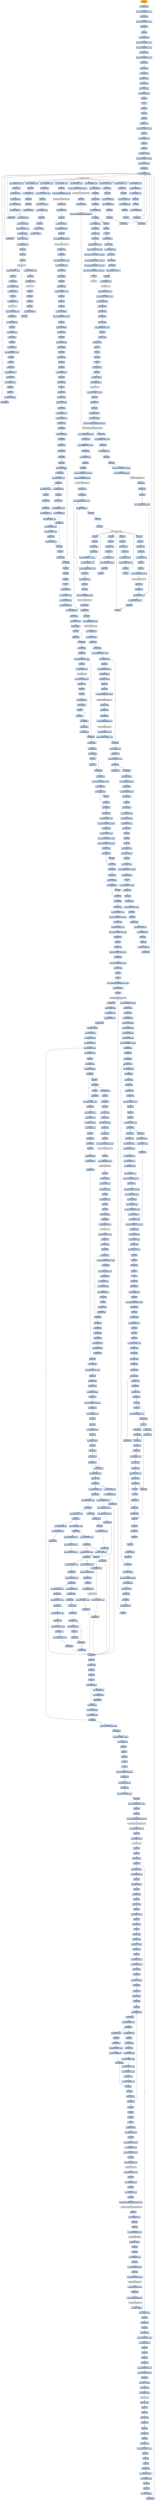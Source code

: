 digraph G {
node[shape=rectangle,style=filled,fillcolor=lightsteelblue,color=lightsteelblue]
bgcolor="transparent"
a0x00401d07pushl_ebp[label="start\npushl %ebp",color="lightgrey",fillcolor="orange"];
a0x00401d08movl_esp_ebp[label="0x00401d08\nmovl %esp, %ebp"];
a0x00401d0amovl_0x113cUINT32_eax[label="0x00401d0a\nmovl $0x113c<UINT32>, %eax"];
a0x00401d0fcall_0x0040ae90[label="0x00401d0f\ncall 0x0040ae90"];
a0x0040ae90cmpl_0x1000UINT32_eax[label="0x0040ae90\ncmpl $0x1000<UINT32>, %eax"];
a0x0040ae95jae_0x0040aea5[label="0x0040ae95\njae 0x0040aea5"];
a0x0040aea5pushl_ecx[label="0x0040aea5\npushl %ecx"];
a0x0040aea6leal_0x8esp__ecx[label="0x0040aea6\nleal 0x8(%esp), %ecx"];
a0x0040aeaasubl_0x1000UINT32_ecx[label="0x0040aeaa\nsubl $0x1000<UINT32>, %ecx"];
a0x0040aeb0subl_0x1000UINT32_eax[label="0x0040aeb0\nsubl $0x1000<UINT32>, %eax"];
a0x0040aeb5testl_eax_ecx_[label="0x0040aeb5\ntestl %eax, (%ecx)"];
a0x0040aeb7cmpl_0x1000UINT32_eax[label="0x0040aeb7\ncmpl $0x1000<UINT32>, %eax"];
a0x0040aebcjae_0x0040aeaa[label="0x0040aebc\njae 0x0040aeaa"];
a0x0040aebesubl_eax_ecx[label="0x0040aebe\nsubl %eax, %ecx"];
a0x0040aec0movl_esp_eax[label="0x0040aec0\nmovl %esp, %eax"];
a0x0040aec2testl_eax_ecx_[label="0x0040aec2\ntestl %eax, (%ecx)"];
a0x0040aec4movl_ecx_esp[label="0x0040aec4\nmovl %ecx, %esp"];
a0x0040aec6movl_eax__ecx[label="0x0040aec6\nmovl (%eax), %ecx"];
a0x0040aec8movl_0x4eax__eax[label="0x0040aec8\nmovl 0x4(%eax), %eax"];
a0x0040aecbpushl_eax[label="0x0040aecb\npushl %eax"];
a0x0040aeccret[label="0x0040aecc\nret"];
a0x00401d14pushl_ebx[label="0x00401d14\npushl %ebx"];
a0x00401d15pushl_esi[label="0x00401d15\npushl %esi"];
a0x00401d16pushl_edi[label="0x00401d16\npushl %edi"];
a0x00401d17xorl_ebx_ebx[label="0x00401d17\nxorl %ebx, %ebx"];
a0x00401d19movl_0x103UINT32_esi[label="0x00401d19\nmovl $0x103<UINT32>, %esi"];
a0x00401d1epushl_esi[label="0x00401d1e\npushl %esi"];
a0x00401d1fleal__799ebp__eax[label="0x00401d1f\nleal -799(%ebp), %eax"];
a0x00401d25pushl_ebx[label="0x00401d25\npushl %ebx"];
a0x00401d26pushl_eax[label="0x00401d26\npushl %eax"];
a0x00401d27movl_ebx__16ebp_[label="0x00401d27\nmovl %ebx, -16(%ebp)"];
a0x00401d2amovb_0x1UINT8__1ebp_[label="0x00401d2a\nmovb $0x1<UINT8>, -1(%ebp)"];
a0x00401d2emovb_bl__800ebp_[label="0x00401d2e\nmovb %bl, -800(%ebp)"];
a0x00401d34call_0x0040ae78[label="0x00401d34\ncall 0x0040ae78"];
a0x0040ae78jmp_memset_msvcrt_dll[label="0x0040ae78\njmp memset@msvcrt.dll"];
memset_msvcrt_dll[label="memset@msvcrt.dll",color="lightgrey",fillcolor="lightgrey"];
a0x00401d39addl_0xcUINT8_esp[label="0x00401d39\naddl $0xc<UINT8>, %esp"];
a0x00401d3cpushl_esi[label="0x00401d3c\npushl %esi"];
a0x00401d3dleal__535ebp__eax[label="0x00401d3d\nleal -535(%ebp), %eax"];
a0x00401d43pushl_ebx[label="0x00401d43\npushl %ebx"];
a0x00401d44pushl_eax[label="0x00401d44\npushl %eax"];
a0x00401d45movb_bl__536ebp_[label="0x00401d45\nmovb %bl, -536(%ebp)"];
a0x00401d4bcall_0x0040ae78[label="0x00401d4b\ncall 0x0040ae78"];
a0x00401d50addl_0xcUINT8_esp[label="0x00401d50\naddl $0xc<UINT8>, %esp"];
a0x00401d53pushl_0x7ffUINT32[label="0x00401d53\npushl $0x7ff<UINT32>"];
a0x00401d58leal__4407ebp__eax[label="0x00401d58\nleal -4407(%ebp), %eax"];
a0x00401d5epushl_ebx[label="0x00401d5e\npushl %ebx"];
a0x00401d5fpushl_eax[label="0x00401d5f\npushl %eax"];
a0x00401d60movb_bl__4408ebp_[label="0x00401d60\nmovb %bl, -4408(%ebp)"];
a0x00401d66call_0x0040ae78[label="0x00401d66\ncall 0x0040ae78"];
a0x00401d6baddl_0xcUINT8_esp[label="0x00401d6b\naddl $0xc<UINT8>, %esp"];
a0x00401d6exorl_eax_eax[label="0x00401d6e\nxorl %eax, %eax"];
a0x00401d70movl_0x206UINT32_esi[label="0x00401d70\nmovl $0x206<UINT32>, %esi"];
a0x00401d75pushl_esi[label="0x00401d75\npushl %esi"];
a0x00401d76movw_ax__1320ebp_[label="0x00401d76\nmovw %ax, -1320(%ebp)"];
a0x00401d7dleal__1318ebp__eax[label="0x00401d7d\nleal -1318(%ebp), %eax"];
a0x00401d83pushl_ebx[label="0x00401d83\npushl %ebx"];
a0x00401d84pushl_eax[label="0x00401d84\npushl %eax"];
a0x00401d85movb_bl__3ebp_[label="0x00401d85\nmovb %bl, -3(%ebp)"];
a0x00401d88movl_ebx__12ebp_[label="0x00401d88\nmovl %ebx, -12(%ebp)"];
a0x00401d8bcall_0x0040ae78[label="0x00401d8b\ncall 0x0040ae78"];
a0x00401d90addl_0xcUINT8_esp[label="0x00401d90\naddl $0xc<UINT8>, %esp"];
a0x00401d93xorl_eax_eax[label="0x00401d93\nxorl %eax, %eax"];
a0x00401d95pushl_esi[label="0x00401d95\npushl %esi"];
a0x00401d96movw_ax__2360ebp_[label="0x00401d96\nmovw %ax, -2360(%ebp)"];
a0x00401d9dleal__2358ebp__eax[label="0x00401d9d\nleal -2358(%ebp), %eax"];
a0x00401da3pushl_ebx[label="0x00401da3\npushl %ebx"];
a0x00401da4pushl_eax[label="0x00401da4\npushl %eax"];
a0x00401da5call_0x0040ae78[label="0x00401da5\ncall 0x0040ae78"];
a0x00401daaaddl_0xcUINT8_esp[label="0x00401daa\naddl $0xc<UINT8>, %esp"];
a0x00401dadxorl_eax_eax[label="0x00401dad\nxorl %eax, %eax"];
a0x00401dafpushl_esi[label="0x00401daf\npushl %esi"];
a0x00401db0movw_ax__1840ebp_[label="0x00401db0\nmovw %ax, -1840(%ebp)"];
a0x00401db7leal__1838ebp__eax[label="0x00401db7\nleal -1838(%ebp), %eax"];
a0x00401dbdpushl_ebx[label="0x00401dbd\npushl %ebx"];
a0x00401dbepushl_eax[label="0x00401dbe\npushl %eax"];
a0x00401dbfcall_0x0040ae78[label="0x00401dbf\ncall 0x0040ae78"];
a0x00401dc4addl_0xcUINT8_esp[label="0x00401dc4\naddl $0xc<UINT8>, %esp"];
a0x00401dc7pushl_ebx[label="0x00401dc7\npushl %ebx"];
a0x00401dc8call_GetModuleHandleA_kernel32_dll[label="0x00401dc8\ncall GetModuleHandleA@kernel32.dll"];
GetModuleHandleA_kernel32_dll[label="GetModuleHandleA@kernel32.dll",color="lightgrey",fillcolor="lightgrey"];
a0x00401dcemovl_eax_edi[label="0x00401dce\nmovl %eax, %edi"];
a0x00401dd0leal__8ebp__eax[label="0x00401dd0\nleal -8(%ebp), %eax"];
a0x00401dd3pushl_eax[label="0x00401dd3\npushl %eax"];
a0x00401dd4pushl_0x40UINT8[label="0x00401dd4\npushl $0x40<UINT8>"];
a0x00401dd6pushl_0x400UINT32[label="0x00401dd6\npushl $0x400<UINT32>"];
a0x00401ddbpushl_edi[label="0x00401ddb\npushl %edi"];
a0x00401ddccall_VirtualProtect_kernel32_dll[label="0x00401ddc\ncall VirtualProtect@kernel32.dll"];
VirtualProtect_kernel32_dll[label="VirtualProtect@kernel32.dll",color="lightgrey",fillcolor="lightgrey"];
a0x00401de2testl_eax_eax[label="0x00401de2\ntestl %eax, %eax"];
a0x00401de4je_0x00401e65[label="0x00401de4\nje 0x00401e65"];
a0x00401de6movl_0x5a4dUINT32_eax[label="0x00401de6\nmovl $0x5a4d<UINT32>, %eax"];
a0x00401debcmpw_ax_0x00414240[label="0x00401deb\ncmpw %ax, 0x00414240"];
a0x00401df2jne_0x00401e65[label="0x00401df2\njne 0x00401e65"];
a0x00401e65call_0x00406dc1[label="0x00401e65\ncall 0x00406dc1"];
a0x00406dc1pushl_ebp[label="0x00406dc1\npushl %ebp"];
a0x00406dc2movl_esp_ebp[label="0x00406dc2\nmovl %esp, %ebp"];
a0x00406dc4subl_0x34UINT8_esp[label="0x00406dc4\nsubl $0x34<UINT8>, %esp"];
a0x00406dc7pushl_ebx[label="0x00406dc7\npushl %ebx"];
a0x00406dc8pushl_esi[label="0x00406dc8\npushl %esi"];
a0x00406dc9pushl_edi[label="0x00406dc9\npushl %edi"];
a0x00406dcapushl_0x14UINT8[label="0x00406dca\npushl $0x14<UINT8>"];
a0x00406dccmovl_0x425318UINT32_esi[label="0x00406dcc\nmovl $0x425318<UINT32>, %esi"];
a0x00406dd1pushl_esi[label="0x00406dd1\npushl %esi"];
a0x00406dd2pushl_0xfUINT8[label="0x00406dd2\npushl $0xf<UINT8>"];
a0x00406dd4xorl_ebx_ebx[label="0x00406dd4\nxorl %ebx, %ebx"];
a0x00406dd6popl_eax[label="0x00406dd6\npopl %eax"];
a0x00406dd7movl_ebx__8ebp_[label="0x00406dd7\nmovl %ebx, -8(%ebp)"];
a0x00406ddacall_0x0040683d[label="0x00406dda\ncall 0x0040683d"];
a0x0040683dpushl_ebp[label="0x0040683d\npushl %ebp"];
a0x0040683emovl_esp_ebp[label="0x0040683e\nmovl %esp, %ebp"];
a0x00406840pushl_ecx[label="0x00406840\npushl %ecx"];
a0x00406841pushl_esi[label="0x00406841\npushl %esi"];
a0x00406842movl_0xcebp__esi[label="0x00406842\nmovl 0xc(%ebp), %esi"];
a0x00406845pushl_edi[label="0x00406845\npushl %edi"];
a0x00406846movl_eax_edi[label="0x00406846\nmovl %eax, %edi"];
a0x00406848rdtsc_[label="0x00406848\nrdtsc "];
a0x0040684asubl_edi_esi[label="0x0040684a\nsubl %edi, %esi"];
a0x0040684cxorl_edx_edx[label="0x0040684c\nxorl %edx, %edx"];
a0x0040684emovl_eax__4ebp_[label="0x0040684e\nmovl %eax, -4(%ebp)"];
a0x00406851divl_esi_eax[label="0x00406851\ndivl %esi, %eax"];
a0x00406853movl_0x8ebp__ecx[label="0x00406853\nmovl 0x8(%ebp), %ecx"];
a0x00406856leal_ediedx__esi[label="0x00406856\nleal (%edi,%edx), %esi"];
a0x00406859testl_ecx_ecx[label="0x00406859\ntestl %ecx, %ecx"];
a0x0040685bje_0x004068a0[label="0x0040685b\nje 0x004068a0"];
a0x0040685dcmpl_edi_0xcebp_[label="0x0040685d\ncmpl %edi, 0xc(%ebp)"];
a0x00406860jb_0x004068a0[label="0x00406860\njb 0x004068a0"];
a0x00406862xorl_edi_edi[label="0x00406862\nxorl %edi, %edi"];
a0x00406864testl_esi_esi[label="0x00406864\ntestl %esi, %esi"];
a0x00406866je_0x004068a0[label="0x00406866\nje 0x004068a0"];
a0x00406868pushl_ebx[label="0x00406868\npushl %ebx"];
a0x00406869movl__4ebp__eax[label="0x00406869\nmovl -4(%ebp), %eax"];
a0x0040686cxorl_edx_edx[label="0x0040686c\nxorl %edx, %edx"];
a0x0040686etestb_0x1UINT8_al[label="0x0040686e\ntestb $0x1<UINT8>, %al"];
a0x00406870je_0x0040687f[label="0x00406870\nje 0x0040687f"];
a0x00406872pushl_0xaUINT8[label="0x00406872\npushl $0xa<UINT8>"];
a0x00406874popl_ebx[label="0x00406874\npopl %ebx"];
a0x00406875divl_ebx_eax[label="0x00406875\ndivl %ebx, %eax"];
a0x00406877addb_0x30UINT8_dl[label="0x00406877\naddb $0x30<UINT8>, %dl"];
a0x0040687amovb_dl_ediecx_[label="0x0040687a\nmovb %dl, (%edi,%ecx)"];
a0x0040687djmp_0x00406897[label="0x0040687d\njmp 0x00406897"];
a0x00406897roll__4ebp_[label="0x00406897\nroll -4(%ebp)"];
a0x0040689aincl_edi[label="0x0040689a\nincl %edi"];
a0x0040689bcmpl_esi_edi[label="0x0040689b\ncmpl %esi, %edi"];
a0x0040689djb_0x00406869[label="0x0040689d\njb 0x00406869"];
a0x0040687fpushl_0x1aUINT8[label="0x0040687f\npushl $0x1a<UINT8>"];
a0x00406881popl_ecx[label="0x00406881\npopl %ecx"];
a0x00406882movb_al_bl[label="0x00406882\nmovb %al, %bl"];
a0x00406884divl_ecx_eax[label="0x00406884\ndivl %ecx, %eax"];
a0x00406886movl_0x8ebp__ecx[label="0x00406886\nmovl 0x8(%ebp), %ecx"];
a0x00406889andb_0x2UINT8_bl[label="0x00406889\nandb $0x2<UINT8>, %bl"];
a0x0040688cshlb_0x4UINT8_bl[label="0x0040688c\nshlb $0x4<UINT8>, %bl"];
a0x0040688forb_0x41UINT8_bl[label="0x0040688f\norb $0x41<UINT8>, %bl"];
a0x00406892addb_dl_bl[label="0x00406892\naddb %dl, %bl"];
a0x00406894movb_bl_ediecx_[label="0x00406894\nmovb %bl, (%edi,%ecx)"];
a0x0040689fpopl_ebx[label="0x0040689f\npopl %ebx"];
a0x004068a0popl_edi[label="0x004068a0\npopl %edi"];
a0x004068a1popl_esi[label="0x004068a1\npopl %esi"];
a0x004068a2leave_[label="0x004068a2\nleave "];
a0x004068a3ret_0x8UINT16[label="0x004068a3\nret $0x8<UINT16>"];
a0x00406ddfmovl_0x00411154_eax[label="0x00406ddf\nmovl 0x00411154, %eax"];
a0x00406de4movl_eax_0x00425418[label="0x00406de4\nmovl %eax, 0x00425418"];
a0x00406de9movl_0x00411158_eax[label="0x00406de9\nmovl 0x00411158, %eax"];
a0x00406deemovl_eax_0x0042541c[label="0x00406dee\nmovl %eax, 0x0042541c"];
a0x00406df3movl_esi_eax[label="0x00406df3\nmovl %esi, %eax"];
a0x00406df5leal_0x1eax__edi[label="0x00406df5\nleal 0x1(%eax), %edi"];
a0x00406df8movb_eax__cl[label="0x00406df8\nmovb (%eax), %cl"];
a0x00406dfaincl_eax[label="0x00406dfa\nincl %eax"];
a0x00406dfbtestb_cl_cl[label="0x00406dfb\ntestb %cl, %cl"];
a0x00406dfdjne_0x00406df8[label="0x00406dfd\njne 0x00406df8"];
a0x00406dffsubl_edi_eax[label="0x00406dff\nsubl %edi, %eax"];
a0x00406e01je_0x00406e2b[label="0x00406e01\nje 0x00406e2b"];
a0x00406e03movsbl_0x425318ebx__eax[label="0x00406e03\nmovsbl 0x425318(%ebx), %eax"];
a0x00406e0apushl_eax[label="0x00406e0a\npushl %eax"];
a0x00406e0bcall_tolower_msvcrt_dll[label="0x00406e0b\ncall tolower@msvcrt.dll"];
tolower_msvcrt_dll[label="tolower@msvcrt.dll",color="lightgrey",fillcolor="lightgrey"];
a0x00406e11movb_al_0x425318ebx_[label="0x00406e11\nmovb %al, 0x425318(%ebx)"];
a0x00406e17movl_esi_eax[label="0x00406e17\nmovl %esi, %eax"];
a0x00406e19popl_ecx[label="0x00406e19\npopl %ecx"];
a0x00406e1aincl_ebx[label="0x00406e1a\nincl %ebx"];
a0x00406e1bleal_0x1eax__edi[label="0x00406e1b\nleal 0x1(%eax), %edi"];
a0x00406e1emovb_eax__cl[label="0x00406e1e\nmovb (%eax), %cl"];
a0x00406e20incl_eax[label="0x00406e20\nincl %eax"];
a0x00406e21testb_cl_cl[label="0x00406e21\ntestb %cl, %cl"];
a0x00406e23jne_0x00406e1e[label="0x00406e23\njne 0x00406e1e"];
a0x00406e25subl_edi_eax[label="0x00406e25\nsubl %edi, %eax"];
a0x00406e27cmpl_eax_ebx[label="0x00406e27\ncmpl %eax, %ebx"];
a0x00406e29jb_0x00406e03[label="0x00406e29\njb 0x00406e03"];
a0x00406e2bmovl_esi_eax[label="0x00406e2b\nmovl %esi, %eax"];
a0x00406e2dmovl_esi_edx[label="0x00406e2d\nmovl %esi, %edx"];
a0x00406e2fmovb_eax__cl[label="0x00406e2f\nmovb (%eax), %cl"];
a0x00406e31incl_eax[label="0x00406e31\nincl %eax"];
a0x00406e32testb_cl_cl[label="0x00406e32\ntestb %cl, %cl"];
a0x00406e34jne_0x00406e2f[label="0x00406e34\njne 0x00406e2f"];
a0x00406e36subl_edx_eax[label="0x00406e36\nsubl %edx, %eax"];
a0x00406e38movl_0x425418UINT32_edx[label="0x00406e38\nmovl $0x425418<UINT32>, %edx"];
a0x00406e3dleal__1edx__edi[label="0x00406e3d\nleal -1(%edx), %edi"];
a0x00406e40movb_0x1edi__cl[label="0x00406e40\nmovb 0x1(%edi), %cl"];
a0x00406e43incl_edi[label="0x00406e43\nincl %edi"];
a0x00406e44testb_cl_cl[label="0x00406e44\ntestb %cl, %cl"];
a0x00406e46jne_0x00406e40[label="0x00406e46\njne 0x00406e40"];
a0x00406e48movl_eax_ecx[label="0x00406e48\nmovl %eax, %ecx"];
a0x00406e4ashrl_0x2UINT8_ecx[label="0x00406e4a\nshrl $0x2<UINT8>, %ecx"];
a0x00406e4drepz_movsl_ds_esi__es_edi_[label="0x00406e4d\nrepz movsl %ds:(%esi), %es:(%edi)"];
a0x00406e4fmovl_eax_ecx[label="0x00406e4f\nmovl %eax, %ecx"];
a0x00406e51andl_0x3UINT8_ecx[label="0x00406e51\nandl $0x3<UINT8>, %ecx"];
a0x00406e54movl_0x41115cUINT32_eax[label="0x00406e54\nmovl $0x41115c<UINT32>, %eax"];
a0x00406e59repz_movsb_ds_esi__es_edi_[label="0x00406e59\nrepz movsb %ds:(%esi), %es:(%edi)"];
a0x00406e5bmovl_eax_esi[label="0x00406e5b\nmovl %eax, %esi"];
a0x00406e5dmovb_eax__cl[label="0x00406e5d\nmovb (%eax), %cl"];
a0x00406e5fincl_eax[label="0x00406e5f\nincl %eax"];
a0x00406e60testb_cl_cl[label="0x00406e60\ntestb %cl, %cl"];
a0x00406e62jne_0x00406e5d[label="0x00406e62\njne 0x00406e5d"];
a0x00406e64subl_esi_eax[label="0x00406e64\nsubl %esi, %eax"];
a0x00406e66leal__1edx__edi[label="0x00406e66\nleal -1(%edx), %edi"];
a0x00406e69movb_0x1edi__cl[label="0x00406e69\nmovb 0x1(%edi), %cl"];
a0x00406e6cincl_edi[label="0x00406e6c\nincl %edi"];
a0x00406e6dtestb_cl_cl[label="0x00406e6d\ntestb %cl, %cl"];
a0x00406e6fjne_0x00406e69[label="0x00406e6f\njne 0x00406e69"];
a0x00406e71movl_eax_ecx[label="0x00406e71\nmovl %eax, %ecx"];
a0x00406e73shrl_0x2UINT8_ecx[label="0x00406e73\nshrl $0x2<UINT8>, %ecx"];
a0x00406e76repz_movsl_ds_esi__es_edi_[label="0x00406e76\nrepz movsl %ds:(%esi), %es:(%edi)"];
a0x00406e78movl_eax_ecx[label="0x00406e78\nmovl %eax, %ecx"];
a0x00406e7aandl_0x3UINT8_ecx[label="0x00406e7a\nandl $0x3<UINT8>, %ecx"];
a0x00406e7drepz_movsb_ds_esi__es_edi_[label="0x00406e7d\nrepz movsb %ds:(%esi), %es:(%edi)"];
a0x00406e7fcall_0x00407c7b[label="0x00406e7f\ncall 0x00407c7b"];
a0x00407c7bpushl_esi[label="0x00407c7b\npushl %esi"];
a0x00407c7cxorl_esi_esi[label="0x00407c7c\nxorl %esi, %esi"];
a0x00407c7ecmpb_0x0UINT8_0x004248d7[label="0x00407c7e\ncmpb $0x0<UINT8>, 0x004248d7"];
a0x00407c85jne_0x00407c95[label="0x00407c85\njne 0x00407c95"];
a0x00407c95movl_0x425770UINT32_esi[label="0x00407c95\nmovl $0x425770<UINT32>, %esi"];
a0x00407c9amovl_esi_eax[label="0x00407c9a\nmovl %esi, %eax"];
a0x00407c9cpopl_esi[label="0x00407c9c\npopl %esi"];
a0x00407c9dret[label="0x00407c9d\nret"];
a0x00406e84movl_GetModuleHandleW_kernel32_dll_esi[label="0x00406e84\nmovl GetModuleHandleW@kernel32.dll, %esi"];
a0x00406e8apushl_0x0UINT8[label="0x00406e8a\npushl $0x0<UINT8>"];
a0x00406e8ccall_esi[label="0x00406e8c\ncall %esi"];
GetModuleHandleW_kernel32_dll[label="GetModuleHandleW@kernel32.dll",color="lightgrey",fillcolor="lightgrey"];
a0x00406e8eandl_0x0UINT8__52ebp_[label="0x00406e8e\nandl $0x0<UINT8>, -52(%ebp)"];
a0x00406e92movl_eax_ebx[label="0x00406e92\nmovl %eax, %ebx"];
a0x00406e94xorl_eax_eax[label="0x00406e94\nxorl %eax, %eax"];
a0x00406e96leal__48ebp__edi[label="0x00406e96\nleal -48(%ebp), %edi"];
a0x00406e99stosl_eax_es_edi_[label="0x00406e99\nstosl %eax, %es:(%edi)"];
a0x00406e9astosl_eax_es_edi_[label="0x00406e9a\nstosl %eax, %es:(%edi)"];
a0x00406e9bstosl_eax_es_edi_[label="0x00406e9b\nstosl %eax, %es:(%edi)"];
a0x00406e9cstosl_eax_es_edi_[label="0x00406e9c\nstosl %eax, %es:(%edi)"];
a0x00406e9dmovb_0x0UINT8__1ebp_[label="0x00406e9d\nmovb $0x0<UINT8>, -1(%ebp)"];
a0x00406ea1testl_ebx_ebx[label="0x00406ea1\ntestl %ebx, %ebx"];
a0x00406ea3je_0x00406ed0[label="0x00406ea3\nje 0x00406ed0"];
a0x00406ea5jmp_0x00406eb9[label="0x00406ea5\njmp 0x00406eb9"];
a0x00406eb9movl_ebx_edx[label="0x00406eb9\nmovl %ebx, %edx"];
a0x00406ebbleal__52ebp__ecx[label="0x00406ebb\nleal -52(%ebp), %ecx"];
a0x00406ebecall_0x004064de[label="0x00406ebe\ncall 0x004064de"];
a0x004064detestl_ecx_ecx[label="0x004064de\ntestl %ecx, %ecx"];
a0x004064e0je_0x00406549[label="0x004064e0\nje 0x00406549"];
a0x004064e2testl_edx_edx[label="0x004064e2\ntestl %edx, %edx"];
a0x004064e4je_0x00406549[label="0x004064e4\nje 0x00406549"];
a0x004064e6cmpl_0x0UINT8_ecx_[label="0x004064e6\ncmpl $0x0<UINT8>, (%ecx)"];
a0x004064e9pushl_ebx[label="0x004064e9\npushl %ebx"];
a0x004064eapushl_esi[label="0x004064ea\npushl %esi"];
a0x004064ebpushl_edi[label="0x004064eb\npushl %edi"];
a0x004064ecmovb_0x1UINT8_bl[label="0x004064ec\nmovb $0x1<UINT8>, %bl"];
a0x004064eejne_0x00406531[label="0x004064ee\njne 0x00406531"];
a0x004064f0xorl_eax_eax[label="0x004064f0\nxorl %eax, %eax"];
a0x004064f2movl_ecx_edi[label="0x004064f2\nmovl %ecx, %edi"];
a0x004064f4stosl_eax_es_edi_[label="0x004064f4\nstosl %eax, %es:(%edi)"];
a0x004064f5stosl_eax_es_edi_[label="0x004064f5\nstosl %eax, %es:(%edi)"];
a0x004064f6stosl_eax_es_edi_[label="0x004064f6\nstosl %eax, %es:(%edi)"];
a0x004064f7stosl_eax_es_edi_[label="0x004064f7\nstosl %eax, %es:(%edi)"];
a0x004064f8stosl_eax_es_edi_[label="0x004064f8\nstosl %eax, %es:(%edi)"];
a0x004064f9movl_0x3cedx__eax[label="0x004064f9\nmovl 0x3c(%edx), %eax"];
a0x004064fcmovzwl_0x14eaxedx__esi[label="0x004064fc\nmovzwl 0x14(%eax,%edx), %esi"];
a0x00406501addl_eax_esi[label="0x00406501\naddl %eax, %esi"];
a0x00406503andl_0x0UINT8_0xcecx_[label="0x00406503\nandl $0x0<UINT8>, 0xc(%ecx)"];
a0x00406507leal_0x18esiedx__eax[label="0x00406507\nleal 0x18(%esi,%edx), %eax"];
a0x0040650bmovl_eax_ecx_[label="0x0040650b\nmovl %eax, (%ecx)"];
a0x0040650dmovl_0x3cedx__eax[label="0x0040650d\nmovl 0x3c(%edx), %eax"];
a0x00406510movzwl_0x6eaxedx__eax[label="0x00406510\nmovzwl 0x6(%eax,%edx), %eax"];
a0x00406515movl_eax_0x4ecx_[label="0x00406515\nmovl %eax, 0x4(%ecx)"];
a0x00406518movl_0xcecx__eax[label="0x00406518\nmovl 0xc(%ecx), %eax"];
a0x0040651bimull_0x28UINT8_eax_eax[label="0x0040651b\nimull $0x28<UINT8>, %eax, %eax"];
a0x0040651eaddl_ecx__eax[label="0x0040651e\naddl (%ecx), %eax"];
a0x00406520movl_eax_0x8ecx_[label="0x00406520\nmovl %eax, 0x8(%ecx)"];
a0x00406523movl_0xceax__eax[label="0x00406523\nmovl 0xc(%eax), %eax"];
a0x00406526addl_edx_eax[label="0x00406526\naddl %edx, %eax"];
a0x00406528movl_eax_0x10ecx_[label="0x00406528\nmovl %eax, 0x10(%ecx)"];
a0x0040652bpopl_edi[label="0x0040652b\npopl %edi"];
a0x0040652cpopl_esi[label="0x0040652c\npopl %esi"];
a0x0040652dmovb_bl_al[label="0x0040652d\nmovb %bl, %al"];
a0x0040652fpopl_ebx[label="0x0040652f\npopl %ebx"];
a0x00406530ret[label="0x00406530\nret"];
a0x00406ec3testb_al_al[label="0x00406ec3\ntestb %al, %al"];
a0x00406ec5jne_0x00406ea7[label="0x00406ec5\njne 0x00406ea7"];
a0x00406ea7movl__44ebp__edi[label="0x00406ea7\nmovl -44(%ebp), %edi"];
a0x00406eaapushl_edi[label="0x00406eaa\npushl %edi"];
a0x00406eabmovl_0x411164UINT32_edx[label="0x00406eab\nmovl $0x411164<UINT32>, %edx"];
a0x00406eb0call_0x0040799c[label="0x00406eb0\ncall 0x0040799c"];
a0x0040799cpushl_ebp[label="0x0040799c\npushl %ebp"];
a0x0040799dmovl_esp_ebp[label="0x0040799d\nmovl %esp, %ebp"];
a0x0040799fmovl_0x8ebp__ecx[label="0x0040799f\nmovl 0x8(%ebp), %ecx"];
a0x004079a2pushl_ebx[label="0x004079a2\npushl %ebx"];
a0x004079a3pushl_esi[label="0x004079a3\npushl %esi"];
a0x004079a4pushl_edi[label="0x004079a4\npushl %edi"];
a0x004079a5movb_0x1UINT8_bl[label="0x004079a5\nmovb $0x1<UINT8>, %bl"];
a0x004079a7testl_ecx_ecx[label="0x004079a7\ntestl %ecx, %ecx"];
a0x004079a9je_0x004079dd[label="0x004079a9\nje 0x004079dd"];
a0x004079abtestl_edx_edx[label="0x004079ab\ntestl %edx, %edx"];
a0x004079adje_0x004079dd[label="0x004079ad\nje 0x004079dd"];
a0x004079afcall_0x0040798a[label="0x004079af\ncall 0x0040798a"];
a0x0040798axorl_eax_eax[label="0x0040798a\nxorl %eax, %eax"];
a0x0040798ctestl_ecx_ecx[label="0x0040798c\ntestl %ecx, %ecx"];
a0x0040798eje_0x0040799b[label="0x0040798e\nje 0x0040799b"];
a0x00407990cmpb_al_ecx_[label="0x00407990\ncmpb %al, (%ecx)"];
a0x00407992je_0x0040799b[label="0x00407992\nje 0x0040799b"];
a0x00407994incl_eax[label="0x00407994\nincl %eax"];
a0x00407995incl_ecx[label="0x00407995\nincl %ecx"];
a0x00407996cmpb_0x0UINT8_ecx_[label="0x00407996\ncmpb $0x0<UINT8>, (%ecx)"];
a0x00407999jne_0x00407994[label="0x00407999\njne 0x00407994"];
a0x0040799bret[label="0x0040799b\nret"];
a0x004079b4movl_edx_ecx[label="0x004079b4\nmovl %edx, %ecx"];
a0x004079b6movl_eax_esi[label="0x004079b6\nmovl %eax, %esi"];
a0x004079b8call_0x0040798a[label="0x004079b8\ncall 0x0040798a"];
a0x004079bdcmpl_eax_esi[label="0x004079bd\ncmpl %eax, %esi"];
a0x004079bfjne_0x004079dd[label="0x004079bf\njne 0x004079dd"];
a0x004079ddxorb_bl_bl[label="0x004079dd\nxorb %bl, %bl"];
a0x004079dfpopl_edi[label="0x004079df\npopl %edi"];
a0x004079e0popl_esi[label="0x004079e0\npopl %esi"];
a0x004079e1movb_bl_al[label="0x004079e1\nmovb %bl, %al"];
a0x004079e3popl_ebx[label="0x004079e3\npopl %ebx"];
a0x004079e4popl_ebp[label="0x004079e4\npopl %ebp"];
a0x004079e5ret_0x4UINT16[label="0x004079e5\nret $0x4<UINT16>"];
a0x00406eb5testb_al_al[label="0x00406eb5\ntestb %al, %al"];
a0x00406eb7jne_0x00406ec9[label="0x00406eb7\njne 0x00406ec9"];
a0x00406531incl_0xcecx_[label="0x00406531\nincl 0xc(%ecx)"];
a0x00406534movl_0xcecx__eax[label="0x00406534\nmovl 0xc(%ecx), %eax"];
a0x00406537cmpl_0x4ecx__eax[label="0x00406537\ncmpl 0x4(%ecx), %eax"];
a0x0040653ajb_0x00406518[label="0x0040653a\njb 0x00406518"];
a0x004079c1xorl_edi_edi[label="0x004079c1\nxorl %edi, %edi"];
a0x004079c3testl_esi_esi[label="0x004079c3\ntestl %esi, %esi"];
a0x004079c5je_0x004079df[label="0x004079c5\nje 0x004079df"];
a0x004079c7movl_0x8ebp__ecx[label="0x004079c7\nmovl 0x8(%ebp), %ecx"];
a0x004079camovl_edx_eax[label="0x004079ca\nmovl %edx, %eax"];
a0x004079ccsubl_edx_ecx[label="0x004079cc\nsubl %edx, %ecx"];
a0x004079cemovb_ecxeax__dl[label="0x004079ce\nmovb (%ecx,%eax), %dl"];
a0x004079d1cmpb_eax__dl[label="0x004079d1\ncmpb (%eax), %dl"];
a0x004079d3jne_0x004079dd[label="0x004079d3\njne 0x004079dd"];
a0x004079d5incl_edi[label="0x004079d5\nincl %edi"];
a0x004079d6incl_eax[label="0x004079d6\nincl %eax"];
a0x004079d7cmpl_esi_edi[label="0x004079d7\ncmpl %esi, %edi"];
a0x004079d9jb_0x004079ce[label="0x004079d9\njb 0x004079ce"];
a0x004079dbjmp_0x004079df[label="0x004079db\njmp 0x004079df"];
a0x00406ec9movl_edi__8ebp_[label="0x00406ec9\nmovl %edi, -8(%ebp)"];
a0x00406eccmovb_0x1UINT8__1ebp_[label="0x00406ecc\nmovb $0x1<UINT8>, -1(%ebp)"];
a0x00406ed0movb__1ebp__al[label="0x00406ed0\nmovb -1(%ebp), %al"];
a0x00406ed3movb_al__1ebp_[label="0x00406ed3\nmovb %al, -1(%ebp)"];
a0x00406ed6testb_al_al[label="0x00406ed6\ntestb %al, %al"];
a0x00406ed8je_0x00406f6e[label="0x00406ed8\nje 0x00406f6e"];
a0x00406edepushl_0x0UINT8[label="0x00406ede\npushl $0x0<UINT8>"];
a0x00406ee0call_esi[label="0x00406ee0\ncall %esi"];
a0x00406ee2movl_eax_edi[label="0x00406ee2\nmovl %eax, %edi"];
a0x00406ee4movl__8ebp__eax[label="0x00406ee4\nmovl -8(%ebp), %eax"];
a0x00406ee7addl_0xceax__edi[label="0x00406ee7\naddl 0xc(%eax), %edi"];
a0x00406eeamovl_0x8eax__eax[label="0x00406eea\nmovl 0x8(%eax), %eax"];
a0x00406eedxorl_ebx_ebx[label="0x00406eed\nxorl %ebx, %ebx"];
a0x00406eefandl_ebx__12ebp_[label="0x00406eef\nandl %ebx, -12(%ebp)"];
a0x00406ef2movl_edi__28ebp_[label="0x00406ef2\nmovl %edi, -28(%ebp)"];
a0x00406ef5movl_eax__32ebp_[label="0x00406ef5\nmovl %eax, -32(%ebp)"];
a0x00406ef8movl_ebx__16ebp_[label="0x00406ef8\nmovl %ebx, -16(%ebp)"];
a0x00406efbleal_ebxedi__esi[label="0x00406efb\nleal (%ebx,%edi), %esi"];
a0x00406efemovl_0x4esi__ecx[label="0x00406efe\nmovl 0x4(%esi), %ecx"];
a0x00406f01decl_ecx[label="0x00406f01\ndecl %ecx"];
a0x00406f02movl_esi__eax[label="0x00406f02\nmovl (%esi), %eax"];
a0x00406f04movl_eax__24ebp_[label="0x00406f04\nmovl %eax, -24(%ebp)"];
a0x00406f07je_0x00406f0f[label="0x00406f07\nje 0x00406f0f"];
a0x00406f09decl_ecx[label="0x00406f09\ndecl %ecx"];
a0x00406f0aje_0x00406f76[label="0x00406f0a\nje 0x00406f76"];
a0x00406f0cdecl_ecx[label="0x00406f0c\ndecl %ecx"];
a0x00406f0djne_0x00406f31[label="0x00406f0d\njne 0x00406f31"];
a0x00406f0fcmpl_0x14UINT8_eax[label="0x00406f0f\ncmpl $0x14<UINT8>, %eax"];
a0x00406f12jb_0x00406f31[label="0x00406f12\njb 0x00406f31"];
a0x00406f14movl_0x10esi__ecx[label="0x00406f14\nmovl 0x10(%esi), %ecx"];
a0x00406f17xorl_0xcesi__ecx[label="0x00406f17\nxorl 0xc(%esi), %ecx"];
a0x00406f1amovl_ecx__12ebp_[label="0x00406f1a\nmovl %ecx, -12(%ebp)"];
a0x00406f1dleal__12ebp__ecx[label="0x00406f1d\nleal -12(%ebp), %ecx"];
a0x00406f20pushl_ecx[label="0x00406f20\npushl %ecx"];
a0x00406f21pushl_0x8esi_[label="0x00406f21\npushl 0x8(%esi)"];
a0x00406f24pushl_0x4esi_[label="0x00406f24\npushl 0x4(%esi)"];
a0x00406f27pushl_eax[label="0x00406f27\npushl %eax"];
a0x00406f28pushl_0x0UINT8[label="0x00406f28\npushl $0x0<UINT8>"];
a0x00406f2apushl_0x1UINT8[label="0x00406f2a\npushl $0x1<UINT8>"];
a0x00406f2ccall_0x00407552[label="0x00406f2c\ncall 0x00407552"];
a0x00407552pushl_ebp[label="0x00407552\npushl %ebp"];
a0x00407553movl_esp_ebp[label="0x00407553\nmovl %esp, %ebp"];
a0x00407555subl_0x200UINT32_esp[label="0x00407555\nsubl $0x200<UINT32>, %esp"];
a0x0040755bpushl_ebx[label="0x0040755b\npushl %ebx"];
a0x0040755cxorl_ebx_ebx[label="0x0040755c\nxorl %ebx, %ebx"];
a0x0040755exorl_ecx_ecx[label="0x0040755e\nxorl %ecx, %ecx"];
a0x00407560cmpl_ebx_0x8ebp_[label="0x00407560\ncmpl %ebx, 0x8(%ebp)"];
a0x00407563je_0x00407791[label="0x00407563\nje 0x00407791"];
a0x00407569cmpl_0x1UINT8_0x8ebp_[label="0x00407569\ncmpl $0x1<UINT8>, 0x8(%ebp)"];
a0x0040756djne_0x00407791[label="0x0040756d\njne 0x00407791"];
a0x00407573movl_0x14ebp__eax[label="0x00407573\nmovl 0x14(%ebp), %eax"];
a0x00407576decl_eax[label="0x00407576\ndecl %eax"];
a0x00407577pushl_esi[label="0x00407577\npushl %esi"];
a0x00407578movl_0x1cebp__esi[label="0x00407578\nmovl 0x1c(%ebp), %esi"];
a0x0040757bpushl_edi[label="0x0040757b\npushl %edi"];
a0x0040757cpushl_0x2UINT8[label="0x0040757c\npushl $0x2<UINT8>"];
a0x0040757epopl_edi[label="0x0040757e\npopl %edi"];
a0x0040757fje_0x00407585[label="0x0040757f\nje 0x00407585"];
a0x00407581subl_edi_eax[label="0x00407581\nsubl %edi, %eax"];
a0x00407583jne_0x00407587[label="0x00407583\njne 0x00407587"];
a0x00407585movl_esi__ecx[label="0x00407585\nmovl (%esi), %ecx"];
a0x00407587movl_0x18ebp__eax[label="0x00407587\nmovl 0x18(%ebp), %eax"];
a0x0040758acmpl_ebx_eax[label="0x0040758a\ncmpl %ebx, %eax"];
a0x0040758cjne_0x0040759f[label="0x0040758c\njne 0x0040759f"];
a0x0040758emovl_ecx_0x00424ce0[label="0x0040758e\nmovl %ecx, 0x00424ce0"];
a0x00407594movl_ebx_0x00424ce4[label="0x00407594\nmovl %ebx, 0x00424ce4"];
a0x0040759ajmp_0x0040778f[label="0x0040759a\njmp 0x0040778f"];
a0x0040778fpopl_edi[label="0x0040778f\npopl %edi"];
a0x00407790popl_esi[label="0x00407790\npopl %esi"];
a0x00407791xorl_eax_eax[label="0x00407791\nxorl %eax, %eax"];
a0x00407793incl_eax[label="0x00407793\nincl %eax"];
a0x00407794popl_ebx[label="0x00407794\npopl %ebx"];
a0x00407795leave_[label="0x00407795\nleave "];
a0x00407796ret_0x18UINT16[label="0x00407796\nret $0x18<UINT16>"];
a0x00406f31addl_esi__ebx[label="0x00406f31\naddl (%esi), %ebx"];
a0x00406f33movl_ebx__16ebp_[label="0x00406f33\nmovl %ebx, -16(%ebp)"];
a0x00406f36cmpl__32ebp__ebx[label="0x00406f36\ncmpl -32(%ebp), %ebx"];
a0x00406f39jb_0x00406efb[label="0x00406f39\njb 0x00406efb"];
a0x0040759fcmpl_0x6UINT8_eax[label="0x0040759f\ncmpl $0x6<UINT8>, %eax"];
a0x004075a2jne_0x004075b5[label="0x004075a2\njne 0x004075b5"];
a0x004075b5cmpl_0x9UINT8_eax[label="0x004075b5\ncmpl $0x9<UINT8>, %eax"];
a0x004075b8jne_0x004075cb[label="0x004075b8\njne 0x004075cb"];
a0x004075cbcmpl_0x8UINT8_eax[label="0x004075cb\ncmpl $0x8<UINT8>, %eax"];
a0x004075cejne_0x004075e1[label="0x004075ce\njne 0x004075e1"];
a0x004075e1cmpl_0x7UINT8_eax[label="0x004075e1\ncmpl $0x7<UINT8>, %eax"];
a0x004075e4jne_0x00407604[label="0x004075e4\njne 0x00407604"];
a0x00407604cmpl_0x5UINT8_eax[label="0x00407604\ncmpl $0x5<UINT8>, %eax"];
a0x00407607jne_0x00407614[label="0x00407607\njne 0x00407614"];
a0x00407614cmpl_0xaUINT8_eax[label="0x00407614\ncmpl $0xa<UINT8>, %eax"];
a0x00407617jne_0x00407625[label="0x00407617\njne 0x00407625"];
a0x00407625cmpl_0xbUINT8_eax[label="0x00407625\ncmpl $0xb<UINT8>, %eax"];
a0x00407628jne_0x00407643[label="0x00407628\njne 0x00407643"];
a0x00407643cmpl_0xcUINT8_eax[label="0x00407643\ncmpl $0xc<UINT8>, %eax"];
a0x00407646jne_0x00407677[label="0x00407646\njne 0x00407677"];
a0x00407677cmpl_0xdUINT8_eax[label="0x00407677\ncmpl $0xd<UINT8>, %eax"];
a0x0040767ajne_0x004076f6[label="0x0040767a\njne 0x004076f6"];
a0x004076f6cmpl_0xeUINT8_eax[label="0x004076f6\ncmpl $0xe<UINT8>, %eax"];
a0x004076f9jne_0x0040770c[label="0x004076f9\njne 0x0040770c"];
a0x0040770ccmpl_0xfUINT8_eax[label="0x0040770c\ncmpl $0xf<UINT8>, %eax"];
a0x0040770fjne_0x00407719[label="0x0040770f\njne 0x00407719"];
a0x00407719cmpl_0x12UINT8_eax[label="0x00407719\ncmpl $0x12<UINT8>, %eax"];
a0x0040771cjne_0x00407778[label="0x0040771c\njne 0x00407778"];
a0x00407778cmpl_0x10UINT8_eax[label="0x00407778\ncmpl $0x10<UINT8>, %eax"];
a0x0040777bjne_0x0040778f[label="0x0040777b\njne 0x0040778f"];
a0x00406f76leal__16eax__ebx[label="0x00406f76\nleal -16(%eax), %ebx"];
a0x00406f79pushl_ebx[label="0x00406f79\npushl %ebx"];
a0x00406f7acall_0x00407c9e[label="0x00406f7a\ncall 0x00407c9e"];
a0x00407c9epushl_ebp[label="0x00407c9e\npushl %ebp"];
a0x00407c9fmovl_esp_ebp[label="0x00407c9f\nmovl %esp, %ebp"];
a0x00407ca1xorl_eax_eax[label="0x00407ca1\nxorl %eax, %eax"];
a0x00407ca3cmpl_eax_0x8ebp_[label="0x00407ca3\ncmpl %eax, 0x8(%ebp)"];
a0x00407ca6je_0x00407cb9[label="0x00407ca6\nje 0x00407cb9"];
a0x00407ca8pushl_0x8ebp_[label="0x00407ca8\npushl 0x8(%ebp)"];
a0x00407cabpushl_eax[label="0x00407cab\npushl %eax"];
a0x00407caccall_GetProcessHeap_kernel32_dll[label="0x00407cac\ncall GetProcessHeap@kernel32.dll"];
GetProcessHeap_kernel32_dll[label="GetProcessHeap@kernel32.dll",color="lightgrey",fillcolor="lightgrey"];
a0x00407cb2pushl_eax[label="0x00407cb2\npushl %eax"];
a0x00407cb3call_HeapAlloc_kernel32_dll[label="0x00407cb3\ncall HeapAlloc@kernel32.dll"];
HeapAlloc_kernel32_dll[label="HeapAlloc@kernel32.dll",color="lightgrey",fillcolor="lightgrey"];
a0x00407cb9popl_ebp[label="0x00407cb9\npopl %ebp"];
a0x00407cbaret_0x4UINT16[label="0x00407cba\nret $0x4<UINT16>"];
a0x00406f7fmovl_0xcesi__ecx[label="0x00406f7f\nmovl 0xc(%esi), %ecx"];
a0x00406f82movl_ecx__20ebp_[label="0x00406f82\nmovl %ecx, -20(%ebp)"];
a0x00406f85pushl_ebx[label="0x00406f85\npushl %ebx"];
a0x00406f86leal_0x10esi__ecx[label="0x00406f86\nleal 0x10(%esi), %ecx"];
a0x00406f89pushl_ecx[label="0x00406f89\npushl %ecx"];
a0x00406f8apushl_eax[label="0x00406f8a\npushl %eax"];
a0x00406f8bmovl_eax__8ebp_[label="0x00406f8b\nmovl %eax, -8(%ebp)"];
a0x00406f8ecall_0x0040ae7e[label="0x00406f8e\ncall 0x0040ae7e"];
a0x0040ae7ejmp_memcpy_msvcrt_dll[label="0x0040ae7e\njmp memcpy@msvcrt.dll"];
memcpy_msvcrt_dll[label="memcpy@msvcrt.dll",color="lightgrey",fillcolor="lightgrey"];
a0x00406f93addl_0xcUINT8_esp[label="0x00406f93\naddl $0xc<UINT8>, %esp"];
a0x00406f96xorl_edi_edi[label="0x00406f96\nxorl %edi, %edi"];
a0x00406f98testl_ebx_ebx[label="0x00406f98\ntestl %ebx, %ebx"];
a0x00406f9aje_0x00406fc2[label="0x00406f9a\nje 0x00406fc2"];
a0x00406f9cmovl_edi_eax[label="0x00406f9c\nmovl %edi, %eax"];
a0x00406f9eandl_0x80000003UINT32_eax[label="0x00406f9e\nandl $0x80000003<UINT32>, %eax"];
a0x00406fa3jns_0x00406faa[label="0x00406fa3\njns 0x00406faa"];
a0x00406faaleal__20ebpeax__ecx[label="0x00406faa\nleal -20(%ebp,%eax), %ecx"];
a0x00406faemovb_ecx__dl[label="0x00406fae\nmovb (%ecx), %dl"];
a0x00406fb0movl__8ebp__eax[label="0x00406fb0\nmovl -8(%ebp), %eax"];
a0x00406fb3xorb_dl_eaxedi_[label="0x00406fb3\nxorb %dl, (%eax,%edi)"];
a0x00406fb6movb_eaxedi__al[label="0x00406fb6\nmovb (%eax,%edi), %al"];
a0x00406fb9xorb_dl_al[label="0x00406fb9\nxorb %dl, %al"];
a0x00406fbbincl_edi[label="0x00406fbb\nincl %edi"];
a0x00406fbcmovb_al_ecx_[label="0x00406fbc\nmovb %al, (%ecx)"];
a0x00406fbecmpl_ebx_edi[label="0x00406fbe\ncmpl %ebx, %edi"];
a0x00406fc0jb_0x00406f9c[label="0x00406fc0\njb 0x00406f9c"];
a0x00406fc2pushl__8ebp_[label="0x00406fc2\npushl -8(%ebp)"];
a0x00406fc5pushl_0x8esi_[label="0x00406fc5\npushl 0x8(%esi)"];
a0x00406fc8pushl_0x4esi_[label="0x00406fc8\npushl 0x4(%esi)"];
a0x00406fcbpushl__24ebp_[label="0x00406fcb\npushl -24(%ebp)"];
a0x00406fcepushl_0x0UINT8[label="0x00406fce\npushl $0x0<UINT8>"];
a0x00406fd0pushl_0x1UINT8[label="0x00406fd0\npushl $0x1<UINT8>"];
a0x00406fd2call_0x00407552[label="0x00406fd2\ncall 0x00407552"];
a0x00407648movl_0x00414878_edx[label="0x00407648\nmovl 0x00414878, %edx"];
a0x0040764ecmpl_ebx_edx[label="0x0040764e\ncmpl %ebx, %edx"];
a0x00407650jne_0x00407664[label="0x00407650\njne 0x00407664"];
a0x00407664movl_esi_eax[label="0x00407664\nmovl %esi, %eax"];
a0x00407666subl_esi_edx[label="0x00407666\nsubl %esi, %edx"];
a0x00407668movb_eax__cl[label="0x00407668\nmovb (%eax), %cl"];
a0x0040766amovb_cl_edxeax_[label="0x0040766a\nmovb %cl, (%edx,%eax)"];
a0x0040766dincl_eax[label="0x0040766d\nincl %eax"];
a0x0040766ecmpb_bl_cl[label="0x0040766e\ncmpb %bl, %cl"];
a0x00407670jne_0x00407668[label="0x00407670\njne 0x00407668"];
a0x00407672jmp_0x0040778f[label="0x00407672\njmp 0x0040778f"];
a0x00406fd7movl__28ebp__edi[label="0x00406fd7\nmovl -28(%ebp), %edi"];
a0x00406fdamovl__16ebp__ebx[label="0x00406fda\nmovl -16(%ebp), %ebx"];
a0x00406fddjmp_0x00406f31[label="0x00406fdd\njmp 0x00406f31"];
a0x00407609movl_ecx_0x00424ef4[label="0x00407609\nmovl %ecx, 0x00424ef4"];
a0x0040760fjmp_0x0040778f[label="0x0040760f\njmp 0x0040778f"];
a0x004075a4pushl_0x424df0UINT32[label="0x004075a4\npushl $0x424df0<UINT32>"];
a0x004075a9pushl_0x424ce8UINT32[label="0x004075a9\npushl $0x424ce8<UINT32>"];
a0x004075aepushl_0x4111e8UINT32[label="0x004075ae\npushl $0x4111e8<UINT32>"];
a0x004075b3jmp_0x004075f5[label="0x004075b3\njmp 0x004075f5"];
a0x004075f5pushl_esi[label="0x004075f5\npushl %esi"];
a0x004075f6call_sscanf_msvcrt_dll[label="0x004075f6\ncall sscanf@msvcrt.dll"];
sscanf_msvcrt_dll[label="sscanf@msvcrt.dll",color="lightgrey",fillcolor="lightgrey"];
a0x004075fcaddl_0x10UINT8_esp[label="0x004075fc\naddl $0x10<UINT8>, %esp"];
a0x004075ffjmp_0x0040778f[label="0x004075ff\njmp 0x0040778f"];
a0x004075e6pushl_0x425000UINT32[label="0x004075e6\npushl $0x425000<UINT32>"];
a0x004075ebpushl_0x424ef8UINT32[label="0x004075eb\npushl $0x424ef8<UINT32>"];
a0x004075f0pushl_0x4111f0UINT32[label="0x004075f0\npushl $0x4111f0<UINT32>"];
a0x004075d0movl_ecx_0x00411000[label="0x004075d0\nmovl %ecx, 0x00411000"];
a0x004075d6movl_ebx_0x00411004[label="0x004075d6\nmovl %ebx, 0x00411004"];
a0x004075dcjmp_0x0040778f[label="0x004075dc\njmp 0x0040778f"];
a0x004075baxorl_eax_eax[label="0x004075ba\nxorl %eax, %eax"];
a0x004075bccmpl_ebx_ecx[label="0x004075bc\ncmpl %ebx, %ecx"];
a0x004075besetne_al[label="0x004075be\nsetne %al"];
a0x004075c1movl_eax_0x00424cdc[label="0x004075c1\nmovl %eax, 0x00424cdc"];
a0x004075c6jmp_0x0040778f[label="0x004075c6\njmp 0x0040778f"];
a0x00407619pushl_0x425108UINT32[label="0x00407619\npushl $0x425108<UINT32>"];
a0x0040761epushl_0x4111f8UINT32[label="0x0040761e\npushl $0x4111f8<UINT32>"];
a0x00407623jmp_0x00407634[label="0x00407623\njmp 0x00407634"];
a0x00407634pushl_esi[label="0x00407634\npushl %esi"];
a0x00407635call_sscanf_msvcrt_dll[label="0x00407635\ncall sscanf@msvcrt.dll"];
a0x0040763baddl_0xcUINT8_esp[label="0x0040763b\naddl $0xc<UINT8>, %esp"];
a0x0040763ejmp_0x0040778f[label="0x0040763e\njmp 0x0040778f"];
a0x00406f3bcmpb_0x0UINT8_0x004248d6[label="0x00406f3b\ncmpb $0x0<UINT8>, 0x004248d6"];
a0x00406f42jne_0x00406f6a[label="0x00406f42\njne 0x00406f6a"];
a0x00406f6amovb_0x0UINT8__1ebp_[label="0x00406f6a\nmovb $0x0<UINT8>, -1(%ebp)"];
a0x00406f6emovb__1ebp__al[label="0x00406f6e\nmovb -1(%ebp), %al"];
a0x00406f71popl_edi[label="0x00406f71\npopl %edi"];
a0x00406f72popl_esi[label="0x00406f72\npopl %esi"];
a0x00406f73popl_ebx[label="0x00406f73\npopl %ebx"];
a0x00406f74leave_[label="0x00406f74\nleave "];
a0x00406f75ret[label="0x00406f75\nret"];
a0x00401e6acmpl_0x9UINT8_0x00424ce0[label="0x00401e6a\ncmpl $0x9<UINT8>, 0x00424ce0"];
a0x00401e71jne_0x00401ea3[label="0x00401e71\njne 0x00401ea3"];
a0x00401e73cmpl_ebx_0x00424ce4[label="0x00401e73\ncmpl %ebx, 0x00424ce4"];
a0x00401e79jne_0x00401ea3[label="0x00401e79\njne 0x00401ea3"];
a0x00401ea3movl_0x104UINT32_esi[label="0x00401ea3\nmovl $0x104<UINT32>, %esi"];
a0x00401ea8pushl_esi[label="0x00401ea8\npushl %esi"];
a0x00401ea9movl_0x414670UINT32_edi[label="0x00401ea9\nmovl $0x414670<UINT32>, %edi"];
a0x00401eaepushl_edi[label="0x00401eae\npushl %edi"];
a0x00401eafpushl_ebx[label="0x00401eaf\npushl %ebx"];
a0x00401eb0call_GetModuleFileNameW_kernel32_dll[label="0x00401eb0\ncall GetModuleFileNameW@kernel32.dll"];
GetModuleFileNameW_kernel32_dll[label="GetModuleFileNameW@kernel32.dll",color="lightgrey",fillcolor="lightgrey"];
a0x00401eb6pushl_0x4138b4UINT32[label="0x00401eb6\npushl $0x4138b4<UINT32>"];
a0x00401ebbpushl_edi[label="0x00401ebb\npushl %edi"];
a0x00401ebccall_wcsstr_msvcrt_dll[label="0x00401ebc\ncall wcsstr@msvcrt.dll"];
wcsstr_msvcrt_dll[label="wcsstr@msvcrt.dll",color="lightgrey",fillcolor="lightgrey"];
a0x00401ec2popl_ecx[label="0x00401ec2\npopl %ecx"];
a0x00401ec3popl_ecx[label="0x00401ec3\npopl %ecx"];
a0x00401ec4testl_eax_eax[label="0x00401ec4\ntestl %eax, %eax"];
a0x00401ec6je_0x00401f47[label="0x00401ec6\nje 0x00401f47"];
a0x00401ec8pushl_0x9UINT8[label="0x00401ec8\npushl $0x9<UINT8>"];
a0x00401f47leal__12ebp__eax[label="0x00401f47\nleal -12(%ebp), %eax"];
a0x00401f4apushl_eax[label="0x00401f4a\npushl %eax"];
a0x00401f4bcall_0x004018f2[label="0x00401f4b\ncall 0x004018f2"];
a0x004018f2pushl_ebp[label="0x004018f2\npushl %ebp"];
a0x004018f3movl_esp_ebp[label="0x004018f3\nmovl %esp, %ebp"];
a0x004018f5subl_0x140UINT32_esp[label="0x004018f5\nsubl $0x140<UINT32>, %esp"];
a0x004018fbmovl_0x8ebp__eax[label="0x004018fb\nmovl 0x8(%ebp), %eax"];
a0x004018fepushl_ebx[label="0x004018fe\npushl %ebx"];
a0x004018ffpushl_esi[label="0x004018ff\npushl %esi"];
a0x00401900pushl_edi[label="0x00401900\npushl %edi"];
a0x00401901xorl_esi_esi[label="0x00401901\nxorl %esi, %esi"];
a0x00401903pushl_0x4141e0UINT32[label="0x00401903\npushl $0x4141e0<UINT32>"];
a0x00401908pushl_0x4141e4UINT32[label="0x00401908\npushl $0x4141e4<UINT32>"];
a0x0040190dxorb_bl_bl[label="0x0040190d\nxorb %bl, %bl"];
a0x0040190fmovl_esi__20ebp_[label="0x0040190f\nmovl %esi, -20(%ebp)"];
a0x00401912movl_esi_eax_[label="0x00401912\nmovl %esi, (%eax)"];
a0x00401914call_fopen_msvcrt_dll[label="0x00401914\ncall fopen@msvcrt.dll"];
fopen_msvcrt_dll[label="fopen@msvcrt.dll",color="lightgrey",fillcolor="lightgrey"];
a0x0040191amovl_eax_edi[label="0x0040191a\nmovl %eax, %edi"];
a0x0040191cpopl_ecx[label="0x0040191c\npopl %ecx"];
a0x0040191dpopl_ecx[label="0x0040191d\npopl %ecx"];
a0x0040191ecmpl_esi_edi[label="0x0040191e\ncmpl %esi, %edi"];
a0x00401920je_0x0040193d[label="0x00401920\nje 0x0040193d"];
a0x00401922pushl_edi[label="0x00401922\npushl %edi"];
a0x00401923call_0x004011f4[label="0x00401923\ncall 0x004011f4"];
a0x004011f4pushl_ebp[label="0x004011f4\npushl %ebp"];
a0x004011f5movl_esp_ebp[label="0x004011f5\nmovl %esp, %ebp"];
a0x004011f7subl_0x120UINT32_esp[label="0x004011f7\nsubl $0x120<UINT32>, %esp"];
a0x004011fdpushl_ebx[label="0x004011fd\npushl %ebx"];
a0x004011fepushl_esi[label="0x004011fe\npushl %esi"];
a0x004011ffpushl_edi[label="0x004011ff\npushl %edi"];
a0x00401200xorl_ebx_ebx[label="0x00401200\nxorl %ebx, %ebx"];
a0x00401202pushl_0x103UINT32[label="0x00401202\npushl $0x103<UINT32>"];
a0x00401207leal__283ebp__eax[label="0x00401207\nleal -283(%ebp), %eax"];
a0x0040120dpushl_ebx[label="0x0040120d\npushl %ebx"];
a0x0040120epushl_eax[label="0x0040120e\npushl %eax"];
a0x0040120fmovb_bl__284ebp_[label="0x0040120f\nmovb %bl, -284(%ebp)"];
a0x00401215call_0x0040ae78[label="0x00401215\ncall 0x0040ae78"];
a0x0040121amovl_fseek_msvcrt_dll_esi[label="0x0040121a\nmovl fseek@msvcrt.dll, %esi"];
a0x00401220xorl_eax_eax[label="0x00401220\nxorl %eax, %eax"];
a0x00401222movb_bl__20ebp_[label="0x00401222\nmovb %bl, -20(%ebp)"];
a0x00401225leal__19ebp__edi[label="0x00401225\nleal -19(%ebp), %edi"];
a0x00401228stosl_eax_es_edi_[label="0x00401228\nstosl %eax, %es:(%edi)"];
a0x00401229stosl_eax_es_edi_[label="0x00401229\nstosl %eax, %es:(%edi)"];
a0x0040122astosl_eax_es_edi_[label="0x0040122a\nstosl %eax, %es:(%edi)"];
a0x0040122bstosw_ax_es_edi_[label="0x0040122b\nstosw %ax, %es:(%edi)"];
a0x0040122daddl_0xcUINT8_esp[label="0x0040122d\naddl $0xc<UINT8>, %esp"];
a0x00401230pushl_0x2UINT8[label="0x00401230\npushl $0x2<UINT8>"];
a0x00401232stosb_al_es_edi_[label="0x00401232\nstosb %al, %es:(%edi)"];
a0x00401233movl_0x8ebp__edi[label="0x00401233\nmovl 0x8(%ebp), %edi"];
a0x00401236pushl_ebx[label="0x00401236\npushl %ebx"];
a0x00401237pushl_edi[label="0x00401237\npushl %edi"];
a0x00401238call_esi[label="0x00401238\ncall %esi"];
fseek_msvcrt_dll[label="fseek@msvcrt.dll",color="lightgrey",fillcolor="lightgrey"];
a0x0040123aaddl_0xcUINT8_esp[label="0x0040123a\naddl $0xc<UINT8>, %esp"];
a0x0040123dpushl_edi[label="0x0040123d\npushl %edi"];
a0x0040123ecall_ftell_msvcrt_dll[label="0x0040123e\ncall ftell@msvcrt.dll"];
ftell_msvcrt_dll[label="ftell@msvcrt.dll",color="lightgrey",fillcolor="lightgrey"];
a0x00401244popl_ecx[label="0x00401244\npopl %ecx"];
a0x00401245pushl_ebx[label="0x00401245\npushl %ebx"];
a0x00401246pushl_ebx[label="0x00401246\npushl %ebx"];
a0x00401247pushl_edi[label="0x00401247\npushl %edi"];
a0x00401248movl_eax_0x8ebp_[label="0x00401248\nmovl %eax, 0x8(%ebp)"];
a0x0040124bcall_esi[label="0x0040124b\ncall %esi"];
a0x0040124daddl_0xcUINT8_esp[label="0x0040124d\naddl $0xc<UINT8>, %esp"];
a0x00401250pushl_edi[label="0x00401250\npushl %edi"];
a0x00401251pushl_0x8ebp_[label="0x00401251\npushl 0x8(%ebp)"];
a0x00401254leal__284ebp__eax[label="0x00401254\nleal -284(%ebp), %eax"];
a0x0040125apushl_0x1UINT8[label="0x0040125a\npushl $0x1<UINT8>"];
a0x0040125cpushl_eax[label="0x0040125c\npushl %eax"];
a0x0040125dcall_fread_msvcrt_dll[label="0x0040125d\ncall fread@msvcrt.dll"];
fread_msvcrt_dll[label="fread@msvcrt.dll",color="lightgrey",fillcolor="lightgrey"];
a0x00401263addl_0x10UINT8_esp[label="0x00401263\naddl $0x10<UINT8>, %esp"];
a0x00401266pushl_0x8ebp_[label="0x00401266\npushl 0x8(%ebp)"];
a0x00401269leal__284ebp__eax[label="0x00401269\nleal -284(%ebp), %eax"];
a0x0040126fpushl_eax[label="0x0040126f\npushl %eax"];
a0x00401270leal__20ebp__eax[label="0x00401270\nleal -20(%ebp), %eax"];
a0x00401273call_0x00408896[label="0x00401273\ncall 0x00408896"];
a0x00408896pushl_ebp[label="0x00408896\npushl %ebp"];
a0x00408897movl_esp_ebp[label="0x00408897\nmovl %esp, %ebp"];
a0x00408899subl_0xd8UINT32_esp[label="0x00408899\nsubl $0xd8<UINT32>, %esp"];
a0x0040889fpushl_ebx[label="0x0040889f\npushl %ebx"];
a0x004088a0pushl_esi[label="0x004088a0\npushl %esi"];
a0x004088a1xorl_esi_esi[label="0x004088a1\nxorl %esi, %esi"];
a0x004088a3pushl_0xd4UINT32[label="0x004088a3\npushl $0xd4<UINT32>"];
a0x004088a8movl_eax_ebx[label="0x004088a8\nmovl %eax, %ebx"];
a0x004088aaleal__212ebp__eax[label="0x004088aa\nleal -212(%ebp), %eax"];
a0x004088b0pushl_esi[label="0x004088b0\npushl %esi"];
a0x004088b1pushl_eax[label="0x004088b1\npushl %eax"];
a0x004088b2movl_esi__216ebp_[label="0x004088b2\nmovl %esi, -216(%ebp)"];
a0x004088b8call_0x0040ae78[label="0x004088b8\ncall 0x0040ae78"];
a0x004088bdaddl_0xcUINT8_esp[label="0x004088bd\naddl $0xc<UINT8>, %esp"];
a0x004088c0cmpl_esi_0x8ebp_[label="0x004088c0\ncmpl %esi, 0x8(%ebp)"];
a0x004088c3je_0x004088ed[label="0x004088c3\nje 0x004088ed"];
a0x004088c5cmpl_esi_ebx[label="0x004088c5\ncmpl %esi, %ebx"];
a0x004088c7je_0x004088ed[label="0x004088c7\nje 0x004088ed"];
a0x004088c9cmpl_esi_0xcebp_[label="0x004088c9\ncmpl %esi, 0xc(%ebp)"];
a0x004088ccje_0x004088ed[label="0x004088cc\nje 0x004088ed"];
a0x004088celeal__216ebp__eax[label="0x004088ce\nleal -216(%ebp), %eax"];
a0x004088edpopl_esi[label="0x004088ed\npopl %esi"];
a0x004088eepopl_ebx[label="0x004088ee\npopl %ebx"];
a0x004088efleave_[label="0x004088ef\nleave "];
a0x004088f0ret_0x8UINT16[label="0x004088f0\nret $0x8<UINT16>"];
a0x00401278pushl__20ebp_[label="0x00401278\npushl -20(%ebp)"];
a0x0040127bleal__284ebp__eax[label="0x0040127b\nleal -284(%ebp), %eax"];
a0x00401281pushl__16ebp_[label="0x00401281\npushl -16(%ebp)"];
a0x00401284pushl__12ebp_[label="0x00401284\npushl -12(%ebp)"];
a0x00401287pushl__8ebp_[label="0x00401287\npushl -8(%ebp)"];
a0x0040128apushl_0x414004UINT32[label="0x0040128a\npushl $0x414004<UINT32>"];
a0x0040128fpushl_eax[label="0x0040128f\npushl %eax"];
a0x00401290call_sprintf_msvcrt_dll[label="0x00401290\ncall sprintf@msvcrt.dll"];
sprintf_msvcrt_dll[label="sprintf@msvcrt.dll",color="lightgrey",fillcolor="lightgrey"];
a0x00401296addl_0x18UINT8_esp[label="0x00401296\naddl $0x18<UINT8>, %esp"];
a0x00401299movl_0x41401cUINT32_esi[label="0x00401299\nmovl $0x41401c<UINT32>, %esi"];
a0x0040129eleal__284ebp__eax[label="0x0040129e\nleal -284(%ebp), %eax"];
a0x004012a4movb_eax__cl[label="0x004012a4\nmovb (%eax), %cl"];
a0x004012a6cmpb_esi__cl[label="0x004012a6\ncmpb (%esi), %cl"];
a0x004012a8jne_0x004012c4[label="0x004012a8\njne 0x004012c4"];
a0x004012c4sbbl_eax_eax[label="0x004012c4\nsbbl %eax, %eax"];
a0x004012c6sbbl_0xffffffffUINT8_eax[label="0x004012c6\nsbbl $0xffffffff<UINT8>, %eax"];
a0x004012c9popl_edi[label="0x004012c9\npopl %edi"];
a0x004012caxorl_ecx_ecx[label="0x004012ca\nxorl %ecx, %ecx"];
a0x004012cccmpl_ebx_eax[label="0x004012cc\ncmpl %ebx, %eax"];
a0x004012cepopl_esi[label="0x004012ce\npopl %esi"];
a0x004012cfsete_al[label="0x004012cf\nsete %al"];
a0x004012d2popl_ebx[label="0x004012d2\npopl %ebx"];
a0x004012d3leave_[label="0x004012d3\nleave "];
a0x004012d4ret_0x4UINT16[label="0x004012d4\nret $0x4<UINT16>"];
a0x00401928pushl_edi[label="0x00401928\npushl %edi"];
a0x00401929movb_al__5ebp_[label="0x00401929\nmovb %al, -5(%ebp)"];
a0x0040192ccall_fclose_msvcrt_dll[label="0x0040192c\ncall fclose@msvcrt.dll"];
fclose_msvcrt_dll[label="fclose@msvcrt.dll",color="lightgrey",fillcolor="lightgrey"];
a0x00401932cmpb_0x0UINT8__5ebp_[label="0x00401932\ncmpb $0x0<UINT8>, -5(%ebp)"];
a0x00401936popl_ecx[label="0x00401936\npopl %ecx"];
a0x00401937jne_0x00401b70[label="0x00401937\njne 0x00401b70"];
a0x0040193dpushl_esi[label="0x0040193d\npushl %esi"];
a0x0040193epushl_0x2UINT8[label="0x0040193e\npushl $0x2<UINT8>"];
a0x00401940movl_esi__12ebp_[label="0x00401940\nmovl %esi, -12(%ebp)"];
a0x00401943call_CreateToolhelp32Snapshot_kernel32_dll[label="0x00401943\ncall CreateToolhelp32Snapshot@kernel32.dll"];
CreateToolhelp32Snapshot_kernel32_dll[label="CreateToolhelp32Snapshot@kernel32.dll",color="lightgrey",fillcolor="lightgrey"];
a0x00401949movl__stricmp_msvcrt_dll_edi[label="0x00401949\nmovl _stricmp@msvcrt.dll, %edi"];
a0x0040194fmovl_eax_ebx[label="0x0040194f\nmovl %eax, %ebx"];
a0x00401951cmpl_0xffffffffUINT8_ebx[label="0x00401951\ncmpl $0xffffffff<UINT8>, %ebx"];
a0x00401954jne_0x0040195b[label="0x00401954\njne 0x0040195b"];
a0x0040195bleal__316ebp__eax[label="0x0040195b\nleal -316(%ebp), %eax"];
a0x00401961pushl_eax[label="0x00401961\npushl %eax"];
a0x00401962pushl_ebx[label="0x00401962\npushl %ebx"];
a0x00401963movl_0x128UINT32__316ebp_[label="0x00401963\nmovl $0x128<UINT32>, -316(%ebp)"];
a0x0040196dcall_Process32First_kernel32_dll[label="0x0040196d\ncall Process32First@kernel32.dll"];
Process32First_kernel32_dll[label="Process32First@kernel32.dll",color="lightgrey",fillcolor="lightgrey"];
a0x00401973testl_eax_eax[label="0x00401973\ntestl %eax, %eax"];
a0x00401975jne_0x00401980[label="0x00401975\njne 0x00401980"];
a0x00401980movl_0x40cdd8UINT32_esi[label="0x00401980\nmovl $0x40cdd8<UINT32>, %esi"];
a0x00401985leal__280ebp__eax[label="0x00401985\nleal -280(%ebp), %eax"];
a0x0040198bpushl_eax[label="0x0040198b\npushl %eax"];
a0x0040198cpushl_esi[label="0x0040198c\npushl %esi"];
a0x0040198dcall_edi[label="0x0040198d\ncall %edi"];
a_stricmp_msvcrt_dll[label="_stricmp@msvcrt.dll",color="lightgrey",fillcolor="lightgrey"];
a0x0040198fpopl_ecx[label="0x0040198f\npopl %ecx"];
a0x00401990popl_ecx[label="0x00401990\npopl %ecx"];
a0x00401991testl_eax_eax[label="0x00401991\ntestl %eax, %eax"];
a0x00401993jne_0x00401999[label="0x00401993\njne 0x00401999"];
a0x00401995addl_0x64UINT8__12ebp_[label="0x00401995\naddl $0x64<UINT8>, -12(%ebp)"];
a0x00401999addl_0x40UINT8_esi[label="0x00401999\naddl $0x40<UINT8>, %esi"];
a0x0040199ccmpl_0x40d5d8UINT32_esi[label="0x0040199c\ncmpl $0x40d5d8<UINT32>, %esi"];
a0x004019a2jl_0x00401985[label="0x004019a2\njl 0x00401985"];
a0x004019a4leal__316ebp__eax[label="0x004019a4\nleal -316(%ebp), %eax"];
a0x004019aapushl_eax[label="0x004019aa\npushl %eax"];
a0x004019abpushl_ebx[label="0x004019ab\npushl %ebx"];
a0x004019accall_Process32Next_kernel32_dll[label="0x004019ac\ncall Process32Next@kernel32.dll"];
Process32Next_kernel32_dll[label="Process32Next@kernel32.dll",color="lightgrey",fillcolor="lightgrey"];
a0x004019b2testl_eax_eax[label="0x004019b2\ntestl %eax, %eax"];
a0x004019b4jne_0x00401980[label="0x004019b4\njne 0x00401980"];
a0x004019b6pushl_ebx[label="0x004019b6\npushl %ebx"];
a0x004019b7call_CloseHandle_kernel32_dll[label="0x004019b7\ncall CloseHandle@kernel32.dll"];
CloseHandle_kernel32_dll[label="CloseHandle@kernel32.dll",color="lightgrey",fillcolor="lightgrey"];
a0x004019bdmovl__12ebp__eax[label="0x004019bd\nmovl -12(%ebp), %eax"];
a0x004019c0movl_eax__12ebp_[label="0x004019c0\nmovl %eax, -12(%ebp)"];
a0x004019c3xorl_esi_esi[label="0x004019c3\nxorl %esi, %esi"];
a0x004019c5xorl_ebx_ebx[label="0x004019c5\nxorl %ebx, %ebx"];
a0x004019c7movl_0x40d5d8UINT32_esi[label="0x004019c7\nmovl $0x40d5d8<UINT32>, %esi"];
a0x004019ccleal__16ebp__eax[label="0x004019cc\nleal -16(%ebp), %eax"];
a0x004019cfpushl_eax[label="0x004019cf\npushl %eax"];
a0x004019d0pushl_0x20019UINT32[label="0x004019d0\npushl $0x20019<UINT32>"];
a0x004019d5pushl_0x0UINT8[label="0x004019d5\npushl $0x0<UINT8>"];
a0x004019d7leal_0x4esi__eax[label="0x004019d7\nleal 0x4(%esi), %eax"];
a0x004019dapushl_eax[label="0x004019da\npushl %eax"];
a0x004019dbpushl_esi_[label="0x004019db\npushl (%esi)"];
a0x004019ddcall_RegOpenKeyExA_advapi32_dll[label="0x004019dd\ncall RegOpenKeyExA@advapi32.dll"];
RegOpenKeyExA_advapi32_dll[label="RegOpenKeyExA@advapi32.dll",color="lightgrey",fillcolor="lightgrey"];
a0x004019e3testl_eax_eax[label="0x004019e3\ntestl %eax, %eax"];
a0x004019e5jne_0x004019ea[label="0x004019e5\njne 0x004019ea"];
a0x004019eapushl__16ebp_[label="0x004019ea\npushl -16(%ebp)"];
a0x004019edcall_RegCloseKey_advapi32_dll[label="0x004019ed\ncall RegCloseKey@advapi32.dll"];
RegCloseKey_advapi32_dll[label="RegCloseKey@advapi32.dll",color="lightgrey",fillcolor="lightgrey"];
a0x004019f3addl_0x84UINT32_esi[label="0x004019f3\naddl $0x84<UINT32>, %esi"];
a0x004019f9cmpl_0x40e550UINT32_esi[label="0x004019f9\ncmpl $0x40e550<UINT32>, %esi"];
a0x004019ffjl_0x004019cc[label="0x004019ff\njl 0x004019cc"];
a0x00401a01movl__12ebp__eax[label="0x00401a01\nmovl -12(%ebp), %eax"];
a0x00401a04addl_ebx_eax[label="0x00401a04\naddl %ebx, %eax"];
a0x00401a06cmpl_0x1eUINT8_eax[label="0x00401a06\ncmpl $0x1e<UINT8>, %eax"];
a0x00401a09jb_0x00401a0d[label="0x00401a09\njb 0x00401a0d"];
a0x00401a0bjmp_0x00401a0b[label="0x00401a0b\njmp 0x00401a0b"];
a0x004088d4call_0x00407cdc[label="0x004088d4\ncall 0x00407cdc"];
a0x00407cdctestl_eax_eax[label="0x00407cdc\ntestl %eax, %eax"];
a0x00407cdeje_0x00407d03[label="0x00407cde\nje 0x00407d03"];
a0x00407ce0andl_0x0UINT8_eax_[label="0x00407ce0\nandl $0x0<UINT8>, (%eax)"];
a0x00407ce3andl_0x0UINT8_0x4eax_[label="0x00407ce3\nandl $0x0<UINT8>, 0x4(%eax)"];
a0x00407ce7movl_0x67452301UINT32_0x8eax_[label="0x00407ce7\nmovl $0x67452301<UINT32>, 0x8(%eax)"];
a0x00407ceemovl_0xefcdab89UINT32_0xceax_[label="0x00407cee\nmovl $0xefcdab89<UINT32>, 0xc(%eax)"];
a0x00407cf5movl_0x98badcfeUINT32_0x10eax_[label="0x00407cf5\nmovl $0x98badcfe<UINT32>, 0x10(%eax)"];
a0x00407cfcmovl_0x10325476UINT32_0x14eax_[label="0x00407cfc\nmovl $0x10325476<UINT32>, 0x14(%eax)"];
a0x00407d03ret[label="0x00407d03\nret"];
a0x00000000[label="0x00000000",color="lightgrey",fillcolor="lightgrey"];
a0x00401ecaleal__2360ebp__eax[label="0x00401eca\nleal -2360(%ebp), %eax"];
a0x00401ed0pushl_eax[label="0x00401ed0\npushl %eax"];
a0x00401ed1pushl_0x5UINT8[label="0x00401ed1\npushl $0x5<UINT8>"];
a0x00401ed3popl_eax[label="0x00401ed3\npopl %eax"];
a0x00401ed4call_0x004067d2[label="0x00401ed4\ncall 0x004067d2"];
a0x004067d2pushl_ebp[label="0x004067d2\npushl %ebp"];
a0x004067d3movl_esp_ebp[label="0x004067d3\nmovl %esp, %ebp"];
a0x004067d5pushl_ecx[label="0x004067d5\npushl %ecx"];
a0x004067d6movl_0xcebp__ecx[label="0x004067d6\nmovl 0xc(%ebp), %ecx"];
a0x004067d9pushl_esi[label="0x004067d9\npushl %esi"];
a0x004067damovl_eax_esi[label="0x004067da\nmovl %eax, %esi"];
a0x004067dcrdtsc_[label="0x004067dc\nrdtsc "];
a0x004067desubl_esi_ecx[label="0x004067de\nsubl %esi, %ecx"];
a0x004067e0xorl_edx_edx[label="0x004067e0\nxorl %edx, %edx"];
a0x004067e2movl_eax__4ebp_[label="0x004067e2\nmovl %eax, -4(%ebp)"];
a0x004067e5divl_ecx_eax[label="0x004067e5\ndivl %ecx, %eax"];
a0x004067e7pushl_edi[label="0x004067e7\npushl %edi"];
a0x004067e8movl_0x8ebp__edi[label="0x004067e8\nmovl 0x8(%ebp), %edi"];
a0x004067ebleal_esiedx__ecx[label="0x004067eb\nleal (%esi,%edx), %ecx"];
a0x004067eetestl_edi_edi[label="0x004067ee\ntestl %edi, %edi"];
a0x004067f0je_0x00406837[label="0x004067f0\nje 0x00406837"];
a0x004067f2cmpl_esi_0xcebp_[label="0x004067f2\ncmpl %esi, 0xc(%ebp)"];
a0x004067f5jb_0x00406837[label="0x004067f5\njb 0x00406837"];
a0x004067f7xorl_esi_esi[label="0x004067f7\nxorl %esi, %esi"];
a0x004067f9testl_ecx_ecx[label="0x004067f9\ntestl %ecx, %ecx"];
a0x004067fbje_0x00406837[label="0x004067fb\nje 0x00406837"];
a0x004067fdpushl_ebx[label="0x004067fd\npushl %ebx"];
a0x004067femovl__4ebp__eax[label="0x004067fe\nmovl -4(%ebp), %eax"];
a0x00406801xorl_edx_edx[label="0x00406801\nxorl %edx, %edx"];
a0x00406803testb_0x1UINT8_al[label="0x00406803\ntestb $0x1<UINT8>, %al"];
a0x00406805je_0x00406815[label="0x00406805\nje 0x00406815"];
a0x00406807pushl_0xaUINT8[label="0x00406807\npushl $0xa<UINT8>"];
a0x00406809popl_ebx[label="0x00406809\npopl %ebx"];
a0x0040680adivl_ebx_eax[label="0x0040680a\ndivl %ebx, %eax"];
a0x0040680caddl_0x30UINT8_edx[label="0x0040680c\naddl $0x30<UINT8>, %edx"];
a0x0040680fmovw_dx_ediesi2_[label="0x0040680f\nmovw %dx, (%edi,%esi,2)"];
a0x00406813jmp_0x0040682e[label="0x00406813\njmp 0x0040682e"];
a0x0040682eroll__4ebp_[label="0x0040682e\nroll -4(%ebp)"];
a0x00406831incl_esi[label="0x00406831\nincl %esi"];
a0x00406832cmpl_ecx_esi[label="0x00406832\ncmpl %ecx, %esi"];
a0x00406834jb_0x004067fe[label="0x00406834\njb 0x004067fe"];
a0x00406815pushl_0x1aUINT8[label="0x00406815\npushl $0x1a<UINT8>"];
a0x00406817popl_edi[label="0x00406817\npopl %edi"];
a0x00406818movl_eax_ebx[label="0x00406818\nmovl %eax, %ebx"];
a0x0040681adivl_edi_eax[label="0x0040681a\ndivl %edi, %eax"];
a0x0040681cmovl_0x8ebp__edi[label="0x0040681c\nmovl 0x8(%ebp), %edi"];
a0x0040681fandl_0x2UINT8_ebx[label="0x0040681f\nandl $0x2<UINT8>, %ebx"];
a0x00406822shll_0x4UINT8_ebx[label="0x00406822\nshll $0x4<UINT8>, %ebx"];
a0x00406825orl_0x41UINT8_ebx[label="0x00406825\norl $0x41<UINT8>, %ebx"];
a0x00406828addl_edx_ebx[label="0x00406828\naddl %edx, %ebx"];
a0x0040682amovw_bx_ediesi2_[label="0x0040682a\nmovw %bx, (%edi,%esi,2)"];
a0x00406836popl_ebx[label="0x00406836\npopl %ebx"];
a0x00406837popl_edi[label="0x00406837\npopl %edi"];
a0x00406838popl_esi[label="0x00406838\npopl %esi"];
a0x00406839leave_[label="0x00406839\nleave "];
a0x0040683aret_0x8UINT16[label="0x0040683a\nret $0x8<UINT16>"];
a0x00401ed9leal__2360ebp__eax[label="0x00401ed9\nleal -2360(%ebp), %eax"];
a0x00401edfpushl_eax[label="0x00401edf\npushl %eax"];
a0x00401ee0pushl_0x4138c0UINT32[label="0x00401ee0\npushl $0x4138c0<UINT32>"];
a0x00401ee5leal__1840ebp__eax[label="0x00401ee5\nleal -1840(%ebp), %eax"];
a0x00401eebpushl_0x4138d0UINT32[label="0x00401eeb\npushl $0x4138d0<UINT32>"];
a0x00401ef0pushl_eax[label="0x00401ef0\npushl %eax"];
a0x00401ef1call_wsprintfW_user32_dll[label="0x00401ef1\ncall wsprintfW@user32.dll"];
wsprintfW_user32_dll[label="wsprintfW@user32.dll",color="lightgrey",fillcolor="lightgrey"];
a0x00401ef7addl_0x10UINT8_esp[label="0x00401ef7\naddl $0x10<UINT8>, %esp"];
a0x00401efapushl_esi[label="0x00401efa\npushl %esi"];
a0x00401efbleal__1320ebp__eax[label="0x00401efb\nleal -1320(%ebp), %eax"];
a0x00401f01pushl_eax[label="0x00401f01\npushl %eax"];
a0x00401f02leal__1840ebp__eax[label="0x00401f02\nleal -1840(%ebp), %eax"];
a0x00401f08pushl_eax[label="0x00401f08\npushl %eax"];
a0x00401f09call_ExpandEnvironmentStringsW_kernel32_dll[label="0x00401f09\ncall ExpandEnvironmentStringsW@kernel32.dll"];
ExpandEnvironmentStringsW_kernel32_dll[label="ExpandEnvironmentStringsW@kernel32.dll",color="lightgrey",fillcolor="lightgrey"];
a0x00401f0fpushl_ebx[label="0x00401f0f\npushl %ebx"];
a0x00401f10leal__1320ebp__eax[label="0x00401f10\nleal -1320(%ebp), %eax"];
a0x00401f16pushl_eax[label="0x00401f16\npushl %eax"];
a0x00401f17pushl_edi[label="0x00401f17\npushl %edi"];
a0x00401f18call_CopyFileW_kernel32_dll[label="0x00401f18\ncall CopyFileW@kernel32.dll"];
CopyFileW_kernel32_dll[label="CopyFileW@kernel32.dll",color="lightgrey",fillcolor="lightgrey"];
a0x00401f1epushl_0x3UINT8[label="0x00401f1e\npushl $0x3<UINT8>"];
a0x00401f20pushl_ebx[label="0x00401f20\npushl %ebx"];
a0x00401f21pushl_ebx[label="0x00401f21\npushl %ebx"];
a0x00401f22leal__1320ebp__eax[label="0x00401f22\nleal -1320(%ebp), %eax"];
a0x00401f28pushl_eax[label="0x00401f28\npushl %eax"];
a0x00401f29pushl_0x4138e4UINT32[label="0x00401f29\npushl $0x4138e4<UINT32>"];
a0x00401f2epushl_ebx[label="0x00401f2e\npushl %ebx"];
a0x00401f2fcall_ShellExecuteW_shell32_dll[label="0x00401f2f\ncall ShellExecuteW@shell32.dll"];
ShellExecuteW_shell32_dll[label="ShellExecuteW@shell32.dll",color="lightgrey",fillcolor="lightgrey"];
a0x00401f35cmpl_0x20UINT8_eax[label="0x00401f35\ncmpl $0x20<UINT8>, %eax"];
a0x00401f38jg_0x004023ae[label="0x00401f38\njg 0x004023ae"];
a0x00401f3ecall_GetLastError_kernel32_dll[label="0x00401f3e\ncall GetLastError@kernel32.dll"];
GetLastError_kernel32_dll[label="GetLastError@kernel32.dll",color="lightgrey",fillcolor="lightgrey"];
a0x00401f44movl_eax__16ebp_[label="0x00401f44\nmovl %eax, -16(%ebp)"];
a0x00401a0dcall_0x004015e8[label="0x00401a0d\ncall 0x004015e8"];
a0x004015e8pushl_0x8UINT8[label="0x004015e8\npushl $0x8<UINT8>"];
a0x004015eapushl_0x40e5b8UINT32[label="0x004015ea\npushl $0x40e5b8<UINT32>"];
a0x004015efcall_0x0040aed0[label="0x004015ef\ncall 0x0040aed0"];
a0x0040aed0pushl_0x40af1aUINT32[label="0x0040aed0\npushl $0x40af1a<UINT32>"];
a0x0040aed5movl_fs_0_eax[label="0x0040aed5\nmovl %fs:0, %eax"];
a0x0040aedbpushl_eax[label="0x0040aedb\npushl %eax"];
a0x0040aedcmovl_esp_fs_0[label="0x0040aedc\nmovl %esp, %fs:0"];
a0x0040aee3movl_0x10esp__eax[label="0x0040aee3\nmovl 0x10(%esp), %eax"];
a0x0040aee7movl_ebp_0x10esp_[label="0x0040aee7\nmovl %ebp, 0x10(%esp)"];
a0x0040aeebleal_0x10esp__ebp[label="0x0040aeeb\nleal 0x10(%esp), %ebp"];
a0x0040aeefsubl_eax_esp[label="0x0040aeef\nsubl %eax, %esp"];
a0x0040aef1pushl_ebx[label="0x0040aef1\npushl %ebx"];
a0x0040aef2pushl_esi[label="0x0040aef2\npushl %esi"];
a0x0040aef3pushl_edi[label="0x0040aef3\npushl %edi"];
a0x0040aef4movl__8ebp__eax[label="0x0040aef4\nmovl -8(%ebp), %eax"];
a0x0040aef7movl_esp__24ebp_[label="0x0040aef7\nmovl %esp, -24(%ebp)"];
a0x0040aefapushl_eax[label="0x0040aefa\npushl %eax"];
a0x0040aefbmovl__4ebp__eax[label="0x0040aefb\nmovl -4(%ebp), %eax"];
a0x0040aefemovl_0xffffffffUINT32__4ebp_[label="0x0040aefe\nmovl $0xffffffff<UINT32>, -4(%ebp)"];
a0x0040af05movl_eax__8ebp_[label="0x0040af05\nmovl %eax, -8(%ebp)"];
a0x0040af08ret[label="0x0040af08\nret"];
a0x004015f4andl_0x0UINT8__4ebp_[label="0x004015f4\nandl $0x0<UINT8>, -4(%ebp)"];
a0x004015f8call_0x00401519[label="0x004015f8\ncall 0x00401519"];
a0x00401519pushl_ebp[label="0x00401519\npushl %ebp"];
a0x0040151amovl_esp_ebp[label="0x0040151a\nmovl %esp, %ebp"];
a0x0040151csubl_0x224UINT32_esp[label="0x0040151c\nsubl $0x224<UINT32>, %esp"];
a0x00401522pushl_ebx[label="0x00401522\npushl %ebx"];
a0x00401523pushl_edi[label="0x00401523\npushl %edi"];
a0x00401524xorl_ebx_ebx[label="0x00401524\nxorl %ebx, %ebx"];
a0x00401526pushl_0x220UINT32[label="0x00401526\npushl $0x220<UINT32>"];
a0x0040152bleal__544ebp__eax[label="0x0040152b\nleal -544(%ebp), %eax"];
a0x00401531pushl_ebx[label="0x00401531\npushl %ebx"];
a0x00401532pushl_eax[label="0x00401532\npushl %eax"];
a0x00401533movl_ebx__548ebp_[label="0x00401533\nmovl %ebx, -548(%ebp)"];
a0x00401539call_0x0040ae78[label="0x00401539\ncall 0x0040ae78"];
a0x0040153eaddl_0xcUINT8_esp[label="0x0040153e\naddl $0xc<UINT8>, %esp"];
a0x00401541call_GetCurrentProcessId_kernel32_dll[label="0x00401541\ncall GetCurrentProcessId@kernel32.dll"];
GetCurrentProcessId_kernel32_dll[label="GetCurrentProcessId@kernel32.dll",color="lightgrey",fillcolor="lightgrey"];
a0x00401547pushl_eax[label="0x00401547\npushl %eax"];
a0x00401548pushl_0x8UINT8[label="0x00401548\npushl $0x8<UINT8>"];
a0x0040154acall_CreateToolhelp32Snapshot_kernel32_dll[label="0x0040154a\ncall CreateToolhelp32Snapshot@kernel32.dll"];
a0x00401550movl_eax_edi[label="0x00401550\nmovl %eax, %edi"];
a0x00401552cmpl_0xffffffffUINT8_edi[label="0x00401552\ncmpl $0xffffffff<UINT8>, %edi"];
a0x00401555je_0x004015e2[label="0x00401555\nje 0x004015e2"];
a0x0040155bleal__548ebp__eax[label="0x0040155b\nleal -548(%ebp), %eax"];
a0x00401561pushl_eax[label="0x00401561\npushl %eax"];
a0x00401562pushl_edi[label="0x00401562\npushl %edi"];
a0x00401563movl_0x224UINT32__548ebp_[label="0x00401563\nmovl $0x224<UINT32>, -548(%ebp)"];
a0x0040156dcall_Module32First_kernel32_dll[label="0x0040156d\ncall Module32First@kernel32.dll"];
Module32First_kernel32_dll[label="Module32First@kernel32.dll",color="lightgrey",fillcolor="lightgrey"];
a0x00401573testb_al_al[label="0x00401573\ntestb %al, %al"];
a0x00401575je_0x004015d7[label="0x00401575\nje 0x004015d7"];
a0x00401577pushl_esi[label="0x00401577\npushl %esi"];
a0x00401578movl__stricmp_msvcrt_dll_esi[label="0x00401578\nmovl _stricmp@msvcrt.dll, %esi"];
a0x0040157eleal__516ebp__eax[label="0x0040157e\nleal -516(%ebp), %eax"];
a0x00401584pushl_0x414048UINT32[label="0x00401584\npushl $0x414048<UINT32>"];
a0x00401589pushl_eax[label="0x00401589\npushl %eax"];
a0x0040158acall_esi[label="0x0040158a\ncall %esi"];
a0x0040158cpopl_ecx[label="0x0040158c\npopl %ecx"];
a0x0040158dpopl_ecx[label="0x0040158d\npopl %ecx"];
a0x0040158etestl_eax_eax[label="0x0040158e\ntestl %eax, %eax"];
a0x00401590je_0x004015d3[label="0x00401590\nje 0x004015d3"];
a0x00401592leal__516ebp__eax[label="0x00401592\nleal -516(%ebp), %eax"];
a0x00401598pushl_0x414054UINT32[label="0x00401598\npushl $0x414054<UINT32>"];
a0x0040159dpushl_eax[label="0x0040159d\npushl %eax"];
a0x0040159ecall_esi[label="0x0040159e\ncall %esi"];
a0x004015a0popl_ecx[label="0x004015a0\npopl %ecx"];
a0x004015a1popl_ecx[label="0x004015a1\npopl %ecx"];
a0x004015a2testl_eax_eax[label="0x004015a2\ntestl %eax, %eax"];
a0x004015a4je_0x004015d3[label="0x004015a4\nje 0x004015d3"];
a0x004015a6leal__516ebp__eax[label="0x004015a6\nleal -516(%ebp), %eax"];
a0x004015acpushl_0x414064UINT32[label="0x004015ac\npushl $0x414064<UINT32>"];
a0x004015b1pushl_eax[label="0x004015b1\npushl %eax"];
a0x004015b2call_esi[label="0x004015b2\ncall %esi"];
a0x004015b4popl_ecx[label="0x004015b4\npopl %ecx"];
a0x004015b5popl_ecx[label="0x004015b5\npopl %ecx"];
a0x004015b6testl_eax_eax[label="0x004015b6\ntestl %eax, %eax"];
a0x004015b8je_0x004015ce[label="0x004015b8\nje 0x004015ce"];
a0x004015baleal__548ebp__eax[label="0x004015ba\nleal -548(%ebp), %eax"];
a0x004015c0pushl_eax[label="0x004015c0\npushl %eax"];
a0x004015c1pushl_edi[label="0x004015c1\npushl %edi"];
a0x004015c2call_Module32Next_kernel32_dll[label="0x004015c2\ncall Module32Next@kernel32.dll"];
Module32Next_kernel32_dll[label="Module32Next@kernel32.dll",color="lightgrey",fillcolor="lightgrey"];
a0x004015c8testb_al_al[label="0x004015c8\ntestb %al, %al"];
a0x004015cajne_0x0040157e[label="0x004015ca\njne 0x0040157e"];
a0x00401d07pushl_ebp -> a0x00401d08movl_esp_ebp [color="#000000"];
a0x00401d08movl_esp_ebp -> a0x00401d0amovl_0x113cUINT32_eax [color="#000000"];
a0x00401d0amovl_0x113cUINT32_eax -> a0x00401d0fcall_0x0040ae90 [color="#000000"];
a0x00401d0fcall_0x0040ae90 -> a0x0040ae90cmpl_0x1000UINT32_eax [color="#000000"];
a0x0040ae90cmpl_0x1000UINT32_eax -> a0x0040ae95jae_0x0040aea5 [color="#000000"];
a0x0040ae95jae_0x0040aea5 -> a0x0040aea5pushl_ecx [color="#000000",label="T"];
a0x0040aea5pushl_ecx -> a0x0040aea6leal_0x8esp__ecx [color="#000000"];
a0x0040aea6leal_0x8esp__ecx -> a0x0040aeaasubl_0x1000UINT32_ecx [color="#000000"];
a0x0040aeaasubl_0x1000UINT32_ecx -> a0x0040aeb0subl_0x1000UINT32_eax [color="#000000"];
a0x0040aeb0subl_0x1000UINT32_eax -> a0x0040aeb5testl_eax_ecx_ [color="#000000"];
a0x0040aeb5testl_eax_ecx_ -> a0x0040aeb7cmpl_0x1000UINT32_eax [color="#000000"];
a0x0040aeb7cmpl_0x1000UINT32_eax -> a0x0040aebcjae_0x0040aeaa [color="#000000"];
a0x0040aebcjae_0x0040aeaa -> a0x0040aebesubl_eax_ecx [color="#000000",label="F"];
a0x0040aebesubl_eax_ecx -> a0x0040aec0movl_esp_eax [color="#000000"];
a0x0040aec0movl_esp_eax -> a0x0040aec2testl_eax_ecx_ [color="#000000"];
a0x0040aec2testl_eax_ecx_ -> a0x0040aec4movl_ecx_esp [color="#000000"];
a0x0040aec4movl_ecx_esp -> a0x0040aec6movl_eax__ecx [color="#000000"];
a0x0040aec6movl_eax__ecx -> a0x0040aec8movl_0x4eax__eax [color="#000000"];
a0x0040aec8movl_0x4eax__eax -> a0x0040aecbpushl_eax [color="#000000"];
a0x0040aecbpushl_eax -> a0x0040aeccret [color="#000000"];
a0x0040aeccret -> a0x00401d14pushl_ebx [color="#000000"];
a0x00401d14pushl_ebx -> a0x00401d15pushl_esi [color="#000000"];
a0x00401d15pushl_esi -> a0x00401d16pushl_edi [color="#000000"];
a0x00401d16pushl_edi -> a0x00401d17xorl_ebx_ebx [color="#000000"];
a0x00401d17xorl_ebx_ebx -> a0x00401d19movl_0x103UINT32_esi [color="#000000"];
a0x00401d19movl_0x103UINT32_esi -> a0x00401d1epushl_esi [color="#000000"];
a0x00401d1epushl_esi -> a0x00401d1fleal__799ebp__eax [color="#000000"];
a0x00401d1fleal__799ebp__eax -> a0x00401d25pushl_ebx [color="#000000"];
a0x00401d25pushl_ebx -> a0x00401d26pushl_eax [color="#000000"];
a0x00401d26pushl_eax -> a0x00401d27movl_ebx__16ebp_ [color="#000000"];
a0x00401d27movl_ebx__16ebp_ -> a0x00401d2amovb_0x1UINT8__1ebp_ [color="#000000"];
a0x00401d2amovb_0x1UINT8__1ebp_ -> a0x00401d2emovb_bl__800ebp_ [color="#000000"];
a0x00401d2emovb_bl__800ebp_ -> a0x00401d34call_0x0040ae78 [color="#000000"];
a0x00401d34call_0x0040ae78 -> a0x0040ae78jmp_memset_msvcrt_dll [color="#000000"];
a0x0040ae78jmp_memset_msvcrt_dll -> memset_msvcrt_dll [color="#000000"];
memset_msvcrt_dll -> a0x00401d39addl_0xcUINT8_esp [color="#000000"];
a0x00401d39addl_0xcUINT8_esp -> a0x00401d3cpushl_esi [color="#000000"];
a0x00401d3cpushl_esi -> a0x00401d3dleal__535ebp__eax [color="#000000"];
a0x00401d3dleal__535ebp__eax -> a0x00401d43pushl_ebx [color="#000000"];
a0x00401d43pushl_ebx -> a0x00401d44pushl_eax [color="#000000"];
a0x00401d44pushl_eax -> a0x00401d45movb_bl__536ebp_ [color="#000000"];
a0x00401d45movb_bl__536ebp_ -> a0x00401d4bcall_0x0040ae78 [color="#000000"];
a0x00401d4bcall_0x0040ae78 -> a0x0040ae78jmp_memset_msvcrt_dll [color="#000000"];
memset_msvcrt_dll -> a0x00401d50addl_0xcUINT8_esp [color="#000000"];
a0x00401d50addl_0xcUINT8_esp -> a0x00401d53pushl_0x7ffUINT32 [color="#000000"];
a0x00401d53pushl_0x7ffUINT32 -> a0x00401d58leal__4407ebp__eax [color="#000000"];
a0x00401d58leal__4407ebp__eax -> a0x00401d5epushl_ebx [color="#000000"];
a0x00401d5epushl_ebx -> a0x00401d5fpushl_eax [color="#000000"];
a0x00401d5fpushl_eax -> a0x00401d60movb_bl__4408ebp_ [color="#000000"];
a0x00401d60movb_bl__4408ebp_ -> a0x00401d66call_0x0040ae78 [color="#000000"];
a0x00401d66call_0x0040ae78 -> a0x0040ae78jmp_memset_msvcrt_dll [color="#000000"];
memset_msvcrt_dll -> a0x00401d6baddl_0xcUINT8_esp [color="#000000"];
a0x00401d6baddl_0xcUINT8_esp -> a0x00401d6exorl_eax_eax [color="#000000"];
a0x00401d6exorl_eax_eax -> a0x00401d70movl_0x206UINT32_esi [color="#000000"];
a0x00401d70movl_0x206UINT32_esi -> a0x00401d75pushl_esi [color="#000000"];
a0x00401d75pushl_esi -> a0x00401d76movw_ax__1320ebp_ [color="#000000"];
a0x00401d76movw_ax__1320ebp_ -> a0x00401d7dleal__1318ebp__eax [color="#000000"];
a0x00401d7dleal__1318ebp__eax -> a0x00401d83pushl_ebx [color="#000000"];
a0x00401d83pushl_ebx -> a0x00401d84pushl_eax [color="#000000"];
a0x00401d84pushl_eax -> a0x00401d85movb_bl__3ebp_ [color="#000000"];
a0x00401d85movb_bl__3ebp_ -> a0x00401d88movl_ebx__12ebp_ [color="#000000"];
a0x00401d88movl_ebx__12ebp_ -> a0x00401d8bcall_0x0040ae78 [color="#000000"];
a0x00401d8bcall_0x0040ae78 -> a0x0040ae78jmp_memset_msvcrt_dll [color="#000000"];
memset_msvcrt_dll -> a0x00401d90addl_0xcUINT8_esp [color="#000000"];
a0x00401d90addl_0xcUINT8_esp -> a0x00401d93xorl_eax_eax [color="#000000"];
a0x00401d93xorl_eax_eax -> a0x00401d95pushl_esi [color="#000000"];
a0x00401d95pushl_esi -> a0x00401d96movw_ax__2360ebp_ [color="#000000"];
a0x00401d96movw_ax__2360ebp_ -> a0x00401d9dleal__2358ebp__eax [color="#000000"];
a0x00401d9dleal__2358ebp__eax -> a0x00401da3pushl_ebx [color="#000000"];
a0x00401da3pushl_ebx -> a0x00401da4pushl_eax [color="#000000"];
a0x00401da4pushl_eax -> a0x00401da5call_0x0040ae78 [color="#000000"];
a0x00401da5call_0x0040ae78 -> a0x0040ae78jmp_memset_msvcrt_dll [color="#000000"];
memset_msvcrt_dll -> a0x00401daaaddl_0xcUINT8_esp [color="#000000"];
a0x00401daaaddl_0xcUINT8_esp -> a0x00401dadxorl_eax_eax [color="#000000"];
a0x00401dadxorl_eax_eax -> a0x00401dafpushl_esi [color="#000000"];
a0x00401dafpushl_esi -> a0x00401db0movw_ax__1840ebp_ [color="#000000"];
a0x00401db0movw_ax__1840ebp_ -> a0x00401db7leal__1838ebp__eax [color="#000000"];
a0x00401db7leal__1838ebp__eax -> a0x00401dbdpushl_ebx [color="#000000"];
a0x00401dbdpushl_ebx -> a0x00401dbepushl_eax [color="#000000"];
a0x00401dbepushl_eax -> a0x00401dbfcall_0x0040ae78 [color="#000000"];
a0x00401dbfcall_0x0040ae78 -> a0x0040ae78jmp_memset_msvcrt_dll [color="#000000"];
memset_msvcrt_dll -> a0x00401dc4addl_0xcUINT8_esp [color="#000000"];
a0x00401dc4addl_0xcUINT8_esp -> a0x00401dc7pushl_ebx [color="#000000"];
a0x00401dc7pushl_ebx -> a0x00401dc8call_GetModuleHandleA_kernel32_dll [color="#000000"];
a0x00401dc8call_GetModuleHandleA_kernel32_dll -> GetModuleHandleA_kernel32_dll [color="#000000"];
GetModuleHandleA_kernel32_dll -> a0x00401dcemovl_eax_edi [color="#000000"];
a0x00401dcemovl_eax_edi -> a0x00401dd0leal__8ebp__eax [color="#000000"];
a0x00401dd0leal__8ebp__eax -> a0x00401dd3pushl_eax [color="#000000"];
a0x00401dd3pushl_eax -> a0x00401dd4pushl_0x40UINT8 [color="#000000"];
a0x00401dd4pushl_0x40UINT8 -> a0x00401dd6pushl_0x400UINT32 [color="#000000"];
a0x00401dd6pushl_0x400UINT32 -> a0x00401ddbpushl_edi [color="#000000"];
a0x00401ddbpushl_edi -> a0x00401ddccall_VirtualProtect_kernel32_dll [color="#000000"];
a0x00401ddccall_VirtualProtect_kernel32_dll -> VirtualProtect_kernel32_dll [color="#000000"];
VirtualProtect_kernel32_dll -> a0x00401de2testl_eax_eax [color="#000000"];
a0x00401de2testl_eax_eax -> a0x00401de4je_0x00401e65 [color="#000000"];
a0x00401de4je_0x00401e65 -> a0x00401de6movl_0x5a4dUINT32_eax [color="#000000",label="F"];
a0x00401de6movl_0x5a4dUINT32_eax -> a0x00401debcmpw_ax_0x00414240 [color="#000000"];
a0x00401debcmpw_ax_0x00414240 -> a0x00401df2jne_0x00401e65 [color="#000000"];
a0x00401df2jne_0x00401e65 -> a0x00401e65call_0x00406dc1 [color="#000000",label="T"];
a0x00401e65call_0x00406dc1 -> a0x00406dc1pushl_ebp [color="#000000"];
a0x00406dc1pushl_ebp -> a0x00406dc2movl_esp_ebp [color="#000000"];
a0x00406dc2movl_esp_ebp -> a0x00406dc4subl_0x34UINT8_esp [color="#000000"];
a0x00406dc4subl_0x34UINT8_esp -> a0x00406dc7pushl_ebx [color="#000000"];
a0x00406dc7pushl_ebx -> a0x00406dc8pushl_esi [color="#000000"];
a0x00406dc8pushl_esi -> a0x00406dc9pushl_edi [color="#000000"];
a0x00406dc9pushl_edi -> a0x00406dcapushl_0x14UINT8 [color="#000000"];
a0x00406dcapushl_0x14UINT8 -> a0x00406dccmovl_0x425318UINT32_esi [color="#000000"];
a0x00406dccmovl_0x425318UINT32_esi -> a0x00406dd1pushl_esi [color="#000000"];
a0x00406dd1pushl_esi -> a0x00406dd2pushl_0xfUINT8 [color="#000000"];
a0x00406dd2pushl_0xfUINT8 -> a0x00406dd4xorl_ebx_ebx [color="#000000"];
a0x00406dd4xorl_ebx_ebx -> a0x00406dd6popl_eax [color="#000000"];
a0x00406dd6popl_eax -> a0x00406dd7movl_ebx__8ebp_ [color="#000000"];
a0x00406dd7movl_ebx__8ebp_ -> a0x00406ddacall_0x0040683d [color="#000000"];
a0x00406ddacall_0x0040683d -> a0x0040683dpushl_ebp [color="#000000"];
a0x0040683dpushl_ebp -> a0x0040683emovl_esp_ebp [color="#000000"];
a0x0040683emovl_esp_ebp -> a0x00406840pushl_ecx [color="#000000"];
a0x00406840pushl_ecx -> a0x00406841pushl_esi [color="#000000"];
a0x00406841pushl_esi -> a0x00406842movl_0xcebp__esi [color="#000000"];
a0x00406842movl_0xcebp__esi -> a0x00406845pushl_edi [color="#000000"];
a0x00406845pushl_edi -> a0x00406846movl_eax_edi [color="#000000"];
a0x00406846movl_eax_edi -> a0x00406848rdtsc_ [color="#000000"];
a0x00406848rdtsc_ -> a0x0040684asubl_edi_esi [color="#000000"];
a0x0040684asubl_edi_esi -> a0x0040684cxorl_edx_edx [color="#000000"];
a0x0040684cxorl_edx_edx -> a0x0040684emovl_eax__4ebp_ [color="#000000"];
a0x0040684emovl_eax__4ebp_ -> a0x00406851divl_esi_eax [color="#000000"];
a0x00406851divl_esi_eax -> a0x00406853movl_0x8ebp__ecx [color="#000000"];
a0x00406853movl_0x8ebp__ecx -> a0x00406856leal_ediedx__esi [color="#000000"];
a0x00406856leal_ediedx__esi -> a0x00406859testl_ecx_ecx [color="#000000"];
a0x00406859testl_ecx_ecx -> a0x0040685bje_0x004068a0 [color="#000000"];
a0x0040685bje_0x004068a0 -> a0x0040685dcmpl_edi_0xcebp_ [color="#000000",label="F"];
a0x0040685dcmpl_edi_0xcebp_ -> a0x00406860jb_0x004068a0 [color="#000000"];
a0x00406860jb_0x004068a0 -> a0x00406862xorl_edi_edi [color="#000000",label="F"];
a0x00406862xorl_edi_edi -> a0x00406864testl_esi_esi [color="#000000"];
a0x00406864testl_esi_esi -> a0x00406866je_0x004068a0 [color="#000000"];
a0x00406866je_0x004068a0 -> a0x00406868pushl_ebx [color="#000000",label="F"];
a0x00406868pushl_ebx -> a0x00406869movl__4ebp__eax [color="#000000"];
a0x00406869movl__4ebp__eax -> a0x0040686cxorl_edx_edx [color="#000000"];
a0x0040686cxorl_edx_edx -> a0x0040686etestb_0x1UINT8_al [color="#000000"];
a0x0040686etestb_0x1UINT8_al -> a0x00406870je_0x0040687f [color="#000000"];
a0x00406870je_0x0040687f -> a0x00406872pushl_0xaUINT8 [color="#000000",label="F"];
a0x00406872pushl_0xaUINT8 -> a0x00406874popl_ebx [color="#000000"];
a0x00406874popl_ebx -> a0x00406875divl_ebx_eax [color="#000000"];
a0x00406875divl_ebx_eax -> a0x00406877addb_0x30UINT8_dl [color="#000000"];
a0x00406877addb_0x30UINT8_dl -> a0x0040687amovb_dl_ediecx_ [color="#000000"];
a0x0040687amovb_dl_ediecx_ -> a0x0040687djmp_0x00406897 [color="#000000"];
a0x0040687djmp_0x00406897 -> a0x00406897roll__4ebp_ [color="#000000"];
a0x00406897roll__4ebp_ -> a0x0040689aincl_edi [color="#000000"];
a0x0040689aincl_edi -> a0x0040689bcmpl_esi_edi [color="#000000"];
a0x0040689bcmpl_esi_edi -> a0x0040689djb_0x00406869 [color="#000000"];
a0x0040689djb_0x00406869 -> a0x00406869movl__4ebp__eax [color="#000000",label="T"];
a0x00406870je_0x0040687f -> a0x0040687fpushl_0x1aUINT8 [color="#000000",label="T"];
a0x0040687fpushl_0x1aUINT8 -> a0x00406881popl_ecx [color="#000000"];
a0x00406881popl_ecx -> a0x00406882movb_al_bl [color="#000000"];
a0x00406882movb_al_bl -> a0x00406884divl_ecx_eax [color="#000000"];
a0x00406884divl_ecx_eax -> a0x00406886movl_0x8ebp__ecx [color="#000000"];
a0x00406886movl_0x8ebp__ecx -> a0x00406889andb_0x2UINT8_bl [color="#000000"];
a0x00406889andb_0x2UINT8_bl -> a0x0040688cshlb_0x4UINT8_bl [color="#000000"];
a0x0040688cshlb_0x4UINT8_bl -> a0x0040688forb_0x41UINT8_bl [color="#000000"];
a0x0040688forb_0x41UINT8_bl -> a0x00406892addb_dl_bl [color="#000000"];
a0x00406892addb_dl_bl -> a0x00406894movb_bl_ediecx_ [color="#000000"];
a0x00406894movb_bl_ediecx_ -> a0x00406897roll__4ebp_ [color="#000000"];
a0x0040689djb_0x00406869 -> a0x0040689fpopl_ebx [color="#000000",label="F"];
a0x0040689fpopl_ebx -> a0x004068a0popl_edi [color="#000000"];
a0x004068a0popl_edi -> a0x004068a1popl_esi [color="#000000"];
a0x004068a1popl_esi -> a0x004068a2leave_ [color="#000000"];
a0x004068a2leave_ -> a0x004068a3ret_0x8UINT16 [color="#000000"];
a0x004068a3ret_0x8UINT16 -> a0x00406ddfmovl_0x00411154_eax [color="#000000"];
a0x00406ddfmovl_0x00411154_eax -> a0x00406de4movl_eax_0x00425418 [color="#000000"];
a0x00406de4movl_eax_0x00425418 -> a0x00406de9movl_0x00411158_eax [color="#000000"];
a0x00406de9movl_0x00411158_eax -> a0x00406deemovl_eax_0x0042541c [color="#000000"];
a0x00406deemovl_eax_0x0042541c -> a0x00406df3movl_esi_eax [color="#000000"];
a0x00406df3movl_esi_eax -> a0x00406df5leal_0x1eax__edi [color="#000000"];
a0x00406df5leal_0x1eax__edi -> a0x00406df8movb_eax__cl [color="#000000"];
a0x00406df8movb_eax__cl -> a0x00406dfaincl_eax [color="#000000"];
a0x00406dfaincl_eax -> a0x00406dfbtestb_cl_cl [color="#000000"];
a0x00406dfbtestb_cl_cl -> a0x00406dfdjne_0x00406df8 [color="#000000"];
a0x00406dfdjne_0x00406df8 -> a0x00406df8movb_eax__cl [color="#000000",label="T"];
a0x00406dfdjne_0x00406df8 -> a0x00406dffsubl_edi_eax [color="#000000",label="F"];
a0x00406dffsubl_edi_eax -> a0x00406e01je_0x00406e2b [color="#000000"];
a0x00406e01je_0x00406e2b -> a0x00406e03movsbl_0x425318ebx__eax [color="#000000",label="F"];
a0x00406e03movsbl_0x425318ebx__eax -> a0x00406e0apushl_eax [color="#000000"];
a0x00406e0apushl_eax -> a0x00406e0bcall_tolower_msvcrt_dll [color="#000000"];
a0x00406e0bcall_tolower_msvcrt_dll -> tolower_msvcrt_dll [color="#000000"];
tolower_msvcrt_dll -> a0x00406e11movb_al_0x425318ebx_ [color="#000000"];
a0x00406e11movb_al_0x425318ebx_ -> a0x00406e17movl_esi_eax [color="#000000"];
a0x00406e17movl_esi_eax -> a0x00406e19popl_ecx [color="#000000"];
a0x00406e19popl_ecx -> a0x00406e1aincl_ebx [color="#000000"];
a0x00406e1aincl_ebx -> a0x00406e1bleal_0x1eax__edi [color="#000000"];
a0x00406e1bleal_0x1eax__edi -> a0x00406e1emovb_eax__cl [color="#000000"];
a0x00406e1emovb_eax__cl -> a0x00406e20incl_eax [color="#000000"];
a0x00406e20incl_eax -> a0x00406e21testb_cl_cl [color="#000000"];
a0x00406e21testb_cl_cl -> a0x00406e23jne_0x00406e1e [color="#000000"];
a0x00406e23jne_0x00406e1e -> a0x00406e1emovb_eax__cl [color="#000000",label="T"];
a0x00406e23jne_0x00406e1e -> a0x00406e25subl_edi_eax [color="#000000",label="F"];
a0x00406e25subl_edi_eax -> a0x00406e27cmpl_eax_ebx [color="#000000"];
a0x00406e27cmpl_eax_ebx -> a0x00406e29jb_0x00406e03 [color="#000000"];
a0x00406e29jb_0x00406e03 -> a0x00406e03movsbl_0x425318ebx__eax [color="#000000",label="T"];
a0x00406e29jb_0x00406e03 -> a0x00406e2bmovl_esi_eax [color="#000000",label="F"];
a0x00406e2bmovl_esi_eax -> a0x00406e2dmovl_esi_edx [color="#000000"];
a0x00406e2dmovl_esi_edx -> a0x00406e2fmovb_eax__cl [color="#000000"];
a0x00406e2fmovb_eax__cl -> a0x00406e31incl_eax [color="#000000"];
a0x00406e31incl_eax -> a0x00406e32testb_cl_cl [color="#000000"];
a0x00406e32testb_cl_cl -> a0x00406e34jne_0x00406e2f [color="#000000"];
a0x00406e34jne_0x00406e2f -> a0x00406e2fmovb_eax__cl [color="#000000",label="T"];
a0x00406e34jne_0x00406e2f -> a0x00406e36subl_edx_eax [color="#000000",label="F"];
a0x00406e36subl_edx_eax -> a0x00406e38movl_0x425418UINT32_edx [color="#000000"];
a0x00406e38movl_0x425418UINT32_edx -> a0x00406e3dleal__1edx__edi [color="#000000"];
a0x00406e3dleal__1edx__edi -> a0x00406e40movb_0x1edi__cl [color="#000000"];
a0x00406e40movb_0x1edi__cl -> a0x00406e43incl_edi [color="#000000"];
a0x00406e43incl_edi -> a0x00406e44testb_cl_cl [color="#000000"];
a0x00406e44testb_cl_cl -> a0x00406e46jne_0x00406e40 [color="#000000"];
a0x00406e46jne_0x00406e40 -> a0x00406e40movb_0x1edi__cl [color="#000000",label="T"];
a0x00406e46jne_0x00406e40 -> a0x00406e48movl_eax_ecx [color="#000000",label="F"];
a0x00406e48movl_eax_ecx -> a0x00406e4ashrl_0x2UINT8_ecx [color="#000000"];
a0x00406e4ashrl_0x2UINT8_ecx -> a0x00406e4drepz_movsl_ds_esi__es_edi_ [color="#000000"];
a0x00406e4drepz_movsl_ds_esi__es_edi_ -> a0x00406e4fmovl_eax_ecx [color="#000000"];
a0x00406e4fmovl_eax_ecx -> a0x00406e51andl_0x3UINT8_ecx [color="#000000"];
a0x00406e51andl_0x3UINT8_ecx -> a0x00406e54movl_0x41115cUINT32_eax [color="#000000"];
a0x00406e54movl_0x41115cUINT32_eax -> a0x00406e59repz_movsb_ds_esi__es_edi_ [color="#000000"];
a0x00406e59repz_movsb_ds_esi__es_edi_ -> a0x00406e5bmovl_eax_esi [color="#000000"];
a0x00406e5bmovl_eax_esi -> a0x00406e5dmovb_eax__cl [color="#000000"];
a0x00406e5dmovb_eax__cl -> a0x00406e5fincl_eax [color="#000000"];
a0x00406e5fincl_eax -> a0x00406e60testb_cl_cl [color="#000000"];
a0x00406e60testb_cl_cl -> a0x00406e62jne_0x00406e5d [color="#000000"];
a0x00406e62jne_0x00406e5d -> a0x00406e5dmovb_eax__cl [color="#000000",label="T"];
a0x00406e62jne_0x00406e5d -> a0x00406e64subl_esi_eax [color="#000000",label="F"];
a0x00406e64subl_esi_eax -> a0x00406e66leal__1edx__edi [color="#000000"];
a0x00406e66leal__1edx__edi -> a0x00406e69movb_0x1edi__cl [color="#000000"];
a0x00406e69movb_0x1edi__cl -> a0x00406e6cincl_edi [color="#000000"];
a0x00406e6cincl_edi -> a0x00406e6dtestb_cl_cl [color="#000000"];
a0x00406e6dtestb_cl_cl -> a0x00406e6fjne_0x00406e69 [color="#000000"];
a0x00406e6fjne_0x00406e69 -> a0x00406e69movb_0x1edi__cl [color="#000000",label="T"];
a0x00406e6fjne_0x00406e69 -> a0x00406e71movl_eax_ecx [color="#000000",label="F"];
a0x00406e71movl_eax_ecx -> a0x00406e73shrl_0x2UINT8_ecx [color="#000000"];
a0x00406e73shrl_0x2UINT8_ecx -> a0x00406e76repz_movsl_ds_esi__es_edi_ [color="#000000"];
a0x00406e76repz_movsl_ds_esi__es_edi_ -> a0x00406e78movl_eax_ecx [color="#000000"];
a0x00406e78movl_eax_ecx -> a0x00406e7aandl_0x3UINT8_ecx [color="#000000"];
a0x00406e7aandl_0x3UINT8_ecx -> a0x00406e7drepz_movsb_ds_esi__es_edi_ [color="#000000"];
a0x00406e7drepz_movsb_ds_esi__es_edi_ -> a0x00406e7fcall_0x00407c7b [color="#000000"];
a0x00406e7fcall_0x00407c7b -> a0x00407c7bpushl_esi [color="#000000"];
a0x00407c7bpushl_esi -> a0x00407c7cxorl_esi_esi [color="#000000"];
a0x00407c7cxorl_esi_esi -> a0x00407c7ecmpb_0x0UINT8_0x004248d7 [color="#000000"];
a0x00407c7ecmpb_0x0UINT8_0x004248d7 -> a0x00407c85jne_0x00407c95 [color="#000000"];
a0x00407c85jne_0x00407c95 -> a0x00407c95movl_0x425770UINT32_esi [color="#000000",label="T"];
a0x00407c95movl_0x425770UINT32_esi -> a0x00407c9amovl_esi_eax [color="#000000"];
a0x00407c9amovl_esi_eax -> a0x00407c9cpopl_esi [color="#000000"];
a0x00407c9cpopl_esi -> a0x00407c9dret [color="#000000"];
a0x00407c9dret -> a0x00406e84movl_GetModuleHandleW_kernel32_dll_esi [color="#000000"];
a0x00406e84movl_GetModuleHandleW_kernel32_dll_esi -> a0x00406e8apushl_0x0UINT8 [color="#000000"];
a0x00406e8apushl_0x0UINT8 -> a0x00406e8ccall_esi [color="#000000"];
a0x00406e8ccall_esi -> GetModuleHandleW_kernel32_dll [color="#000000"];
GetModuleHandleW_kernel32_dll -> a0x00406e8eandl_0x0UINT8__52ebp_ [color="#000000"];
a0x00406e8eandl_0x0UINT8__52ebp_ -> a0x00406e92movl_eax_ebx [color="#000000"];
a0x00406e92movl_eax_ebx -> a0x00406e94xorl_eax_eax [color="#000000"];
a0x00406e94xorl_eax_eax -> a0x00406e96leal__48ebp__edi [color="#000000"];
a0x00406e96leal__48ebp__edi -> a0x00406e99stosl_eax_es_edi_ [color="#000000"];
a0x00406e99stosl_eax_es_edi_ -> a0x00406e9astosl_eax_es_edi_ [color="#000000"];
a0x00406e9astosl_eax_es_edi_ -> a0x00406e9bstosl_eax_es_edi_ [color="#000000"];
a0x00406e9bstosl_eax_es_edi_ -> a0x00406e9cstosl_eax_es_edi_ [color="#000000"];
a0x00406e9cstosl_eax_es_edi_ -> a0x00406e9dmovb_0x0UINT8__1ebp_ [color="#000000"];
a0x00406e9dmovb_0x0UINT8__1ebp_ -> a0x00406ea1testl_ebx_ebx [color="#000000"];
a0x00406ea1testl_ebx_ebx -> a0x00406ea3je_0x00406ed0 [color="#000000"];
a0x00406ea3je_0x00406ed0 -> a0x00406ea5jmp_0x00406eb9 [color="#000000",label="F"];
a0x00406ea5jmp_0x00406eb9 -> a0x00406eb9movl_ebx_edx [color="#000000"];
a0x00406eb9movl_ebx_edx -> a0x00406ebbleal__52ebp__ecx [color="#000000"];
a0x00406ebbleal__52ebp__ecx -> a0x00406ebecall_0x004064de [color="#000000"];
a0x00406ebecall_0x004064de -> a0x004064detestl_ecx_ecx [color="#000000"];
a0x004064detestl_ecx_ecx -> a0x004064e0je_0x00406549 [color="#000000"];
a0x004064e0je_0x00406549 -> a0x004064e2testl_edx_edx [color="#000000",label="F"];
a0x004064e2testl_edx_edx -> a0x004064e4je_0x00406549 [color="#000000"];
a0x004064e4je_0x00406549 -> a0x004064e6cmpl_0x0UINT8_ecx_ [color="#000000",label="F"];
a0x004064e6cmpl_0x0UINT8_ecx_ -> a0x004064e9pushl_ebx [color="#000000"];
a0x004064e9pushl_ebx -> a0x004064eapushl_esi [color="#000000"];
a0x004064eapushl_esi -> a0x004064ebpushl_edi [color="#000000"];
a0x004064ebpushl_edi -> a0x004064ecmovb_0x1UINT8_bl [color="#000000"];
a0x004064ecmovb_0x1UINT8_bl -> a0x004064eejne_0x00406531 [color="#000000"];
a0x004064eejne_0x00406531 -> a0x004064f0xorl_eax_eax [color="#000000",label="F"];
a0x004064f0xorl_eax_eax -> a0x004064f2movl_ecx_edi [color="#000000"];
a0x004064f2movl_ecx_edi -> a0x004064f4stosl_eax_es_edi_ [color="#000000"];
a0x004064f4stosl_eax_es_edi_ -> a0x004064f5stosl_eax_es_edi_ [color="#000000"];
a0x004064f5stosl_eax_es_edi_ -> a0x004064f6stosl_eax_es_edi_ [color="#000000"];
a0x004064f6stosl_eax_es_edi_ -> a0x004064f7stosl_eax_es_edi_ [color="#000000"];
a0x004064f7stosl_eax_es_edi_ -> a0x004064f8stosl_eax_es_edi_ [color="#000000"];
a0x004064f8stosl_eax_es_edi_ -> a0x004064f9movl_0x3cedx__eax [color="#000000"];
a0x004064f9movl_0x3cedx__eax -> a0x004064fcmovzwl_0x14eaxedx__esi [color="#000000"];
a0x004064fcmovzwl_0x14eaxedx__esi -> a0x00406501addl_eax_esi [color="#000000"];
a0x00406501addl_eax_esi -> a0x00406503andl_0x0UINT8_0xcecx_ [color="#000000"];
a0x00406503andl_0x0UINT8_0xcecx_ -> a0x00406507leal_0x18esiedx__eax [color="#000000"];
a0x00406507leal_0x18esiedx__eax -> a0x0040650bmovl_eax_ecx_ [color="#000000"];
a0x0040650bmovl_eax_ecx_ -> a0x0040650dmovl_0x3cedx__eax [color="#000000"];
a0x0040650dmovl_0x3cedx__eax -> a0x00406510movzwl_0x6eaxedx__eax [color="#000000"];
a0x00406510movzwl_0x6eaxedx__eax -> a0x00406515movl_eax_0x4ecx_ [color="#000000"];
a0x00406515movl_eax_0x4ecx_ -> a0x00406518movl_0xcecx__eax [color="#000000"];
a0x00406518movl_0xcecx__eax -> a0x0040651bimull_0x28UINT8_eax_eax [color="#000000"];
a0x0040651bimull_0x28UINT8_eax_eax -> a0x0040651eaddl_ecx__eax [color="#000000"];
a0x0040651eaddl_ecx__eax -> a0x00406520movl_eax_0x8ecx_ [color="#000000"];
a0x00406520movl_eax_0x8ecx_ -> a0x00406523movl_0xceax__eax [color="#000000"];
a0x00406523movl_0xceax__eax -> a0x00406526addl_edx_eax [color="#000000"];
a0x00406526addl_edx_eax -> a0x00406528movl_eax_0x10ecx_ [color="#000000"];
a0x00406528movl_eax_0x10ecx_ -> a0x0040652bpopl_edi [color="#000000"];
a0x0040652bpopl_edi -> a0x0040652cpopl_esi [color="#000000"];
a0x0040652cpopl_esi -> a0x0040652dmovb_bl_al [color="#000000"];
a0x0040652dmovb_bl_al -> a0x0040652fpopl_ebx [color="#000000"];
a0x0040652fpopl_ebx -> a0x00406530ret [color="#000000"];
a0x00406530ret -> a0x00406ec3testb_al_al [color="#000000"];
a0x00406ec3testb_al_al -> a0x00406ec5jne_0x00406ea7 [color="#000000"];
a0x00406ec5jne_0x00406ea7 -> a0x00406ea7movl__44ebp__edi [color="#000000",label="T"];
a0x00406ea7movl__44ebp__edi -> a0x00406eaapushl_edi [color="#000000"];
a0x00406eaapushl_edi -> a0x00406eabmovl_0x411164UINT32_edx [color="#000000"];
a0x00406eabmovl_0x411164UINT32_edx -> a0x00406eb0call_0x0040799c [color="#000000"];
a0x00406eb0call_0x0040799c -> a0x0040799cpushl_ebp [color="#000000"];
a0x0040799cpushl_ebp -> a0x0040799dmovl_esp_ebp [color="#000000"];
a0x0040799dmovl_esp_ebp -> a0x0040799fmovl_0x8ebp__ecx [color="#000000"];
a0x0040799fmovl_0x8ebp__ecx -> a0x004079a2pushl_ebx [color="#000000"];
a0x004079a2pushl_ebx -> a0x004079a3pushl_esi [color="#000000"];
a0x004079a3pushl_esi -> a0x004079a4pushl_edi [color="#000000"];
a0x004079a4pushl_edi -> a0x004079a5movb_0x1UINT8_bl [color="#000000"];
a0x004079a5movb_0x1UINT8_bl -> a0x004079a7testl_ecx_ecx [color="#000000"];
a0x004079a7testl_ecx_ecx -> a0x004079a9je_0x004079dd [color="#000000"];
a0x004079a9je_0x004079dd -> a0x004079abtestl_edx_edx [color="#000000",label="F"];
a0x004079abtestl_edx_edx -> a0x004079adje_0x004079dd [color="#000000"];
a0x004079adje_0x004079dd -> a0x004079afcall_0x0040798a [color="#000000",label="F"];
a0x004079afcall_0x0040798a -> a0x0040798axorl_eax_eax [color="#000000"];
a0x0040798axorl_eax_eax -> a0x0040798ctestl_ecx_ecx [color="#000000"];
a0x0040798ctestl_ecx_ecx -> a0x0040798eje_0x0040799b [color="#000000"];
a0x0040798eje_0x0040799b -> a0x00407990cmpb_al_ecx_ [color="#000000",label="F"];
a0x00407990cmpb_al_ecx_ -> a0x00407992je_0x0040799b [color="#000000"];
a0x00407992je_0x0040799b -> a0x00407994incl_eax [color="#000000",label="F"];
a0x00407994incl_eax -> a0x00407995incl_ecx [color="#000000"];
a0x00407995incl_ecx -> a0x00407996cmpb_0x0UINT8_ecx_ [color="#000000"];
a0x00407996cmpb_0x0UINT8_ecx_ -> a0x00407999jne_0x00407994 [color="#000000"];
a0x00407999jne_0x00407994 -> a0x00407994incl_eax [color="#000000",label="T"];
a0x00407999jne_0x00407994 -> a0x0040799bret [color="#000000",label="F"];
a0x0040799bret -> a0x004079b4movl_edx_ecx [color="#000000"];
a0x004079b4movl_edx_ecx -> a0x004079b6movl_eax_esi [color="#000000"];
a0x004079b6movl_eax_esi -> a0x004079b8call_0x0040798a [color="#000000"];
a0x004079b8call_0x0040798a -> a0x0040798axorl_eax_eax [color="#000000"];
a0x0040799bret -> a0x004079bdcmpl_eax_esi [color="#000000"];
a0x004079bdcmpl_eax_esi -> a0x004079bfjne_0x004079dd [color="#000000"];
a0x004079bfjne_0x004079dd -> a0x004079ddxorb_bl_bl [color="#000000",label="T"];
a0x004079ddxorb_bl_bl -> a0x004079dfpopl_edi [color="#000000"];
a0x004079dfpopl_edi -> a0x004079e0popl_esi [color="#000000"];
a0x004079e0popl_esi -> a0x004079e1movb_bl_al [color="#000000"];
a0x004079e1movb_bl_al -> a0x004079e3popl_ebx [color="#000000"];
a0x004079e3popl_ebx -> a0x004079e4popl_ebp [color="#000000"];
a0x004079e4popl_ebp -> a0x004079e5ret_0x4UINT16 [color="#000000"];
a0x004079e5ret_0x4UINT16 -> a0x00406eb5testb_al_al [color="#000000"];
a0x00406eb5testb_al_al -> a0x00406eb7jne_0x00406ec9 [color="#000000"];
a0x00406eb7jne_0x00406ec9 -> a0x00406eb9movl_ebx_edx [color="#000000",label="F"];
a0x004064eejne_0x00406531 -> a0x00406531incl_0xcecx_ [color="#000000",label="T"];
a0x00406531incl_0xcecx_ -> a0x00406534movl_0xcecx__eax [color="#000000"];
a0x00406534movl_0xcecx__eax -> a0x00406537cmpl_0x4ecx__eax [color="#000000"];
a0x00406537cmpl_0x4ecx__eax -> a0x0040653ajb_0x00406518 [color="#000000"];
a0x0040653ajb_0x00406518 -> a0x00406518movl_0xcecx__eax [color="#000000",label="T"];
a0x004079bfjne_0x004079dd -> a0x004079c1xorl_edi_edi [color="#000000",label="F"];
a0x004079c1xorl_edi_edi -> a0x004079c3testl_esi_esi [color="#000000"];
a0x004079c3testl_esi_esi -> a0x004079c5je_0x004079df [color="#000000"];
a0x004079c5je_0x004079df -> a0x004079c7movl_0x8ebp__ecx [color="#000000",label="F"];
a0x004079c7movl_0x8ebp__ecx -> a0x004079camovl_edx_eax [color="#000000"];
a0x004079camovl_edx_eax -> a0x004079ccsubl_edx_ecx [color="#000000"];
a0x004079ccsubl_edx_ecx -> a0x004079cemovb_ecxeax__dl [color="#000000"];
a0x004079cemovb_ecxeax__dl -> a0x004079d1cmpb_eax__dl [color="#000000"];
a0x004079d1cmpb_eax__dl -> a0x004079d3jne_0x004079dd [color="#000000"];
a0x004079d3jne_0x004079dd -> a0x004079d5incl_edi [color="#000000",label="F"];
a0x004079d5incl_edi -> a0x004079d6incl_eax [color="#000000"];
a0x004079d6incl_eax -> a0x004079d7cmpl_esi_edi [color="#000000"];
a0x004079d7cmpl_esi_edi -> a0x004079d9jb_0x004079ce [color="#000000"];
a0x004079d9jb_0x004079ce -> a0x004079cemovb_ecxeax__dl [color="#000000",label="T"];
a0x004079d3jne_0x004079dd -> a0x004079ddxorb_bl_bl [color="#000000",label="T"];
a0x004079d9jb_0x004079ce -> a0x004079dbjmp_0x004079df [color="#000000",label="F"];
a0x004079dbjmp_0x004079df -> a0x004079dfpopl_edi [color="#000000"];
a0x00406eb7jne_0x00406ec9 -> a0x00406ec9movl_edi__8ebp_ [color="#000000",label="T"];
a0x00406ec9movl_edi__8ebp_ -> a0x00406eccmovb_0x1UINT8__1ebp_ [color="#000000"];
a0x00406eccmovb_0x1UINT8__1ebp_ -> a0x00406ed0movb__1ebp__al [color="#000000"];
a0x00406ed0movb__1ebp__al -> a0x00406ed3movb_al__1ebp_ [color="#000000"];
a0x00406ed3movb_al__1ebp_ -> a0x00406ed6testb_al_al [color="#000000"];
a0x00406ed6testb_al_al -> a0x00406ed8je_0x00406f6e [color="#000000"];
a0x00406ed8je_0x00406f6e -> a0x00406edepushl_0x0UINT8 [color="#000000",label="F"];
a0x00406edepushl_0x0UINT8 -> a0x00406ee0call_esi [color="#000000"];
a0x00406ee0call_esi -> GetModuleHandleW_kernel32_dll [color="#000000"];
GetModuleHandleW_kernel32_dll -> a0x00406ee2movl_eax_edi [color="#000000"];
a0x00406ee2movl_eax_edi -> a0x00406ee4movl__8ebp__eax [color="#000000"];
a0x00406ee4movl__8ebp__eax -> a0x00406ee7addl_0xceax__edi [color="#000000"];
a0x00406ee7addl_0xceax__edi -> a0x00406eeamovl_0x8eax__eax [color="#000000"];
a0x00406eeamovl_0x8eax__eax -> a0x00406eedxorl_ebx_ebx [color="#000000"];
a0x00406eedxorl_ebx_ebx -> a0x00406eefandl_ebx__12ebp_ [color="#000000"];
a0x00406eefandl_ebx__12ebp_ -> a0x00406ef2movl_edi__28ebp_ [color="#000000"];
a0x00406ef2movl_edi__28ebp_ -> a0x00406ef5movl_eax__32ebp_ [color="#000000"];
a0x00406ef5movl_eax__32ebp_ -> a0x00406ef8movl_ebx__16ebp_ [color="#000000"];
a0x00406ef8movl_ebx__16ebp_ -> a0x00406efbleal_ebxedi__esi [color="#000000"];
a0x00406efbleal_ebxedi__esi -> a0x00406efemovl_0x4esi__ecx [color="#000000"];
a0x00406efemovl_0x4esi__ecx -> a0x00406f01decl_ecx [color="#000000"];
a0x00406f01decl_ecx -> a0x00406f02movl_esi__eax [color="#000000"];
a0x00406f02movl_esi__eax -> a0x00406f04movl_eax__24ebp_ [color="#000000"];
a0x00406f04movl_eax__24ebp_ -> a0x00406f07je_0x00406f0f [color="#000000"];
a0x00406f07je_0x00406f0f -> a0x00406f09decl_ecx [color="#000000",label="F"];
a0x00406f09decl_ecx -> a0x00406f0aje_0x00406f76 [color="#000000"];
a0x00406f0aje_0x00406f76 -> a0x00406f0cdecl_ecx [color="#000000",label="F"];
a0x00406f0cdecl_ecx -> a0x00406f0djne_0x00406f31 [color="#000000"];
a0x00406f0djne_0x00406f31 -> a0x00406f0fcmpl_0x14UINT8_eax [color="#000000",label="F"];
a0x00406f0fcmpl_0x14UINT8_eax -> a0x00406f12jb_0x00406f31 [color="#000000"];
a0x00406f12jb_0x00406f31 -> a0x00406f14movl_0x10esi__ecx [color="#000000",label="F"];
a0x00406f14movl_0x10esi__ecx -> a0x00406f17xorl_0xcesi__ecx [color="#000000"];
a0x00406f17xorl_0xcesi__ecx -> a0x00406f1amovl_ecx__12ebp_ [color="#000000"];
a0x00406f1amovl_ecx__12ebp_ -> a0x00406f1dleal__12ebp__ecx [color="#000000"];
a0x00406f1dleal__12ebp__ecx -> a0x00406f20pushl_ecx [color="#000000"];
a0x00406f20pushl_ecx -> a0x00406f21pushl_0x8esi_ [color="#000000"];
a0x00406f21pushl_0x8esi_ -> a0x00406f24pushl_0x4esi_ [color="#000000"];
a0x00406f24pushl_0x4esi_ -> a0x00406f27pushl_eax [color="#000000"];
a0x00406f27pushl_eax -> a0x00406f28pushl_0x0UINT8 [color="#000000"];
a0x00406f28pushl_0x0UINT8 -> a0x00406f2apushl_0x1UINT8 [color="#000000"];
a0x00406f2apushl_0x1UINT8 -> a0x00406f2ccall_0x00407552 [color="#000000"];
a0x00406f2ccall_0x00407552 -> a0x00407552pushl_ebp [color="#000000"];
a0x00407552pushl_ebp -> a0x00407553movl_esp_ebp [color="#000000"];
a0x00407553movl_esp_ebp -> a0x00407555subl_0x200UINT32_esp [color="#000000"];
a0x00407555subl_0x200UINT32_esp -> a0x0040755bpushl_ebx [color="#000000"];
a0x0040755bpushl_ebx -> a0x0040755cxorl_ebx_ebx [color="#000000"];
a0x0040755cxorl_ebx_ebx -> a0x0040755exorl_ecx_ecx [color="#000000"];
a0x0040755exorl_ecx_ecx -> a0x00407560cmpl_ebx_0x8ebp_ [color="#000000"];
a0x00407560cmpl_ebx_0x8ebp_ -> a0x00407563je_0x00407791 [color="#000000"];
a0x00407563je_0x00407791 -> a0x00407569cmpl_0x1UINT8_0x8ebp_ [color="#000000",label="F"];
a0x00407569cmpl_0x1UINT8_0x8ebp_ -> a0x0040756djne_0x00407791 [color="#000000"];
a0x0040756djne_0x00407791 -> a0x00407573movl_0x14ebp__eax [color="#000000",label="F"];
a0x00407573movl_0x14ebp__eax -> a0x00407576decl_eax [color="#000000"];
a0x00407576decl_eax -> a0x00407577pushl_esi [color="#000000"];
a0x00407577pushl_esi -> a0x00407578movl_0x1cebp__esi [color="#000000"];
a0x00407578movl_0x1cebp__esi -> a0x0040757bpushl_edi [color="#000000"];
a0x0040757bpushl_edi -> a0x0040757cpushl_0x2UINT8 [color="#000000"];
a0x0040757cpushl_0x2UINT8 -> a0x0040757epopl_edi [color="#000000"];
a0x0040757epopl_edi -> a0x0040757fje_0x00407585 [color="#000000"];
a0x0040757fje_0x00407585 -> a0x00407581subl_edi_eax [color="#000000",label="F"];
a0x00407581subl_edi_eax -> a0x00407583jne_0x00407587 [color="#000000"];
a0x00407583jne_0x00407587 -> a0x00407585movl_esi__ecx [color="#000000",label="F"];
a0x00407585movl_esi__ecx -> a0x00407587movl_0x18ebp__eax [color="#000000"];
a0x00407587movl_0x18ebp__eax -> a0x0040758acmpl_ebx_eax [color="#000000"];
a0x0040758acmpl_ebx_eax -> a0x0040758cjne_0x0040759f [color="#000000"];
a0x0040758cjne_0x0040759f -> a0x0040758emovl_ecx_0x00424ce0 [color="#000000",label="F"];
a0x0040758emovl_ecx_0x00424ce0 -> a0x00407594movl_ebx_0x00424ce4 [color="#000000"];
a0x00407594movl_ebx_0x00424ce4 -> a0x0040759ajmp_0x0040778f [color="#000000"];
a0x0040759ajmp_0x0040778f -> a0x0040778fpopl_edi [color="#000000"];
a0x0040778fpopl_edi -> a0x00407790popl_esi [color="#000000"];
a0x00407790popl_esi -> a0x00407791xorl_eax_eax [color="#000000"];
a0x00407791xorl_eax_eax -> a0x00407793incl_eax [color="#000000"];
a0x00407793incl_eax -> a0x00407794popl_ebx [color="#000000"];
a0x00407794popl_ebx -> a0x00407795leave_ [color="#000000"];
a0x00407795leave_ -> a0x00407796ret_0x18UINT16 [color="#000000"];
a0x00407796ret_0x18UINT16 -> a0x00406f31addl_esi__ebx [color="#000000"];
a0x00406f31addl_esi__ebx -> a0x00406f33movl_ebx__16ebp_ [color="#000000"];
a0x00406f33movl_ebx__16ebp_ -> a0x00406f36cmpl__32ebp__ebx [color="#000000"];
a0x00406f36cmpl__32ebp__ebx -> a0x00406f39jb_0x00406efb [color="#000000"];
a0x00406f39jb_0x00406efb -> a0x00406efbleal_ebxedi__esi [color="#000000",label="T"];
a0x00406f07je_0x00406f0f -> a0x00406f0fcmpl_0x14UINT8_eax [color="#000000",label="T"];
a0x0040757fje_0x00407585 -> a0x00407585movl_esi__ecx [color="#000000",label="T"];
a0x0040758cjne_0x0040759f -> a0x0040759fcmpl_0x6UINT8_eax [color="#000000",label="T"];
a0x0040759fcmpl_0x6UINT8_eax -> a0x004075a2jne_0x004075b5 [color="#000000"];
a0x004075a2jne_0x004075b5 -> a0x004075b5cmpl_0x9UINT8_eax [color="#000000",label="T"];
a0x004075b5cmpl_0x9UINT8_eax -> a0x004075b8jne_0x004075cb [color="#000000"];
a0x004075b8jne_0x004075cb -> a0x004075cbcmpl_0x8UINT8_eax [color="#000000",label="T"];
a0x004075cbcmpl_0x8UINT8_eax -> a0x004075cejne_0x004075e1 [color="#000000"];
a0x004075cejne_0x004075e1 -> a0x004075e1cmpl_0x7UINT8_eax [color="#000000",label="T"];
a0x004075e1cmpl_0x7UINT8_eax -> a0x004075e4jne_0x00407604 [color="#000000"];
a0x004075e4jne_0x00407604 -> a0x00407604cmpl_0x5UINT8_eax [color="#000000",label="T"];
a0x00407604cmpl_0x5UINT8_eax -> a0x00407607jne_0x00407614 [color="#000000"];
a0x00407607jne_0x00407614 -> a0x00407614cmpl_0xaUINT8_eax [color="#000000",label="T"];
a0x00407614cmpl_0xaUINT8_eax -> a0x00407617jne_0x00407625 [color="#000000"];
a0x00407617jne_0x00407625 -> a0x00407625cmpl_0xbUINT8_eax [color="#000000",label="T"];
a0x00407625cmpl_0xbUINT8_eax -> a0x00407628jne_0x00407643 [color="#000000"];
a0x00407628jne_0x00407643 -> a0x00407643cmpl_0xcUINT8_eax [color="#000000",label="T"];
a0x00407643cmpl_0xcUINT8_eax -> a0x00407646jne_0x00407677 [color="#000000"];
a0x00407646jne_0x00407677 -> a0x00407677cmpl_0xdUINT8_eax [color="#000000",label="T"];
a0x00407677cmpl_0xdUINT8_eax -> a0x0040767ajne_0x004076f6 [color="#000000"];
a0x0040767ajne_0x004076f6 -> a0x004076f6cmpl_0xeUINT8_eax [color="#000000",label="T"];
a0x004076f6cmpl_0xeUINT8_eax -> a0x004076f9jne_0x0040770c [color="#000000"];
a0x004076f9jne_0x0040770c -> a0x0040770ccmpl_0xfUINT8_eax [color="#000000",label="T"];
a0x0040770ccmpl_0xfUINT8_eax -> a0x0040770fjne_0x00407719 [color="#000000"];
a0x0040770fjne_0x00407719 -> a0x00407719cmpl_0x12UINT8_eax [color="#000000",label="T"];
a0x00407719cmpl_0x12UINT8_eax -> a0x0040771cjne_0x00407778 [color="#000000"];
a0x0040771cjne_0x00407778 -> a0x00407778cmpl_0x10UINT8_eax [color="#000000",label="T"];
a0x00407778cmpl_0x10UINT8_eax -> a0x0040777bjne_0x0040778f [color="#000000"];
a0x0040777bjne_0x0040778f -> a0x0040778fpopl_edi [color="#000000",label="T"];
a0x00406f0aje_0x00406f76 -> a0x00406f76leal__16eax__ebx [color="#000000",label="T"];
a0x00406f76leal__16eax__ebx -> a0x00406f79pushl_ebx [color="#000000"];
a0x00406f79pushl_ebx -> a0x00406f7acall_0x00407c9e [color="#000000"];
a0x00406f7acall_0x00407c9e -> a0x00407c9epushl_ebp [color="#000000"];
a0x00407c9epushl_ebp -> a0x00407c9fmovl_esp_ebp [color="#000000"];
a0x00407c9fmovl_esp_ebp -> a0x00407ca1xorl_eax_eax [color="#000000"];
a0x00407ca1xorl_eax_eax -> a0x00407ca3cmpl_eax_0x8ebp_ [color="#000000"];
a0x00407ca3cmpl_eax_0x8ebp_ -> a0x00407ca6je_0x00407cb9 [color="#000000"];
a0x00407ca6je_0x00407cb9 -> a0x00407ca8pushl_0x8ebp_ [color="#000000",label="F"];
a0x00407ca8pushl_0x8ebp_ -> a0x00407cabpushl_eax [color="#000000"];
a0x00407cabpushl_eax -> a0x00407caccall_GetProcessHeap_kernel32_dll [color="#000000"];
a0x00407caccall_GetProcessHeap_kernel32_dll -> GetProcessHeap_kernel32_dll [color="#000000"];
GetProcessHeap_kernel32_dll -> a0x00407cb2pushl_eax [color="#000000"];
a0x00407cb2pushl_eax -> a0x00407cb3call_HeapAlloc_kernel32_dll [color="#000000"];
a0x00407cb3call_HeapAlloc_kernel32_dll -> HeapAlloc_kernel32_dll [color="#000000"];
HeapAlloc_kernel32_dll -> a0x00407cb9popl_ebp [color="#000000"];
a0x00407cb9popl_ebp -> a0x00407cbaret_0x4UINT16 [color="#000000"];
a0x00407cbaret_0x4UINT16 -> a0x00406f7fmovl_0xcesi__ecx [color="#000000"];
a0x00406f7fmovl_0xcesi__ecx -> a0x00406f82movl_ecx__20ebp_ [color="#000000"];
a0x00406f82movl_ecx__20ebp_ -> a0x00406f85pushl_ebx [color="#000000"];
a0x00406f85pushl_ebx -> a0x00406f86leal_0x10esi__ecx [color="#000000"];
a0x00406f86leal_0x10esi__ecx -> a0x00406f89pushl_ecx [color="#000000"];
a0x00406f89pushl_ecx -> a0x00406f8apushl_eax [color="#000000"];
a0x00406f8apushl_eax -> a0x00406f8bmovl_eax__8ebp_ [color="#000000"];
a0x00406f8bmovl_eax__8ebp_ -> a0x00406f8ecall_0x0040ae7e [color="#000000"];
a0x00406f8ecall_0x0040ae7e -> a0x0040ae7ejmp_memcpy_msvcrt_dll [color="#000000"];
a0x0040ae7ejmp_memcpy_msvcrt_dll -> memcpy_msvcrt_dll [color="#000000"];
memcpy_msvcrt_dll -> a0x00406f93addl_0xcUINT8_esp [color="#000000"];
a0x00406f93addl_0xcUINT8_esp -> a0x00406f96xorl_edi_edi [color="#000000"];
a0x00406f96xorl_edi_edi -> a0x00406f98testl_ebx_ebx [color="#000000"];
a0x00406f98testl_ebx_ebx -> a0x00406f9aje_0x00406fc2 [color="#000000"];
a0x00406f9aje_0x00406fc2 -> a0x00406f9cmovl_edi_eax [color="#000000",label="F"];
a0x00406f9cmovl_edi_eax -> a0x00406f9eandl_0x80000003UINT32_eax [color="#000000"];
a0x00406f9eandl_0x80000003UINT32_eax -> a0x00406fa3jns_0x00406faa [color="#000000"];
a0x00406fa3jns_0x00406faa -> a0x00406faaleal__20ebpeax__ecx [color="#000000",label="T"];
a0x00406faaleal__20ebpeax__ecx -> a0x00406faemovb_ecx__dl [color="#000000"];
a0x00406faemovb_ecx__dl -> a0x00406fb0movl__8ebp__eax [color="#000000"];
a0x00406fb0movl__8ebp__eax -> a0x00406fb3xorb_dl_eaxedi_ [color="#000000"];
a0x00406fb3xorb_dl_eaxedi_ -> a0x00406fb6movb_eaxedi__al [color="#000000"];
a0x00406fb6movb_eaxedi__al -> a0x00406fb9xorb_dl_al [color="#000000"];
a0x00406fb9xorb_dl_al -> a0x00406fbbincl_edi [color="#000000"];
a0x00406fbbincl_edi -> a0x00406fbcmovb_al_ecx_ [color="#000000"];
a0x00406fbcmovb_al_ecx_ -> a0x00406fbecmpl_ebx_edi [color="#000000"];
a0x00406fbecmpl_ebx_edi -> a0x00406fc0jb_0x00406f9c [color="#000000"];
a0x00406fc0jb_0x00406f9c -> a0x00406f9cmovl_edi_eax [color="#000000",label="T"];
a0x00406fc0jb_0x00406f9c -> a0x00406fc2pushl__8ebp_ [color="#000000",label="F"];
a0x00406fc2pushl__8ebp_ -> a0x00406fc5pushl_0x8esi_ [color="#000000"];
a0x00406fc5pushl_0x8esi_ -> a0x00406fc8pushl_0x4esi_ [color="#000000"];
a0x00406fc8pushl_0x4esi_ -> a0x00406fcbpushl__24ebp_ [color="#000000"];
a0x00406fcbpushl__24ebp_ -> a0x00406fcepushl_0x0UINT8 [color="#000000"];
a0x00406fcepushl_0x0UINT8 -> a0x00406fd0pushl_0x1UINT8 [color="#000000"];
a0x00406fd0pushl_0x1UINT8 -> a0x00406fd2call_0x00407552 [color="#000000"];
a0x00406fd2call_0x00407552 -> a0x00407552pushl_ebp [color="#000000"];
a0x00407583jne_0x00407587 -> a0x00407587movl_0x18ebp__eax [color="#000000",label="T"];
a0x00407646jne_0x00407677 -> a0x00407648movl_0x00414878_edx [color="#000000",label="F"];
a0x00407648movl_0x00414878_edx -> a0x0040764ecmpl_ebx_edx [color="#000000"];
a0x0040764ecmpl_ebx_edx -> a0x00407650jne_0x00407664 [color="#000000"];
a0x00407650jne_0x00407664 -> a0x00407664movl_esi_eax [color="#000000",label="T"];
a0x00407664movl_esi_eax -> a0x00407666subl_esi_edx [color="#000000"];
a0x00407666subl_esi_edx -> a0x00407668movb_eax__cl [color="#000000"];
a0x00407668movb_eax__cl -> a0x0040766amovb_cl_edxeax_ [color="#000000"];
a0x0040766amovb_cl_edxeax_ -> a0x0040766dincl_eax [color="#000000"];
a0x0040766dincl_eax -> a0x0040766ecmpb_bl_cl [color="#000000"];
a0x0040766ecmpb_bl_cl -> a0x00407670jne_0x00407668 [color="#000000"];
a0x00407670jne_0x00407668 -> a0x00407668movb_eax__cl [color="#000000",label="T"];
a0x00407670jne_0x00407668 -> a0x00407672jmp_0x0040778f [color="#000000",label="F"];
a0x00407672jmp_0x0040778f -> a0x0040778fpopl_edi [color="#000000"];
a0x00407796ret_0x18UINT16 -> a0x00406fd7movl__28ebp__edi [color="#000000"];
a0x00406fd7movl__28ebp__edi -> a0x00406fdamovl__16ebp__ebx [color="#000000"];
a0x00406fdamovl__16ebp__ebx -> a0x00406fddjmp_0x00406f31 [color="#000000"];
a0x00406fddjmp_0x00406f31 -> a0x00406f31addl_esi__ebx [color="#000000"];
a0x00407607jne_0x00407614 -> a0x00407609movl_ecx_0x00424ef4 [color="#000000",label="F"];
a0x00407609movl_ecx_0x00424ef4 -> a0x0040760fjmp_0x0040778f [color="#000000"];
a0x0040760fjmp_0x0040778f -> a0x0040778fpopl_edi [color="#000000"];
a0x004075a2jne_0x004075b5 -> a0x004075a4pushl_0x424df0UINT32 [color="#000000",label="F"];
a0x004075a4pushl_0x424df0UINT32 -> a0x004075a9pushl_0x424ce8UINT32 [color="#000000"];
a0x004075a9pushl_0x424ce8UINT32 -> a0x004075aepushl_0x4111e8UINT32 [color="#000000"];
a0x004075aepushl_0x4111e8UINT32 -> a0x004075b3jmp_0x004075f5 [color="#000000"];
a0x004075b3jmp_0x004075f5 -> a0x004075f5pushl_esi [color="#000000"];
a0x004075f5pushl_esi -> a0x004075f6call_sscanf_msvcrt_dll [color="#000000"];
a0x004075f6call_sscanf_msvcrt_dll -> sscanf_msvcrt_dll [color="#000000"];
sscanf_msvcrt_dll -> a0x004075fcaddl_0x10UINT8_esp [color="#000000"];
a0x004075fcaddl_0x10UINT8_esp -> a0x004075ffjmp_0x0040778f [color="#000000"];
a0x004075ffjmp_0x0040778f -> a0x0040778fpopl_edi [color="#000000"];
a0x004075e4jne_0x00407604 -> a0x004075e6pushl_0x425000UINT32 [color="#000000",label="F"];
a0x004075e6pushl_0x425000UINT32 -> a0x004075ebpushl_0x424ef8UINT32 [color="#000000"];
a0x004075ebpushl_0x424ef8UINT32 -> a0x004075f0pushl_0x4111f0UINT32 [color="#000000"];
a0x004075f0pushl_0x4111f0UINT32 -> a0x004075f5pushl_esi [color="#000000"];
a0x004075cejne_0x004075e1 -> a0x004075d0movl_ecx_0x00411000 [color="#000000",label="F"];
a0x004075d0movl_ecx_0x00411000 -> a0x004075d6movl_ebx_0x00411004 [color="#000000"];
a0x004075d6movl_ebx_0x00411004 -> a0x004075dcjmp_0x0040778f [color="#000000"];
a0x004075dcjmp_0x0040778f -> a0x0040778fpopl_edi [color="#000000"];
a0x004075b8jne_0x004075cb -> a0x004075baxorl_eax_eax [color="#000000",label="F"];
a0x004075baxorl_eax_eax -> a0x004075bccmpl_ebx_ecx [color="#000000"];
a0x004075bccmpl_ebx_ecx -> a0x004075besetne_al [color="#000000"];
a0x004075besetne_al -> a0x004075c1movl_eax_0x00424cdc [color="#000000"];
a0x004075c1movl_eax_0x00424cdc -> a0x004075c6jmp_0x0040778f [color="#000000"];
a0x004075c6jmp_0x0040778f -> a0x0040778fpopl_edi [color="#000000"];
a0x00407617jne_0x00407625 -> a0x00407619pushl_0x425108UINT32 [color="#000000",label="F"];
a0x00407619pushl_0x425108UINT32 -> a0x0040761epushl_0x4111f8UINT32 [color="#000000"];
a0x0040761epushl_0x4111f8UINT32 -> a0x00407623jmp_0x00407634 [color="#000000"];
a0x00407623jmp_0x00407634 -> a0x00407634pushl_esi [color="#000000"];
a0x00407634pushl_esi -> a0x00407635call_sscanf_msvcrt_dll [color="#000000"];
a0x00407635call_sscanf_msvcrt_dll -> sscanf_msvcrt_dll [color="#000000"];
sscanf_msvcrt_dll -> a0x0040763baddl_0xcUINT8_esp [color="#000000"];
a0x0040763baddl_0xcUINT8_esp -> a0x0040763ejmp_0x0040778f [color="#000000"];
a0x0040763ejmp_0x0040778f -> a0x0040778fpopl_edi [color="#000000"];
a0x00406f39jb_0x00406efb -> a0x00406f3bcmpb_0x0UINT8_0x004248d6 [color="#000000",label="F"];
a0x00406f3bcmpb_0x0UINT8_0x004248d6 -> a0x00406f42jne_0x00406f6a [color="#000000"];
a0x00406f42jne_0x00406f6a -> a0x00406f6amovb_0x0UINT8__1ebp_ [color="#000000",label="T"];
a0x00406f6amovb_0x0UINT8__1ebp_ -> a0x00406f6emovb__1ebp__al [color="#000000"];
a0x00406f6emovb__1ebp__al -> a0x00406f71popl_edi [color="#000000"];
a0x00406f71popl_edi -> a0x00406f72popl_esi [color="#000000"];
a0x00406f72popl_esi -> a0x00406f73popl_ebx [color="#000000"];
a0x00406f73popl_ebx -> a0x00406f74leave_ [color="#000000"];
a0x00406f74leave_ -> a0x00406f75ret [color="#000000"];
a0x00406f75ret -> a0x00401e6acmpl_0x9UINT8_0x00424ce0 [color="#000000"];
a0x00401e6acmpl_0x9UINT8_0x00424ce0 -> a0x00401e71jne_0x00401ea3 [color="#000000"];
a0x00401e71jne_0x00401ea3 -> a0x00401e73cmpl_ebx_0x00424ce4 [color="#000000",label="F"];
a0x00401e73cmpl_ebx_0x00424ce4 -> a0x00401e79jne_0x00401ea3 [color="#000000"];
a0x00401e79jne_0x00401ea3 -> a0x00401ea3movl_0x104UINT32_esi [color="#000000",label="T"];
a0x00401ea3movl_0x104UINT32_esi -> a0x00401ea8pushl_esi [color="#000000"];
a0x00401ea8pushl_esi -> a0x00401ea9movl_0x414670UINT32_edi [color="#000000"];
a0x00401ea9movl_0x414670UINT32_edi -> a0x00401eaepushl_edi [color="#000000"];
a0x00401eaepushl_edi -> a0x00401eafpushl_ebx [color="#000000"];
a0x00401eafpushl_ebx -> a0x00401eb0call_GetModuleFileNameW_kernel32_dll [color="#000000"];
a0x00401eb0call_GetModuleFileNameW_kernel32_dll -> GetModuleFileNameW_kernel32_dll [color="#000000"];
GetModuleFileNameW_kernel32_dll -> a0x00401eb6pushl_0x4138b4UINT32 [color="#000000"];
a0x00401eb6pushl_0x4138b4UINT32 -> a0x00401ebbpushl_edi [color="#000000"];
a0x00401ebbpushl_edi -> a0x00401ebccall_wcsstr_msvcrt_dll [color="#000000"];
a0x00401ebccall_wcsstr_msvcrt_dll -> wcsstr_msvcrt_dll [color="#000000"];
wcsstr_msvcrt_dll -> a0x00401ec2popl_ecx [color="#000000"];
a0x00401ec2popl_ecx -> a0x00401ec3popl_ecx [color="#000000"];
a0x00401ec3popl_ecx -> a0x00401ec4testl_eax_eax [color="#000000"];
a0x00401ec4testl_eax_eax -> a0x00401ec6je_0x00401f47 [color="#000000"];
a0x00401ec6je_0x00401f47 -> a0x00401ec8pushl_0x9UINT8 [color="#000000",label="F"];
a0x00401ec6je_0x00401f47 -> a0x00401f47leal__12ebp__eax [color="#000000",label="T"];
a0x00401f47leal__12ebp__eax -> a0x00401f4apushl_eax [color="#000000"];
a0x00401f4apushl_eax -> a0x00401f4bcall_0x004018f2 [color="#000000"];
a0x00401f4bcall_0x004018f2 -> a0x004018f2pushl_ebp [color="#000000"];
a0x004018f2pushl_ebp -> a0x004018f3movl_esp_ebp [color="#000000"];
a0x004018f3movl_esp_ebp -> a0x004018f5subl_0x140UINT32_esp [color="#000000"];
a0x004018f5subl_0x140UINT32_esp -> a0x004018fbmovl_0x8ebp__eax [color="#000000"];
a0x004018fbmovl_0x8ebp__eax -> a0x004018fepushl_ebx [color="#000000"];
a0x004018fepushl_ebx -> a0x004018ffpushl_esi [color="#000000"];
a0x004018ffpushl_esi -> a0x00401900pushl_edi [color="#000000"];
a0x00401900pushl_edi -> a0x00401901xorl_esi_esi [color="#000000"];
a0x00401901xorl_esi_esi -> a0x00401903pushl_0x4141e0UINT32 [color="#000000"];
a0x00401903pushl_0x4141e0UINT32 -> a0x00401908pushl_0x4141e4UINT32 [color="#000000"];
a0x00401908pushl_0x4141e4UINT32 -> a0x0040190dxorb_bl_bl [color="#000000"];
a0x0040190dxorb_bl_bl -> a0x0040190fmovl_esi__20ebp_ [color="#000000"];
a0x0040190fmovl_esi__20ebp_ -> a0x00401912movl_esi_eax_ [color="#000000"];
a0x00401912movl_esi_eax_ -> a0x00401914call_fopen_msvcrt_dll [color="#000000"];
a0x00401914call_fopen_msvcrt_dll -> fopen_msvcrt_dll [color="#000000"];
fopen_msvcrt_dll -> a0x0040191amovl_eax_edi [color="#000000"];
a0x0040191amovl_eax_edi -> a0x0040191cpopl_ecx [color="#000000"];
a0x0040191cpopl_ecx -> a0x0040191dpopl_ecx [color="#000000"];
a0x0040191dpopl_ecx -> a0x0040191ecmpl_esi_edi [color="#000000"];
a0x0040191ecmpl_esi_edi -> a0x00401920je_0x0040193d [color="#000000"];
a0x00401920je_0x0040193d -> a0x00401922pushl_edi [color="#000000",label="F"];
a0x00401922pushl_edi -> a0x00401923call_0x004011f4 [color="#000000"];
a0x00401923call_0x004011f4 -> a0x004011f4pushl_ebp [color="#000000"];
a0x004011f4pushl_ebp -> a0x004011f5movl_esp_ebp [color="#000000"];
a0x004011f5movl_esp_ebp -> a0x004011f7subl_0x120UINT32_esp [color="#000000"];
a0x004011f7subl_0x120UINT32_esp -> a0x004011fdpushl_ebx [color="#000000"];
a0x004011fdpushl_ebx -> a0x004011fepushl_esi [color="#000000"];
a0x004011fepushl_esi -> a0x004011ffpushl_edi [color="#000000"];
a0x004011ffpushl_edi -> a0x00401200xorl_ebx_ebx [color="#000000"];
a0x00401200xorl_ebx_ebx -> a0x00401202pushl_0x103UINT32 [color="#000000"];
a0x00401202pushl_0x103UINT32 -> a0x00401207leal__283ebp__eax [color="#000000"];
a0x00401207leal__283ebp__eax -> a0x0040120dpushl_ebx [color="#000000"];
a0x0040120dpushl_ebx -> a0x0040120epushl_eax [color="#000000"];
a0x0040120epushl_eax -> a0x0040120fmovb_bl__284ebp_ [color="#000000"];
a0x0040120fmovb_bl__284ebp_ -> a0x00401215call_0x0040ae78 [color="#000000"];
a0x00401215call_0x0040ae78 -> a0x0040ae78jmp_memset_msvcrt_dll [color="#000000"];
memset_msvcrt_dll -> a0x0040121amovl_fseek_msvcrt_dll_esi [color="#000000"];
a0x0040121amovl_fseek_msvcrt_dll_esi -> a0x00401220xorl_eax_eax [color="#000000"];
a0x00401220xorl_eax_eax -> a0x00401222movb_bl__20ebp_ [color="#000000"];
a0x00401222movb_bl__20ebp_ -> a0x00401225leal__19ebp__edi [color="#000000"];
a0x00401225leal__19ebp__edi -> a0x00401228stosl_eax_es_edi_ [color="#000000"];
a0x00401228stosl_eax_es_edi_ -> a0x00401229stosl_eax_es_edi_ [color="#000000"];
a0x00401229stosl_eax_es_edi_ -> a0x0040122astosl_eax_es_edi_ [color="#000000"];
a0x0040122astosl_eax_es_edi_ -> a0x0040122bstosw_ax_es_edi_ [color="#000000"];
a0x0040122bstosw_ax_es_edi_ -> a0x0040122daddl_0xcUINT8_esp [color="#000000"];
a0x0040122daddl_0xcUINT8_esp -> a0x00401230pushl_0x2UINT8 [color="#000000"];
a0x00401230pushl_0x2UINT8 -> a0x00401232stosb_al_es_edi_ [color="#000000"];
a0x00401232stosb_al_es_edi_ -> a0x00401233movl_0x8ebp__edi [color="#000000"];
a0x00401233movl_0x8ebp__edi -> a0x00401236pushl_ebx [color="#000000"];
a0x00401236pushl_ebx -> a0x00401237pushl_edi [color="#000000"];
a0x00401237pushl_edi -> a0x00401238call_esi [color="#000000"];
a0x00401238call_esi -> fseek_msvcrt_dll [color="#000000"];
fseek_msvcrt_dll -> a0x0040123aaddl_0xcUINT8_esp [color="#000000"];
a0x0040123aaddl_0xcUINT8_esp -> a0x0040123dpushl_edi [color="#000000"];
a0x0040123dpushl_edi -> a0x0040123ecall_ftell_msvcrt_dll [color="#000000"];
a0x0040123ecall_ftell_msvcrt_dll -> ftell_msvcrt_dll [color="#000000"];
ftell_msvcrt_dll -> a0x00401244popl_ecx [color="#000000"];
a0x00401244popl_ecx -> a0x00401245pushl_ebx [color="#000000"];
a0x00401245pushl_ebx -> a0x00401246pushl_ebx [color="#000000"];
a0x00401246pushl_ebx -> a0x00401247pushl_edi [color="#000000"];
a0x00401247pushl_edi -> a0x00401248movl_eax_0x8ebp_ [color="#000000"];
a0x00401248movl_eax_0x8ebp_ -> a0x0040124bcall_esi [color="#000000"];
a0x0040124bcall_esi -> fseek_msvcrt_dll [color="#000000"];
fseek_msvcrt_dll -> a0x0040124daddl_0xcUINT8_esp [color="#000000"];
a0x0040124daddl_0xcUINT8_esp -> a0x00401250pushl_edi [color="#000000"];
a0x00401250pushl_edi -> a0x00401251pushl_0x8ebp_ [color="#000000"];
a0x00401251pushl_0x8ebp_ -> a0x00401254leal__284ebp__eax [color="#000000"];
a0x00401254leal__284ebp__eax -> a0x0040125apushl_0x1UINT8 [color="#000000"];
a0x0040125apushl_0x1UINT8 -> a0x0040125cpushl_eax [color="#000000"];
a0x0040125cpushl_eax -> a0x0040125dcall_fread_msvcrt_dll [color="#000000"];
a0x0040125dcall_fread_msvcrt_dll -> fread_msvcrt_dll [color="#000000"];
fread_msvcrt_dll -> a0x00401263addl_0x10UINT8_esp [color="#000000"];
a0x00401263addl_0x10UINT8_esp -> a0x00401266pushl_0x8ebp_ [color="#000000"];
a0x00401266pushl_0x8ebp_ -> a0x00401269leal__284ebp__eax [color="#000000"];
a0x00401269leal__284ebp__eax -> a0x0040126fpushl_eax [color="#000000"];
a0x0040126fpushl_eax -> a0x00401270leal__20ebp__eax [color="#000000"];
a0x00401270leal__20ebp__eax -> a0x00401273call_0x00408896 [color="#000000"];
a0x00401273call_0x00408896 -> a0x00408896pushl_ebp [color="#000000"];
a0x00408896pushl_ebp -> a0x00408897movl_esp_ebp [color="#000000"];
a0x00408897movl_esp_ebp -> a0x00408899subl_0xd8UINT32_esp [color="#000000"];
a0x00408899subl_0xd8UINT32_esp -> a0x0040889fpushl_ebx [color="#000000"];
a0x0040889fpushl_ebx -> a0x004088a0pushl_esi [color="#000000"];
a0x004088a0pushl_esi -> a0x004088a1xorl_esi_esi [color="#000000"];
a0x004088a1xorl_esi_esi -> a0x004088a3pushl_0xd4UINT32 [color="#000000"];
a0x004088a3pushl_0xd4UINT32 -> a0x004088a8movl_eax_ebx [color="#000000"];
a0x004088a8movl_eax_ebx -> a0x004088aaleal__212ebp__eax [color="#000000"];
a0x004088aaleal__212ebp__eax -> a0x004088b0pushl_esi [color="#000000"];
a0x004088b0pushl_esi -> a0x004088b1pushl_eax [color="#000000"];
a0x004088b1pushl_eax -> a0x004088b2movl_esi__216ebp_ [color="#000000"];
a0x004088b2movl_esi__216ebp_ -> a0x004088b8call_0x0040ae78 [color="#000000"];
a0x004088b8call_0x0040ae78 -> a0x0040ae78jmp_memset_msvcrt_dll [color="#000000"];
memset_msvcrt_dll -> a0x004088bdaddl_0xcUINT8_esp [color="#000000"];
a0x004088bdaddl_0xcUINT8_esp -> a0x004088c0cmpl_esi_0x8ebp_ [color="#000000"];
a0x004088c0cmpl_esi_0x8ebp_ -> a0x004088c3je_0x004088ed [color="#000000"];
a0x004088c3je_0x004088ed -> a0x004088c5cmpl_esi_ebx [color="#000000",label="F"];
a0x004088c5cmpl_esi_ebx -> a0x004088c7je_0x004088ed [color="#000000"];
a0x004088c7je_0x004088ed -> a0x004088c9cmpl_esi_0xcebp_ [color="#000000",label="F"];
a0x004088c9cmpl_esi_0xcebp_ -> a0x004088ccje_0x004088ed [color="#000000"];
a0x004088ccje_0x004088ed -> a0x004088celeal__216ebp__eax [color="#000000",label="F"];
a0x004088ccje_0x004088ed -> a0x004088edpopl_esi [color="#000000",label="T"];
a0x004088edpopl_esi -> a0x004088eepopl_ebx [color="#000000"];
a0x004088eepopl_ebx -> a0x004088efleave_ [color="#000000"];
a0x004088efleave_ -> a0x004088f0ret_0x8UINT16 [color="#000000"];
a0x004088f0ret_0x8UINT16 -> a0x00401278pushl__20ebp_ [color="#000000"];
a0x00401278pushl__20ebp_ -> a0x0040127bleal__284ebp__eax [color="#000000"];
a0x0040127bleal__284ebp__eax -> a0x00401281pushl__16ebp_ [color="#000000"];
a0x00401281pushl__16ebp_ -> a0x00401284pushl__12ebp_ [color="#000000"];
a0x00401284pushl__12ebp_ -> a0x00401287pushl__8ebp_ [color="#000000"];
a0x00401287pushl__8ebp_ -> a0x0040128apushl_0x414004UINT32 [color="#000000"];
a0x0040128apushl_0x414004UINT32 -> a0x0040128fpushl_eax [color="#000000"];
a0x0040128fpushl_eax -> a0x00401290call_sprintf_msvcrt_dll [color="#000000"];
a0x00401290call_sprintf_msvcrt_dll -> sprintf_msvcrt_dll [color="#000000"];
sprintf_msvcrt_dll -> a0x00401296addl_0x18UINT8_esp [color="#000000"];
a0x00401296addl_0x18UINT8_esp -> a0x00401299movl_0x41401cUINT32_esi [color="#000000"];
a0x00401299movl_0x41401cUINT32_esi -> a0x0040129eleal__284ebp__eax [color="#000000"];
a0x0040129eleal__284ebp__eax -> a0x004012a4movb_eax__cl [color="#000000"];
a0x004012a4movb_eax__cl -> a0x004012a6cmpb_esi__cl [color="#000000"];
a0x004012a6cmpb_esi__cl -> a0x004012a8jne_0x004012c4 [color="#000000"];
a0x004012a8jne_0x004012c4 -> a0x004012c4sbbl_eax_eax [color="#000000",label="T"];
a0x004012c4sbbl_eax_eax -> a0x004012c6sbbl_0xffffffffUINT8_eax [color="#000000"];
a0x004012c6sbbl_0xffffffffUINT8_eax -> a0x004012c9popl_edi [color="#000000"];
a0x004012c9popl_edi -> a0x004012caxorl_ecx_ecx [color="#000000"];
a0x004012caxorl_ecx_ecx -> a0x004012cccmpl_ebx_eax [color="#000000"];
a0x004012cccmpl_ebx_eax -> a0x004012cepopl_esi [color="#000000"];
a0x004012cepopl_esi -> a0x004012cfsete_al [color="#000000"];
a0x004012cfsete_al -> a0x004012d2popl_ebx [color="#000000"];
a0x004012d2popl_ebx -> a0x004012d3leave_ [color="#000000"];
a0x004012d3leave_ -> a0x004012d4ret_0x4UINT16 [color="#000000"];
a0x004012d4ret_0x4UINT16 -> a0x00401928pushl_edi [color="#000000"];
a0x00401928pushl_edi -> a0x00401929movb_al__5ebp_ [color="#000000"];
a0x00401929movb_al__5ebp_ -> a0x0040192ccall_fclose_msvcrt_dll [color="#000000"];
a0x0040192ccall_fclose_msvcrt_dll -> fclose_msvcrt_dll [color="#000000"];
fclose_msvcrt_dll -> a0x00401932cmpb_0x0UINT8__5ebp_ [color="#000000"];
a0x00401932cmpb_0x0UINT8__5ebp_ -> a0x00401936popl_ecx [color="#000000"];
a0x00401936popl_ecx -> a0x00401937jne_0x00401b70 [color="#000000"];
a0x00401937jne_0x00401b70 -> a0x0040193dpushl_esi [color="#000000",label="F"];
a0x0040193dpushl_esi -> a0x0040193epushl_0x2UINT8 [color="#000000"];
a0x0040193epushl_0x2UINT8 -> a0x00401940movl_esi__12ebp_ [color="#000000"];
a0x00401940movl_esi__12ebp_ -> a0x00401943call_CreateToolhelp32Snapshot_kernel32_dll [color="#000000"];
a0x00401943call_CreateToolhelp32Snapshot_kernel32_dll -> CreateToolhelp32Snapshot_kernel32_dll [color="#000000"];
CreateToolhelp32Snapshot_kernel32_dll -> a0x00401949movl__stricmp_msvcrt_dll_edi [color="#000000"];
a0x00401949movl__stricmp_msvcrt_dll_edi -> a0x0040194fmovl_eax_ebx [color="#000000"];
a0x0040194fmovl_eax_ebx -> a0x00401951cmpl_0xffffffffUINT8_ebx [color="#000000"];
a0x00401951cmpl_0xffffffffUINT8_ebx -> a0x00401954jne_0x0040195b [color="#000000"];
a0x00401954jne_0x0040195b -> a0x0040195bleal__316ebp__eax [color="#000000",label="T"];
a0x0040195bleal__316ebp__eax -> a0x00401961pushl_eax [color="#000000"];
a0x00401961pushl_eax -> a0x00401962pushl_ebx [color="#000000"];
a0x00401962pushl_ebx -> a0x00401963movl_0x128UINT32__316ebp_ [color="#000000"];
a0x00401963movl_0x128UINT32__316ebp_ -> a0x0040196dcall_Process32First_kernel32_dll [color="#000000"];
a0x0040196dcall_Process32First_kernel32_dll -> Process32First_kernel32_dll [color="#000000"];
Process32First_kernel32_dll -> a0x00401973testl_eax_eax [color="#000000"];
a0x00401973testl_eax_eax -> a0x00401975jne_0x00401980 [color="#000000"];
a0x00401975jne_0x00401980 -> a0x00401980movl_0x40cdd8UINT32_esi [color="#000000",label="T"];
a0x00401980movl_0x40cdd8UINT32_esi -> a0x00401985leal__280ebp__eax [color="#000000"];
a0x00401985leal__280ebp__eax -> a0x0040198bpushl_eax [color="#000000"];
a0x0040198bpushl_eax -> a0x0040198cpushl_esi [color="#000000"];
a0x0040198cpushl_esi -> a0x0040198dcall_edi [color="#000000"];
a0x0040198dcall_edi -> a_stricmp_msvcrt_dll [color="#000000"];
a_stricmp_msvcrt_dll -> a0x0040198fpopl_ecx [color="#000000"];
a0x0040198fpopl_ecx -> a0x00401990popl_ecx [color="#000000"];
a0x00401990popl_ecx -> a0x00401991testl_eax_eax [color="#000000"];
a0x00401991testl_eax_eax -> a0x00401993jne_0x00401999 [color="#000000"];
a0x00401993jne_0x00401999 -> a0x00401995addl_0x64UINT8__12ebp_ [color="#000000",label="F"];
a0x00401995addl_0x64UINT8__12ebp_ -> a0x00401999addl_0x40UINT8_esi [color="#000000"];
a0x00401999addl_0x40UINT8_esi -> a0x0040199ccmpl_0x40d5d8UINT32_esi [color="#000000"];
a0x0040199ccmpl_0x40d5d8UINT32_esi -> a0x004019a2jl_0x00401985 [color="#000000"];
a0x004019a2jl_0x00401985 -> a0x00401985leal__280ebp__eax [color="#000000",label="T"];
a0x004019a2jl_0x00401985 -> a0x004019a4leal__316ebp__eax [color="#000000",label="F"];
a0x004019a4leal__316ebp__eax -> a0x004019aapushl_eax [color="#000000"];
a0x004019aapushl_eax -> a0x004019abpushl_ebx [color="#000000"];
a0x004019abpushl_ebx -> a0x004019accall_Process32Next_kernel32_dll [color="#000000"];
a0x004019accall_Process32Next_kernel32_dll -> Process32Next_kernel32_dll [color="#000000"];
Process32Next_kernel32_dll -> a0x004019b2testl_eax_eax [color="#000000"];
a0x004019b2testl_eax_eax -> a0x004019b4jne_0x00401980 [color="#000000"];
a0x004019b4jne_0x00401980 -> a0x00401980movl_0x40cdd8UINT32_esi [color="#000000",label="T"];
a0x004019b4jne_0x00401980 -> a0x004019b6pushl_ebx [color="#000000",label="F"];
a0x004019b6pushl_ebx -> a0x004019b7call_CloseHandle_kernel32_dll [color="#000000"];
a0x004019b7call_CloseHandle_kernel32_dll -> CloseHandle_kernel32_dll [color="#000000"];
CloseHandle_kernel32_dll -> a0x004019bdmovl__12ebp__eax [color="#000000"];
a0x004019bdmovl__12ebp__eax -> a0x004019c0movl_eax__12ebp_ [color="#000000"];
a0x004019c0movl_eax__12ebp_ -> a0x004019c3xorl_esi_esi [color="#000000"];
a0x004019c3xorl_esi_esi -> a0x004019c5xorl_ebx_ebx [color="#000000"];
a0x004019c5xorl_ebx_ebx -> a0x004019c7movl_0x40d5d8UINT32_esi [color="#000000"];
a0x004019c7movl_0x40d5d8UINT32_esi -> a0x004019ccleal__16ebp__eax [color="#000000"];
a0x004019ccleal__16ebp__eax -> a0x004019cfpushl_eax [color="#000000"];
a0x004019cfpushl_eax -> a0x004019d0pushl_0x20019UINT32 [color="#000000"];
a0x004019d0pushl_0x20019UINT32 -> a0x004019d5pushl_0x0UINT8 [color="#000000"];
a0x004019d5pushl_0x0UINT8 -> a0x004019d7leal_0x4esi__eax [color="#000000"];
a0x004019d7leal_0x4esi__eax -> a0x004019dapushl_eax [color="#000000"];
a0x004019dapushl_eax -> a0x004019dbpushl_esi_ [color="#000000"];
a0x004019dbpushl_esi_ -> a0x004019ddcall_RegOpenKeyExA_advapi32_dll [color="#000000"];
a0x004019ddcall_RegOpenKeyExA_advapi32_dll -> RegOpenKeyExA_advapi32_dll [color="#000000"];
RegOpenKeyExA_advapi32_dll -> a0x004019e3testl_eax_eax [color="#000000"];
a0x004019e3testl_eax_eax -> a0x004019e5jne_0x004019ea [color="#000000"];
a0x004019e5jne_0x004019ea -> a0x004019eapushl__16ebp_ [color="#000000",label="T"];
a0x004019eapushl__16ebp_ -> a0x004019edcall_RegCloseKey_advapi32_dll [color="#000000"];
a0x004019edcall_RegCloseKey_advapi32_dll -> RegCloseKey_advapi32_dll [color="#000000"];
RegCloseKey_advapi32_dll -> a0x004019f3addl_0x84UINT32_esi [color="#000000"];
a0x004019f3addl_0x84UINT32_esi -> a0x004019f9cmpl_0x40e550UINT32_esi [color="#000000"];
a0x004019f9cmpl_0x40e550UINT32_esi -> a0x004019ffjl_0x004019cc [color="#000000"];
a0x004019ffjl_0x004019cc -> a0x004019ccleal__16ebp__eax [color="#000000",label="T"];
a0x004019ffjl_0x004019cc -> a0x00401a01movl__12ebp__eax [color="#000000",label="F"];
a0x00401a01movl__12ebp__eax -> a0x00401a04addl_ebx_eax [color="#000000"];
a0x00401a04addl_ebx_eax -> a0x00401a06cmpl_0x1eUINT8_eax [color="#000000"];
a0x00401a06cmpl_0x1eUINT8_eax -> a0x00401a09jb_0x00401a0d [color="#000000"];
a0x00401a09jb_0x00401a0d -> a0x00401a0bjmp_0x00401a0b [color="#000000",label="F"];
a0x00401a0bjmp_0x00401a0b -> a0x00401a0bjmp_0x00401a0b [color="#000000"];
a0x004088celeal__216ebp__eax -> a0x004088d4call_0x00407cdc [color="#000000"];
a0x004088d4call_0x00407cdc -> a0x00407cdctestl_eax_eax [color="#000000"];
a0x00407cdctestl_eax_eax -> a0x00407cdeje_0x00407d03 [color="#000000"];
a0x00407cdeje_0x00407d03 -> a0x00407ce0andl_0x0UINT8_eax_ [color="#000000",label="F"];
a0x00407ce0andl_0x0UINT8_eax_ -> a0x00407ce3andl_0x0UINT8_0x4eax_ [color="#000000"];
a0x00407ce3andl_0x0UINT8_0x4eax_ -> a0x00407ce7movl_0x67452301UINT32_0x8eax_ [color="#000000"];
a0x00407ce7movl_0x67452301UINT32_0x8eax_ -> a0x00407ceemovl_0xefcdab89UINT32_0xceax_ [color="#000000"];
a0x00407ceemovl_0xefcdab89UINT32_0xceax_ -> a0x00407cf5movl_0x98badcfeUINT32_0x10eax_ [color="#000000"];
a0x00407cf5movl_0x98badcfeUINT32_0x10eax_ -> a0x00407cfcmovl_0x10325476UINT32_0x14eax_ [color="#000000"];
a0x00407cfcmovl_0x10325476UINT32_0x14eax_ -> a0x00407d03ret [color="#000000"];
a0x00407d03ret -> a0x00000000 [color="#000000"];
a0x00401ec8pushl_0x9UINT8 -> a0x00401ecaleal__2360ebp__eax [color="#000000"];
a0x00401ecaleal__2360ebp__eax -> a0x00401ed0pushl_eax [color="#000000"];
a0x00401ed0pushl_eax -> a0x00401ed1pushl_0x5UINT8 [color="#000000"];
a0x00401ed1pushl_0x5UINT8 -> a0x00401ed3popl_eax [color="#000000"];
a0x00401ed3popl_eax -> a0x00401ed4call_0x004067d2 [color="#000000"];
a0x00401ed4call_0x004067d2 -> a0x004067d2pushl_ebp [color="#000000"];
a0x004067d2pushl_ebp -> a0x004067d3movl_esp_ebp [color="#000000"];
a0x004067d3movl_esp_ebp -> a0x004067d5pushl_ecx [color="#000000"];
a0x004067d5pushl_ecx -> a0x004067d6movl_0xcebp__ecx [color="#000000"];
a0x004067d6movl_0xcebp__ecx -> a0x004067d9pushl_esi [color="#000000"];
a0x004067d9pushl_esi -> a0x004067damovl_eax_esi [color="#000000"];
a0x004067damovl_eax_esi -> a0x004067dcrdtsc_ [color="#000000"];
a0x004067dcrdtsc_ -> a0x004067desubl_esi_ecx [color="#000000"];
a0x004067desubl_esi_ecx -> a0x004067e0xorl_edx_edx [color="#000000"];
a0x004067e0xorl_edx_edx -> a0x004067e2movl_eax__4ebp_ [color="#000000"];
a0x004067e2movl_eax__4ebp_ -> a0x004067e5divl_ecx_eax [color="#000000"];
a0x004067e5divl_ecx_eax -> a0x004067e7pushl_edi [color="#000000"];
a0x004067e7pushl_edi -> a0x004067e8movl_0x8ebp__edi [color="#000000"];
a0x004067e8movl_0x8ebp__edi -> a0x004067ebleal_esiedx__ecx [color="#000000"];
a0x004067ebleal_esiedx__ecx -> a0x004067eetestl_edi_edi [color="#000000"];
a0x004067eetestl_edi_edi -> a0x004067f0je_0x00406837 [color="#000000"];
a0x004067f0je_0x00406837 -> a0x004067f2cmpl_esi_0xcebp_ [color="#000000",label="F"];
a0x004067f2cmpl_esi_0xcebp_ -> a0x004067f5jb_0x00406837 [color="#000000"];
a0x004067f5jb_0x00406837 -> a0x004067f7xorl_esi_esi [color="#000000",label="F"];
a0x004067f7xorl_esi_esi -> a0x004067f9testl_ecx_ecx [color="#000000"];
a0x004067f9testl_ecx_ecx -> a0x004067fbje_0x00406837 [color="#000000"];
a0x004067fbje_0x00406837 -> a0x004067fdpushl_ebx [color="#000000",label="F"];
a0x004067fdpushl_ebx -> a0x004067femovl__4ebp__eax [color="#000000"];
a0x004067femovl__4ebp__eax -> a0x00406801xorl_edx_edx [color="#000000"];
a0x00406801xorl_edx_edx -> a0x00406803testb_0x1UINT8_al [color="#000000"];
a0x00406803testb_0x1UINT8_al -> a0x00406805je_0x00406815 [color="#000000"];
a0x00406805je_0x00406815 -> a0x00406807pushl_0xaUINT8 [color="#000000",label="F"];
a0x00406807pushl_0xaUINT8 -> a0x00406809popl_ebx [color="#000000"];
a0x00406809popl_ebx -> a0x0040680adivl_ebx_eax [color="#000000"];
a0x0040680adivl_ebx_eax -> a0x0040680caddl_0x30UINT8_edx [color="#000000"];
a0x0040680caddl_0x30UINT8_edx -> a0x0040680fmovw_dx_ediesi2_ [color="#000000"];
a0x0040680fmovw_dx_ediesi2_ -> a0x00406813jmp_0x0040682e [color="#000000"];
a0x00406813jmp_0x0040682e -> a0x0040682eroll__4ebp_ [color="#000000"];
a0x0040682eroll__4ebp_ -> a0x00406831incl_esi [color="#000000"];
a0x00406831incl_esi -> a0x00406832cmpl_ecx_esi [color="#000000"];
a0x00406832cmpl_ecx_esi -> a0x00406834jb_0x004067fe [color="#000000"];
a0x00406834jb_0x004067fe -> a0x004067femovl__4ebp__eax [color="#000000",label="T"];
a0x00406805je_0x00406815 -> a0x00406815pushl_0x1aUINT8 [color="#000000",label="T"];
a0x00406815pushl_0x1aUINT8 -> a0x00406817popl_edi [color="#000000"];
a0x00406817popl_edi -> a0x00406818movl_eax_ebx [color="#000000"];
a0x00406818movl_eax_ebx -> a0x0040681adivl_edi_eax [color="#000000"];
a0x0040681adivl_edi_eax -> a0x0040681cmovl_0x8ebp__edi [color="#000000"];
a0x0040681cmovl_0x8ebp__edi -> a0x0040681fandl_0x2UINT8_ebx [color="#000000"];
a0x0040681fandl_0x2UINT8_ebx -> a0x00406822shll_0x4UINT8_ebx [color="#000000"];
a0x00406822shll_0x4UINT8_ebx -> a0x00406825orl_0x41UINT8_ebx [color="#000000"];
a0x00406825orl_0x41UINT8_ebx -> a0x00406828addl_edx_ebx [color="#000000"];
a0x00406828addl_edx_ebx -> a0x0040682amovw_bx_ediesi2_ [color="#000000"];
a0x0040682amovw_bx_ediesi2_ -> a0x0040682eroll__4ebp_ [color="#000000"];
a0x00406834jb_0x004067fe -> a0x00406836popl_ebx [color="#000000",label="F"];
a0x00406836popl_ebx -> a0x00406837popl_edi [color="#000000"];
a0x00406837popl_edi -> a0x00406838popl_esi [color="#000000"];
a0x00406838popl_esi -> a0x00406839leave_ [color="#000000"];
a0x00406839leave_ -> a0x0040683aret_0x8UINT16 [color="#000000"];
a0x0040683aret_0x8UINT16 -> a0x00401ed9leal__2360ebp__eax [color="#000000"];
a0x00401ed9leal__2360ebp__eax -> a0x00401edfpushl_eax [color="#000000"];
a0x00401edfpushl_eax -> a0x00401ee0pushl_0x4138c0UINT32 [color="#000000"];
a0x00401ee0pushl_0x4138c0UINT32 -> a0x00401ee5leal__1840ebp__eax [color="#000000"];
a0x00401ee5leal__1840ebp__eax -> a0x00401eebpushl_0x4138d0UINT32 [color="#000000"];
a0x00401eebpushl_0x4138d0UINT32 -> a0x00401ef0pushl_eax [color="#000000"];
a0x00401ef0pushl_eax -> a0x00401ef1call_wsprintfW_user32_dll [color="#000000"];
a0x00401ef1call_wsprintfW_user32_dll -> wsprintfW_user32_dll [color="#000000"];
wsprintfW_user32_dll -> a0x00401ef7addl_0x10UINT8_esp [color="#000000"];
a0x00401ef7addl_0x10UINT8_esp -> a0x00401efapushl_esi [color="#000000"];
a0x00401efapushl_esi -> a0x00401efbleal__1320ebp__eax [color="#000000"];
a0x00401efbleal__1320ebp__eax -> a0x00401f01pushl_eax [color="#000000"];
a0x00401f01pushl_eax -> a0x00401f02leal__1840ebp__eax [color="#000000"];
a0x00401f02leal__1840ebp__eax -> a0x00401f08pushl_eax [color="#000000"];
a0x00401f08pushl_eax -> a0x00401f09call_ExpandEnvironmentStringsW_kernel32_dll [color="#000000"];
a0x00401f09call_ExpandEnvironmentStringsW_kernel32_dll -> ExpandEnvironmentStringsW_kernel32_dll [color="#000000"];
ExpandEnvironmentStringsW_kernel32_dll -> a0x00401f0fpushl_ebx [color="#000000"];
a0x00401f0fpushl_ebx -> a0x00401f10leal__1320ebp__eax [color="#000000"];
a0x00401f10leal__1320ebp__eax -> a0x00401f16pushl_eax [color="#000000"];
a0x00401f16pushl_eax -> a0x00401f17pushl_edi [color="#000000"];
a0x00401f17pushl_edi -> a0x00401f18call_CopyFileW_kernel32_dll [color="#000000"];
a0x00401f18call_CopyFileW_kernel32_dll -> CopyFileW_kernel32_dll [color="#000000"];
CopyFileW_kernel32_dll -> a0x00401f1epushl_0x3UINT8 [color="#000000"];
a0x00401f1epushl_0x3UINT8 -> a0x00401f20pushl_ebx [color="#000000"];
a0x00401f20pushl_ebx -> a0x00401f21pushl_ebx [color="#000000"];
a0x00401f21pushl_ebx -> a0x00401f22leal__1320ebp__eax [color="#000000"];
a0x00401f22leal__1320ebp__eax -> a0x00401f28pushl_eax [color="#000000"];
a0x00401f28pushl_eax -> a0x00401f29pushl_0x4138e4UINT32 [color="#000000"];
a0x00401f29pushl_0x4138e4UINT32 -> a0x00401f2epushl_ebx [color="#000000"];
a0x00401f2epushl_ebx -> a0x00401f2fcall_ShellExecuteW_shell32_dll [color="#000000"];
a0x00401f2fcall_ShellExecuteW_shell32_dll -> ShellExecuteW_shell32_dll [color="#000000"];
ShellExecuteW_shell32_dll -> a0x00401f35cmpl_0x20UINT8_eax [color="#000000"];
a0x00401f35cmpl_0x20UINT8_eax -> a0x00401f38jg_0x004023ae [color="#000000"];
a0x00401f38jg_0x004023ae -> a0x00401f3ecall_GetLastError_kernel32_dll [color="#000000",label="F"];
a0x00401f3ecall_GetLastError_kernel32_dll -> GetLastError_kernel32_dll [color="#000000"];
GetLastError_kernel32_dll -> a0x00401f44movl_eax__16ebp_ [color="#000000"];
a0x00401f44movl_eax__16ebp_ -> a0x00401f47leal__12ebp__eax [color="#000000"];
a0x00401993jne_0x00401999 -> a0x00401999addl_0x40UINT8_esi [color="#000000",label="T"];
a0x00401a09jb_0x00401a0d -> a0x00401a0dcall_0x004015e8 [color="#000000",label="T"];
a0x00401a0dcall_0x004015e8 -> a0x004015e8pushl_0x8UINT8 [color="#000000"];
a0x004015e8pushl_0x8UINT8 -> a0x004015eapushl_0x40e5b8UINT32 [color="#000000"];
a0x004015eapushl_0x40e5b8UINT32 -> a0x004015efcall_0x0040aed0 [color="#000000"];
a0x004015efcall_0x0040aed0 -> a0x0040aed0pushl_0x40af1aUINT32 [color="#000000"];
a0x0040aed0pushl_0x40af1aUINT32 -> a0x0040aed5movl_fs_0_eax [color="#000000"];
a0x0040aed5movl_fs_0_eax -> a0x0040aedbpushl_eax [color="#000000"];
a0x0040aedbpushl_eax -> a0x0040aedcmovl_esp_fs_0 [color="#000000"];
a0x0040aedcmovl_esp_fs_0 -> a0x0040aee3movl_0x10esp__eax [color="#000000"];
a0x0040aee3movl_0x10esp__eax -> a0x0040aee7movl_ebp_0x10esp_ [color="#000000"];
a0x0040aee7movl_ebp_0x10esp_ -> a0x0040aeebleal_0x10esp__ebp [color="#000000"];
a0x0040aeebleal_0x10esp__ebp -> a0x0040aeefsubl_eax_esp [color="#000000"];
a0x0040aeefsubl_eax_esp -> a0x0040aef1pushl_ebx [color="#000000"];
a0x0040aef1pushl_ebx -> a0x0040aef2pushl_esi [color="#000000"];
a0x0040aef2pushl_esi -> a0x0040aef3pushl_edi [color="#000000"];
a0x0040aef3pushl_edi -> a0x0040aef4movl__8ebp__eax [color="#000000"];
a0x0040aef4movl__8ebp__eax -> a0x0040aef7movl_esp__24ebp_ [color="#000000"];
a0x0040aef7movl_esp__24ebp_ -> a0x0040aefapushl_eax [color="#000000"];
a0x0040aefapushl_eax -> a0x0040aefbmovl__4ebp__eax [color="#000000"];
a0x0040aefbmovl__4ebp__eax -> a0x0040aefemovl_0xffffffffUINT32__4ebp_ [color="#000000"];
a0x0040aefemovl_0xffffffffUINT32__4ebp_ -> a0x0040af05movl_eax__8ebp_ [color="#000000"];
a0x0040af05movl_eax__8ebp_ -> a0x0040af08ret [color="#000000"];
a0x0040af08ret -> a0x004015f4andl_0x0UINT8__4ebp_ [color="#000000"];
a0x004015f4andl_0x0UINT8__4ebp_ -> a0x004015f8call_0x00401519 [color="#000000"];
a0x004015f8call_0x00401519 -> a0x00401519pushl_ebp [color="#000000"];
a0x00401519pushl_ebp -> a0x0040151amovl_esp_ebp [color="#000000"];
a0x0040151amovl_esp_ebp -> a0x0040151csubl_0x224UINT32_esp [color="#000000"];
a0x0040151csubl_0x224UINT32_esp -> a0x00401522pushl_ebx [color="#000000"];
a0x00401522pushl_ebx -> a0x00401523pushl_edi [color="#000000"];
a0x00401523pushl_edi -> a0x00401524xorl_ebx_ebx [color="#000000"];
a0x00401524xorl_ebx_ebx -> a0x00401526pushl_0x220UINT32 [color="#000000"];
a0x00401526pushl_0x220UINT32 -> a0x0040152bleal__544ebp__eax [color="#000000"];
a0x0040152bleal__544ebp__eax -> a0x00401531pushl_ebx [color="#000000"];
a0x00401531pushl_ebx -> a0x00401532pushl_eax [color="#000000"];
a0x00401532pushl_eax -> a0x00401533movl_ebx__548ebp_ [color="#000000"];
a0x00401533movl_ebx__548ebp_ -> a0x00401539call_0x0040ae78 [color="#000000"];
a0x00401539call_0x0040ae78 -> a0x0040ae78jmp_memset_msvcrt_dll [color="#000000"];
memset_msvcrt_dll -> a0x0040153eaddl_0xcUINT8_esp [color="#000000"];
a0x0040153eaddl_0xcUINT8_esp -> a0x00401541call_GetCurrentProcessId_kernel32_dll [color="#000000"];
a0x00401541call_GetCurrentProcessId_kernel32_dll -> GetCurrentProcessId_kernel32_dll [color="#000000"];
GetCurrentProcessId_kernel32_dll -> a0x00401547pushl_eax [color="#000000"];
a0x00401547pushl_eax -> a0x00401548pushl_0x8UINT8 [color="#000000"];
a0x00401548pushl_0x8UINT8 -> a0x0040154acall_CreateToolhelp32Snapshot_kernel32_dll [color="#000000"];
a0x0040154acall_CreateToolhelp32Snapshot_kernel32_dll -> CreateToolhelp32Snapshot_kernel32_dll [color="#000000"];
CreateToolhelp32Snapshot_kernel32_dll -> a0x00401550movl_eax_edi [color="#000000"];
a0x00401550movl_eax_edi -> a0x00401552cmpl_0xffffffffUINT8_edi [color="#000000"];
a0x00401552cmpl_0xffffffffUINT8_edi -> a0x00401555je_0x004015e2 [color="#000000"];
a0x00401555je_0x004015e2 -> a0x0040155bleal__548ebp__eax [color="#000000",label="F"];
a0x0040155bleal__548ebp__eax -> a0x00401561pushl_eax [color="#000000"];
a0x00401561pushl_eax -> a0x00401562pushl_edi [color="#000000"];
a0x00401562pushl_edi -> a0x00401563movl_0x224UINT32__548ebp_ [color="#000000"];
a0x00401563movl_0x224UINT32__548ebp_ -> a0x0040156dcall_Module32First_kernel32_dll [color="#000000"];
a0x0040156dcall_Module32First_kernel32_dll -> Module32First_kernel32_dll [color="#000000"];
Module32First_kernel32_dll -> a0x00401573testb_al_al [color="#000000"];
a0x00401573testb_al_al -> a0x00401575je_0x004015d7 [color="#000000"];
a0x00401575je_0x004015d7 -> a0x00401577pushl_esi [color="#000000",label="F"];
a0x00401577pushl_esi -> a0x00401578movl__stricmp_msvcrt_dll_esi [color="#000000"];
a0x00401578movl__stricmp_msvcrt_dll_esi -> a0x0040157eleal__516ebp__eax [color="#000000"];
a0x0040157eleal__516ebp__eax -> a0x00401584pushl_0x414048UINT32 [color="#000000"];
a0x00401584pushl_0x414048UINT32 -> a0x00401589pushl_eax [color="#000000"];
a0x00401589pushl_eax -> a0x0040158acall_esi [color="#000000"];
a0x0040158acall_esi -> a_stricmp_msvcrt_dll [color="#000000"];
a_stricmp_msvcrt_dll -> a0x0040158cpopl_ecx [color="#000000"];
a0x0040158cpopl_ecx -> a0x0040158dpopl_ecx [color="#000000"];
a0x0040158dpopl_ecx -> a0x0040158etestl_eax_eax [color="#000000"];
a0x0040158etestl_eax_eax -> a0x00401590je_0x004015d3 [color="#000000"];
a0x00401590je_0x004015d3 -> a0x00401592leal__516ebp__eax [color="#000000",label="F"];
a0x00401592leal__516ebp__eax -> a0x00401598pushl_0x414054UINT32 [color="#000000"];
a0x00401598pushl_0x414054UINT32 -> a0x0040159dpushl_eax [color="#000000"];
a0x0040159dpushl_eax -> a0x0040159ecall_esi [color="#000000"];
a0x0040159ecall_esi -> a_stricmp_msvcrt_dll [color="#000000"];
a_stricmp_msvcrt_dll -> a0x004015a0popl_ecx [color="#000000"];
a0x004015a0popl_ecx -> a0x004015a1popl_ecx [color="#000000"];
a0x004015a1popl_ecx -> a0x004015a2testl_eax_eax [color="#000000"];
a0x004015a2testl_eax_eax -> a0x004015a4je_0x004015d3 [color="#000000"];
a0x004015a4je_0x004015d3 -> a0x004015a6leal__516ebp__eax [color="#000000",label="F"];
a0x004015a6leal__516ebp__eax -> a0x004015acpushl_0x414064UINT32 [color="#000000"];
a0x004015acpushl_0x414064UINT32 -> a0x004015b1pushl_eax [color="#000000"];
a0x004015b1pushl_eax -> a0x004015b2call_esi [color="#000000"];
a0x004015b2call_esi -> a_stricmp_msvcrt_dll [color="#000000"];
a_stricmp_msvcrt_dll -> a0x004015b4popl_ecx [color="#000000"];
a0x004015b4popl_ecx -> a0x004015b5popl_ecx [color="#000000"];
a0x004015b5popl_ecx -> a0x004015b6testl_eax_eax [color="#000000"];
a0x004015b6testl_eax_eax -> a0x004015b8je_0x004015ce [color="#000000"];
a0x004015b8je_0x004015ce -> a0x004015baleal__548ebp__eax [color="#000000",label="F"];
a0x004015baleal__548ebp__eax -> a0x004015c0pushl_eax [color="#000000"];
a0x004015c0pushl_eax -> a0x004015c1pushl_edi [color="#000000"];
a0x004015c1pushl_edi -> a0x004015c2call_Module32Next_kernel32_dll [color="#000000"];
a0x004015c2call_Module32Next_kernel32_dll -> Module32Next_kernel32_dll [color="#000000"];
Module32Next_kernel32_dll -> a0x004015c8testb_al_al [color="#000000"];
a0x004015c8testb_al_al -> a0x004015cajne_0x0040157e [color="#000000"];
a0x004015cajne_0x0040157e -> a0x0040157eleal__516ebp__eax [color="#000000",label="T"];
}
